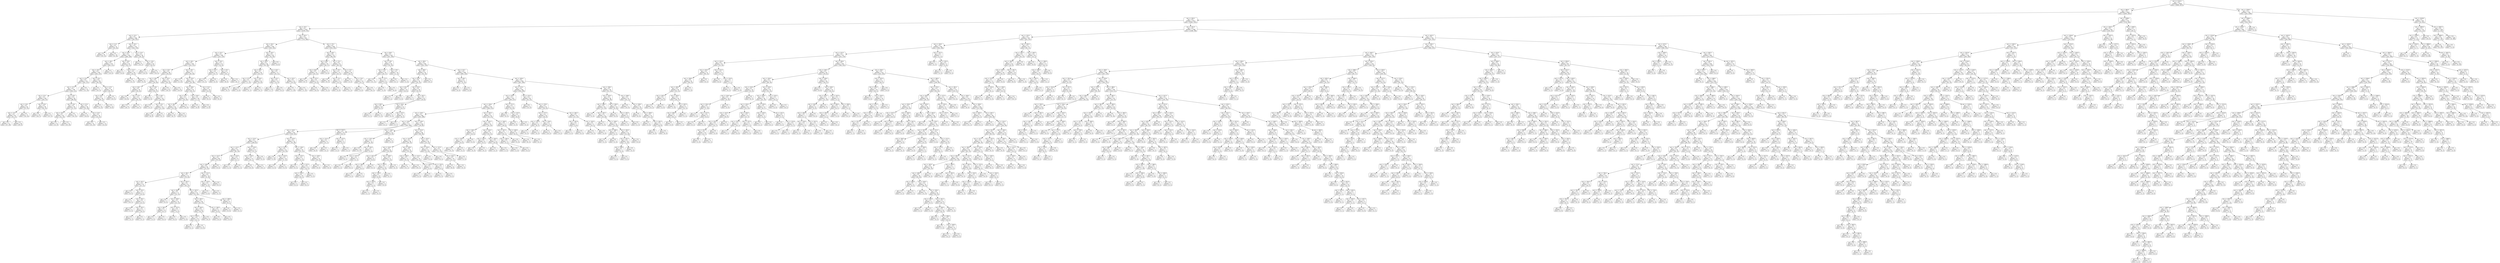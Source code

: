 digraph Tree {
node [shape=box, style="rounded", color="black", fontname=helvetica] ;
edge [fontname=helvetica] ;
0 [label="rain <= 1314.5\ngini = 0.5\nsamples = 3436\nvalue = [2680, 2675]"] ;
1 [label="rain <= 966.0\ngini = 0.5\nsamples = 2642\nvalue = [2444, 1667]"] ;
0 -> 1 [labeldistance=2.5, labelangle=45, headlabel="True"] ;
2 [label="rain <= 202.5\ngini = 0.5\nsamples = 2413\nvalue = [2266, 1501]"] ;
1 -> 2 ;
3 [label="rain <= 35.5\ngini = 0.5\nsamples = 1225\nvalue = [1078, 793]"] ;
2 -> 3 ;
4 [label="rain <= 12.5\ngini = 0.5\nsamples = 368\nvalue = [345, 207]"] ;
3 -> 4 ;
5 [label="rain <= 11.5\ngini = 0.5\nsamples = 37\nvalue = [25, 29]"] ;
4 -> 5 ;
6 [label="gini = 0.5\nsamples = 22\nvalue = [19, 13]"] ;
5 -> 6 ;
7 [label="gini = 0.4\nsamples = 15\nvalue = [6, 16]"] ;
5 -> 7 ;
8 [label="rain <= 32.5\ngini = 0.5\nsamples = 331\nvalue = [320, 178]"] ;
4 -> 8 ;
9 [label="rain <= 29.5\ngini = 0.5\nsamples = 303\nvalue = [284, 168]"] ;
8 -> 9 ;
10 [label="rain <= 28.5\ngini = 0.5\nsamples = 274\nvalue = [264, 151]"] ;
9 -> 10 ;
11 [label="rain <= 24.5\ngini = 0.5\nsamples = 259\nvalue = [245, 147]"] ;
10 -> 11 ;
12 [label="rain <= 23.5\ngini = 0.5\nsamples = 211\nvalue = [201, 127]"] ;
11 -> 12 ;
13 [label="rain <= 17.5\ngini = 0.5\nsamples = 196\nvalue = [190, 113]"] ;
12 -> 13 ;
14 [label="rain <= 15.5\ngini = 0.5\nsamples = 102\nvalue = [102, 53]"] ;
13 -> 14 ;
15 [label="rain <= 14.5\ngini = 0.5\nsamples = 62\nvalue = [57, 41]"] ;
14 -> 15 ;
16 [label="rain <= 13.5\ngini = 0.5\nsamples = 45\nvalue = [47, 27]"] ;
15 -> 16 ;
17 [label="gini = 0.5\nsamples = 27\nvalue = [27, 18]"] ;
16 -> 17 ;
18 [label="gini = 0.4\nsamples = 18\nvalue = [20, 9]"] ;
16 -> 18 ;
19 [label="gini = 0.5\nsamples = 17\nvalue = [10, 14]"] ;
15 -> 19 ;
20 [label="rain <= 16.5\ngini = 0.3\nsamples = 40\nvalue = [45, 12]"] ;
14 -> 20 ;
21 [label="gini = 0.4\nsamples = 19\nvalue = [18, 7]"] ;
20 -> 21 ;
22 [label="gini = 0.3\nsamples = 21\nvalue = [27, 5]"] ;
20 -> 22 ;
23 [label="rain <= 20.5\ngini = 0.5\nsamples = 94\nvalue = [88, 60]"] ;
13 -> 23 ;
24 [label="rain <= 19.5\ngini = 0.5\nsamples = 45\nvalue = [37, 32]"] ;
23 -> 24 ;
25 [label="rain <= 18.5\ngini = 0.5\nsamples = 24\nvalue = [21, 19]"] ;
24 -> 25 ;
26 [label="gini = 0.5\nsamples = 12\nvalue = [11, 9]"] ;
25 -> 26 ;
27 [label="gini = 0.5\nsamples = 12\nvalue = [10, 10]"] ;
25 -> 27 ;
28 [label="gini = 0.5\nsamples = 21\nvalue = [16, 13]"] ;
24 -> 28 ;
29 [label="rain <= 21.5\ngini = 0.5\nsamples = 49\nvalue = [51, 28]"] ;
23 -> 29 ;
30 [label="gini = 0.4\nsamples = 15\nvalue = [18, 6]"] ;
29 -> 30 ;
31 [label="rain <= 22.5\ngini = 0.5\nsamples = 34\nvalue = [33, 22]"] ;
29 -> 31 ;
32 [label="gini = 0.5\nsamples = 21\nvalue = [21, 14]"] ;
31 -> 32 ;
33 [label="gini = 0.5\nsamples = 13\nvalue = [12, 8]"] ;
31 -> 33 ;
34 [label="gini = 0.5\nsamples = 15\nvalue = [11, 14]"] ;
12 -> 34 ;
35 [label="rain <= 25.5\ngini = 0.4\nsamples = 48\nvalue = [44, 20]"] ;
11 -> 35 ;
36 [label="gini = 0.3\nsamples = 9\nvalue = [14, 3]"] ;
35 -> 36 ;
37 [label="rain <= 27.5\ngini = 0.5\nsamples = 39\nvalue = [30, 17]"] ;
35 -> 37 ;
38 [label="rain <= 26.5\ngini = 0.5\nsamples = 26\nvalue = [20, 12]"] ;
37 -> 38 ;
39 [label="gini = 0.5\nsamples = 15\nvalue = [11, 6]"] ;
38 -> 39 ;
40 [label="gini = 0.5\nsamples = 11\nvalue = [9, 6]"] ;
38 -> 40 ;
41 [label="gini = 0.4\nsamples = 13\nvalue = [10, 5]"] ;
37 -> 41 ;
42 [label="gini = 0.3\nsamples = 15\nvalue = [19, 4]"] ;
10 -> 42 ;
43 [label="rain <= 30.5\ngini = 0.5\nsamples = 29\nvalue = [20, 17]"] ;
9 -> 43 ;
44 [label="gini = 0.4\nsamples = 9\nvalue = [4, 8]"] ;
43 -> 44 ;
45 [label="rain <= 31.5\ngini = 0.5\nsamples = 20\nvalue = [16, 9]"] ;
43 -> 45 ;
46 [label="gini = 0.4\nsamples = 12\nvalue = [11, 5]"] ;
45 -> 46 ;
47 [label="gini = 0.5\nsamples = 8\nvalue = [5, 4]"] ;
45 -> 47 ;
48 [label="rain <= 33.5\ngini = 0.3\nsamples = 28\nvalue = [36, 10]"] ;
8 -> 48 ;
49 [label="gini = 0.1\nsamples = 8\nvalue = [12, 1]"] ;
48 -> 49 ;
50 [label="rain <= 34.5\ngini = 0.4\nsamples = 20\nvalue = [24, 9]"] ;
48 -> 50 ;
51 [label="gini = 0.3\nsamples = 12\nvalue = [14, 4]"] ;
50 -> 51 ;
52 [label="gini = 0.4\nsamples = 8\nvalue = [10, 5]"] ;
50 -> 52 ;
53 [label="rain <= 65.5\ngini = 0.5\nsamples = 857\nvalue = [733, 586]"] ;
3 -> 53 ;
54 [label="rain <= 56.5\ngini = 0.5\nsamples = 258\nvalue = [194, 193]"] ;
53 -> 54 ;
55 [label="rain <= 52.5\ngini = 0.5\nsamples = 189\nvalue = [153, 129]"] ;
54 -> 55 ;
56 [label="rain <= 44.5\ngini = 0.5\nsamples = 166\nvalue = [122, 121]"] ;
55 -> 56 ;
57 [label="rain <= 42.5\ngini = 0.5\nsamples = 89\nvalue = [78, 63]"] ;
56 -> 57 ;
58 [label="rain <= 38.5\ngini = 0.5\nsamples = 67\nvalue = [54, 49]"] ;
57 -> 58 ;
59 [label="rain <= 36.5\ngini = 0.5\nsamples = 35\nvalue = [30, 22]"] ;
58 -> 59 ;
60 [label="gini = 0.5\nsamples = 12\nvalue = [10, 8]"] ;
59 -> 60 ;
61 [label="rain <= 37.5\ngini = 0.5\nsamples = 23\nvalue = [20, 14]"] ;
59 -> 61 ;
62 [label="gini = 0.5\nsamples = 12\nvalue = [10, 7]"] ;
61 -> 62 ;
63 [label="gini = 0.5\nsamples = 11\nvalue = [10, 7]"] ;
61 -> 63 ;
64 [label="rain <= 39.5\ngini = 0.5\nsamples = 32\nvalue = [24, 27]"] ;
58 -> 64 ;
65 [label="gini = 0.3\nsamples = 8\nvalue = [2, 9]"] ;
64 -> 65 ;
66 [label="rain <= 40.5\ngini = 0.5\nsamples = 24\nvalue = [22, 18]"] ;
64 -> 66 ;
67 [label="gini = 0.4\nsamples = 5\nvalue = [5, 2]"] ;
66 -> 67 ;
68 [label="rain <= 41.5\ngini = 0.5\nsamples = 19\nvalue = [17, 16]"] ;
66 -> 68 ;
69 [label="gini = 0.5\nsamples = 10\nvalue = [8, 9]"] ;
68 -> 69 ;
70 [label="gini = 0.5\nsamples = 9\nvalue = [9, 7]"] ;
68 -> 70 ;
71 [label="rain <= 43.5\ngini = 0.5\nsamples = 22\nvalue = [24, 14]"] ;
57 -> 71 ;
72 [label="gini = 0.4\nsamples = 10\nvalue = [10, 5]"] ;
71 -> 72 ;
73 [label="gini = 0.5\nsamples = 12\nvalue = [14, 9]"] ;
71 -> 73 ;
74 [label="rain <= 45.5\ngini = 0.5\nsamples = 77\nvalue = [44, 58]"] ;
56 -> 74 ;
75 [label="gini = 0.3\nsamples = 12\nvalue = [3, 12]"] ;
74 -> 75 ;
76 [label="rain <= 50.5\ngini = 0.5\nsamples = 65\nvalue = [41, 46]"] ;
74 -> 76 ;
77 [label="rain <= 48.5\ngini = 0.5\nsamples = 47\nvalue = [29, 37]"] ;
76 -> 77 ;
78 [label="rain <= 47.5\ngini = 0.5\nsamples = 27\nvalue = [22, 20]"] ;
77 -> 78 ;
79 [label="rain <= 46.5\ngini = 0.5\nsamples = 18\nvalue = [12, 16]"] ;
78 -> 79 ;
80 [label="gini = 0.5\nsamples = 10\nvalue = [8, 7]"] ;
79 -> 80 ;
81 [label="gini = 0.4\nsamples = 8\nvalue = [4, 9]"] ;
79 -> 81 ;
82 [label="gini = 0.4\nsamples = 9\nvalue = [10, 4]"] ;
78 -> 82 ;
83 [label="rain <= 49.5\ngini = 0.4\nsamples = 20\nvalue = [7, 17]"] ;
77 -> 83 ;
84 [label="gini = 0.4\nsamples = 10\nvalue = [4, 8]"] ;
83 -> 84 ;
85 [label="gini = 0.4\nsamples = 10\nvalue = [3, 9]"] ;
83 -> 85 ;
86 [label="rain <= 51.5\ngini = 0.5\nsamples = 18\nvalue = [12, 9]"] ;
76 -> 86 ;
87 [label="gini = 0.5\nsamples = 9\nvalue = [6, 5]"] ;
86 -> 87 ;
88 [label="gini = 0.5\nsamples = 9\nvalue = [6, 4]"] ;
86 -> 88 ;
89 [label="rain <= 54.5\ngini = 0.3\nsamples = 23\nvalue = [31, 8]"] ;
55 -> 89 ;
90 [label="rain <= 53.5\ngini = 0.4\nsamples = 14\nvalue = [15, 7]"] ;
89 -> 90 ;
91 [label="gini = 0.3\nsamples = 9\nvalue = [13, 3]"] ;
90 -> 91 ;
92 [label="gini = 0.4\nsamples = 5\nvalue = [2, 4]"] ;
90 -> 92 ;
93 [label="rain <= 55.5\ngini = 0.1\nsamples = 9\nvalue = [16, 1]"] ;
89 -> 93 ;
94 [label="gini = 0.0\nsamples = 4\nvalue = [8, 0]"] ;
93 -> 94 ;
95 [label="gini = 0.2\nsamples = 5\nvalue = [8, 1]"] ;
93 -> 95 ;
96 [label="rain <= 64.5\ngini = 0.5\nsamples = 69\nvalue = [41, 64]"] ;
54 -> 96 ;
97 [label="rain <= 60.5\ngini = 0.5\nsamples = 66\nvalue = [41, 58]"] ;
96 -> 97 ;
98 [label="rain <= 58.5\ngini = 0.5\nsamples = 29\nvalue = [16, 27]"] ;
97 -> 98 ;
99 [label="rain <= 57.5\ngini = 0.5\nsamples = 13\nvalue = [7, 13]"] ;
98 -> 99 ;
100 [label="gini = 0.5\nsamples = 8\nvalue = [4, 7]"] ;
99 -> 100 ;
101 [label="gini = 0.4\nsamples = 5\nvalue = [3, 6]"] ;
99 -> 101 ;
102 [label="rain <= 59.5\ngini = 0.5\nsamples = 16\nvalue = [9, 14]"] ;
98 -> 102 ;
103 [label="gini = 0.5\nsamples = 7\nvalue = [5, 7]"] ;
102 -> 103 ;
104 [label="gini = 0.5\nsamples = 9\nvalue = [4, 7]"] ;
102 -> 104 ;
105 [label="rain <= 62.5\ngini = 0.5\nsamples = 37\nvalue = [25, 31]"] ;
97 -> 105 ;
106 [label="rain <= 61.5\ngini = 0.5\nsamples = 14\nvalue = [11, 9]"] ;
105 -> 106 ;
107 [label="gini = 0.5\nsamples = 10\nvalue = [7, 7]"] ;
106 -> 107 ;
108 [label="gini = 0.4\nsamples = 4\nvalue = [4, 2]"] ;
106 -> 108 ;
109 [label="rain <= 63.5\ngini = 0.5\nsamples = 23\nvalue = [14, 22]"] ;
105 -> 109 ;
110 [label="gini = 0.5\nsamples = 11\nvalue = [7, 10]"] ;
109 -> 110 ;
111 [label="gini = 0.5\nsamples = 12\nvalue = [7, 12]"] ;
109 -> 111 ;
112 [label="gini = 0.0\nsamples = 3\nvalue = [0, 6]"] ;
96 -> 112 ;
113 [label="rain <= 75.5\ngini = 0.5\nsamples = 599\nvalue = [539, 393]"] ;
53 -> 113 ;
114 [label="rain <= 69.5\ngini = 0.4\nsamples = 70\nvalue = [68, 29]"] ;
113 -> 114 ;
115 [label="rain <= 68.5\ngini = 0.5\nsamples = 29\nvalue = [28, 17]"] ;
114 -> 115 ;
116 [label="rain <= 66.5\ngini = 0.5\nsamples = 23\nvalue = [24, 13]"] ;
115 -> 116 ;
117 [label="gini = 0.5\nsamples = 10\nvalue = [9, 7]"] ;
116 -> 117 ;
118 [label="rain <= 67.5\ngini = 0.4\nsamples = 13\nvalue = [15, 6]"] ;
116 -> 118 ;
119 [label="gini = 0.4\nsamples = 8\nvalue = [10, 4]"] ;
118 -> 119 ;
120 [label="gini = 0.4\nsamples = 5\nvalue = [5, 2]"] ;
118 -> 120 ;
121 [label="gini = 0.5\nsamples = 6\nvalue = [4, 4]"] ;
115 -> 121 ;
122 [label="rain <= 72.5\ngini = 0.4\nsamples = 41\nvalue = [40, 12]"] ;
114 -> 122 ;
123 [label="rain <= 70.5\ngini = 0.3\nsamples = 21\nvalue = [22, 5]"] ;
122 -> 123 ;
124 [label="gini = 0.4\nsamples = 10\nvalue = [9, 3]"] ;
123 -> 124 ;
125 [label="rain <= 71.5\ngini = 0.2\nsamples = 11\nvalue = [13, 2]"] ;
123 -> 125 ;
126 [label="gini = 0.0\nsamples = 2\nvalue = [2, 0]"] ;
125 -> 126 ;
127 [label="gini = 0.3\nsamples = 9\nvalue = [11, 2]"] ;
125 -> 127 ;
128 [label="rain <= 73.5\ngini = 0.4\nsamples = 20\nvalue = [18, 7]"] ;
122 -> 128 ;
129 [label="gini = 0.5\nsamples = 6\nvalue = [3, 4]"] ;
128 -> 129 ;
130 [label="rain <= 74.5\ngini = 0.3\nsamples = 14\nvalue = [15, 3]"] ;
128 -> 130 ;
131 [label="gini = 0.0\nsamples = 5\nvalue = [5, 0]"] ;
130 -> 131 ;
132 [label="gini = 0.4\nsamples = 9\nvalue = [10, 3]"] ;
130 -> 132 ;
133 [label="rain <= 80.5\ngini = 0.5\nsamples = 529\nvalue = [471, 364]"] ;
113 -> 133 ;
134 [label="rain <= 78.5\ngini = 0.5\nsamples = 29\nvalue = [19, 30]"] ;
133 -> 134 ;
135 [label="rain <= 76.5\ngini = 0.5\nsamples = 19\nvalue = [18, 17]"] ;
134 -> 135 ;
136 [label="gini = 0.5\nsamples = 11\nvalue = [11, 11]"] ;
135 -> 136 ;
137 [label="rain <= 77.5\ngini = 0.5\nsamples = 8\nvalue = [7, 6]"] ;
135 -> 137 ;
138 [label="gini = 0.0\nsamples = 1\nvalue = [1, 0]"] ;
137 -> 138 ;
139 [label="gini = 0.5\nsamples = 7\nvalue = [6, 6]"] ;
137 -> 139 ;
140 [label="rain <= 79.5\ngini = 0.1\nsamples = 10\nvalue = [1, 13]"] ;
134 -> 140 ;
141 [label="gini = 0.0\nsamples = 5\nvalue = [0, 7]"] ;
140 -> 141 ;
142 [label="gini = 0.2\nsamples = 5\nvalue = [1, 6]"] ;
140 -> 142 ;
143 [label="rain <= 89.5\ngini = 0.5\nsamples = 500\nvalue = [452, 334]"] ;
133 -> 143 ;
144 [label="rain <= 88.5\ngini = 0.4\nsamples = 42\nvalue = [43, 16]"] ;
143 -> 144 ;
145 [label="rain <= 82.5\ngini = 0.4\nsamples = 36\nvalue = [35, 15]"] ;
144 -> 145 ;
146 [label="rain <= 81.5\ngini = 0.5\nsamples = 10\nvalue = [10, 6]"] ;
145 -> 146 ;
147 [label="gini = 0.3\nsamples = 7\nvalue = [7, 2]"] ;
146 -> 147 ;
148 [label="gini = 0.5\nsamples = 3\nvalue = [3, 4]"] ;
146 -> 148 ;
149 [label="rain <= 83.5\ngini = 0.4\nsamples = 26\nvalue = [25, 9]"] ;
145 -> 149 ;
150 [label="gini = 0.2\nsamples = 4\nvalue = [6, 1]"] ;
149 -> 150 ;
151 [label="rain <= 85.5\ngini = 0.4\nsamples = 22\nvalue = [19, 8]"] ;
149 -> 151 ;
152 [label="rain <= 84.5\ngini = 0.4\nsamples = 10\nvalue = [9, 3]"] ;
151 -> 152 ;
153 [label="gini = 0.4\nsamples = 2\nvalue = [2, 1]"] ;
152 -> 153 ;
154 [label="gini = 0.3\nsamples = 8\nvalue = [7, 2]"] ;
152 -> 154 ;
155 [label="rain <= 86.5\ngini = 0.4\nsamples = 12\nvalue = [10, 5]"] ;
151 -> 155 ;
156 [label="gini = 0.5\nsamples = 6\nvalue = [4, 3]"] ;
155 -> 156 ;
157 [label="rain <= 87.5\ngini = 0.4\nsamples = 6\nvalue = [6, 2]"] ;
155 -> 157 ;
158 [label="gini = 0.3\nsamples = 3\nvalue = [4, 1]"] ;
157 -> 158 ;
159 [label="gini = 0.4\nsamples = 3\nvalue = [2, 1]"] ;
157 -> 159 ;
160 [label="gini = 0.2\nsamples = 6\nvalue = [8, 1]"] ;
144 -> 160 ;
161 [label="rain <= 91.5\ngini = 0.5\nsamples = 458\nvalue = [409, 318]"] ;
143 -> 161 ;
162 [label="rain <= 90.5\ngini = 0.2\nsamples = 8\nvalue = [2, 12]"] ;
161 -> 162 ;
163 [label="gini = 0.0\nsamples = 2\nvalue = [0, 4]"] ;
162 -> 163 ;
164 [label="gini = 0.3\nsamples = 6\nvalue = [2, 8]"] ;
162 -> 164 ;
165 [label="rain <= 185.0\ngini = 0.5\nsamples = 450\nvalue = [407, 306]"] ;
161 -> 165 ;
166 [label="rain <= 173.5\ngini = 0.5\nsamples = 391\nvalue = [356, 249]"] ;
165 -> 166 ;
167 [label="rain <= 170.5\ngini = 0.5\nsamples = 347\nvalue = [304, 227]"] ;
166 -> 167 ;
168 [label="rain <= 158.5\ngini = 0.5\nsamples = 334\nvalue = [296, 213]"] ;
167 -> 168 ;
169 [label="rain <= 134.5\ngini = 0.5\nsamples = 282\nvalue = [243, 188]"] ;
168 -> 169 ;
170 [label="rain <= 130.5\ngini = 0.5\nsamples = 177\nvalue = [165, 106]"] ;
169 -> 170 ;
171 [label="rain <= 120.5\ngini = 0.5\nsamples = 167\nvalue = [149, 102]"] ;
170 -> 171 ;
172 [label="rain <= 115.5\ngini = 0.5\nsamples = 114\nvalue = [108, 62]"] ;
171 -> 172 ;
173 [label="rain <= 113.5\ngini = 0.5\nsamples = 97\nvalue = [81, 59]"] ;
172 -> 173 ;
174 [label="rain <= 112.5\ngini = 0.5\nsamples = 89\nvalue = [79, 52]"] ;
173 -> 174 ;
175 [label="rain <= 109.5\ngini = 0.5\nsamples = 85\nvalue = [75, 52]"] ;
174 -> 175 ;
176 [label="rain <= 96.5\ngini = 0.5\nsamples = 73\nvalue = [70, 42]"] ;
175 -> 176 ;
177 [label="rain <= 92.5\ngini = 0.4\nsamples = 22\nvalue = [27, 11]"] ;
176 -> 177 ;
178 [label="gini = 0.5\nsamples = 5\nvalue = [4, 5]"] ;
177 -> 178 ;
179 [label="rain <= 93.5\ngini = 0.3\nsamples = 17\nvalue = [23, 6]"] ;
177 -> 179 ;
180 [label="gini = 0.2\nsamples = 6\nvalue = [10, 1]"] ;
179 -> 180 ;
181 [label="rain <= 94.5\ngini = 0.4\nsamples = 11\nvalue = [13, 5]"] ;
179 -> 181 ;
182 [label="gini = 0.5\nsamples = 2\nvalue = [3, 3]"] ;
181 -> 182 ;
183 [label="rain <= 95.5\ngini = 0.3\nsamples = 9\nvalue = [10, 2]"] ;
181 -> 183 ;
184 [label="gini = 0.3\nsamples = 4\nvalue = [5, 1]"] ;
183 -> 184 ;
185 [label="gini = 0.3\nsamples = 5\nvalue = [5, 1]"] ;
183 -> 185 ;
186 [label="rain <= 102.5\ngini = 0.5\nsamples = 51\nvalue = [43, 31]"] ;
176 -> 186 ;
187 [label="rain <= 98.5\ngini = 0.5\nsamples = 17\nvalue = [12, 15]"] ;
186 -> 187 ;
188 [label="gini = 0.0\nsamples = 2\nvalue = [0, 2]"] ;
187 -> 188 ;
189 [label="rain <= 100.5\ngini = 0.5\nsamples = 15\nvalue = [12, 13]"] ;
187 -> 189 ;
190 [label="rain <= 99.5\ngini = 0.5\nsamples = 11\nvalue = [9, 7]"] ;
189 -> 190 ;
191 [label="gini = 0.5\nsamples = 4\nvalue = [3, 2]"] ;
190 -> 191 ;
192 [label="gini = 0.5\nsamples = 7\nvalue = [6, 5]"] ;
190 -> 192 ;
193 [label="rain <= 101.5\ngini = 0.4\nsamples = 4\nvalue = [3, 6]"] ;
189 -> 193 ;
194 [label="gini = 0.0\nsamples = 1\nvalue = [0, 2]"] ;
193 -> 194 ;
195 [label="gini = 0.5\nsamples = 3\nvalue = [3, 4]"] ;
193 -> 195 ;
196 [label="rain <= 107.5\ngini = 0.4\nsamples = 34\nvalue = [31, 16]"] ;
186 -> 196 ;
197 [label="rain <= 105.5\ngini = 0.5\nsamples = 28\nvalue = [25, 15]"] ;
196 -> 197 ;
198 [label="rain <= 104.5\ngini = 0.4\nsamples = 20\nvalue = [21, 9]"] ;
197 -> 198 ;
199 [label="rain <= 103.5\ngini = 0.4\nsamples = 14\nvalue = [15, 7]"] ;
198 -> 199 ;
200 [label="gini = 0.4\nsamples = 3\nvalue = [2, 1]"] ;
199 -> 200 ;
201 [label="gini = 0.4\nsamples = 11\nvalue = [13, 6]"] ;
199 -> 201 ;
202 [label="gini = 0.4\nsamples = 6\nvalue = [6, 2]"] ;
198 -> 202 ;
203 [label="rain <= 106.5\ngini = 0.5\nsamples = 8\nvalue = [4, 6]"] ;
197 -> 203 ;
204 [label="gini = 0.0\nsamples = 2\nvalue = [0, 2]"] ;
203 -> 204 ;
205 [label="gini = 0.5\nsamples = 6\nvalue = [4, 4]"] ;
203 -> 205 ;
206 [label="rain <= 108.5\ngini = 0.2\nsamples = 6\nvalue = [6, 1]"] ;
196 -> 206 ;
207 [label="gini = 0.0\nsamples = 4\nvalue = [4, 0]"] ;
206 -> 207 ;
208 [label="gini = 0.4\nsamples = 2\nvalue = [2, 1]"] ;
206 -> 208 ;
209 [label="rain <= 111.5\ngini = 0.4\nsamples = 12\nvalue = [5, 10]"] ;
175 -> 209 ;
210 [label="rain <= 110.5\ngini = 0.5\nsamples = 11\nvalue = [5, 9]"] ;
209 -> 210 ;
211 [label="gini = 0.4\nsamples = 7\nvalue = [3, 6]"] ;
210 -> 211 ;
212 [label="gini = 0.5\nsamples = 4\nvalue = [2, 3]"] ;
210 -> 212 ;
213 [label="gini = 0.0\nsamples = 1\nvalue = [0, 1]"] ;
209 -> 213 ;
214 [label="gini = 0.0\nsamples = 4\nvalue = [4, 0]"] ;
174 -> 214 ;
215 [label="rain <= 114.5\ngini = 0.3\nsamples = 8\nvalue = [2, 7]"] ;
173 -> 215 ;
216 [label="gini = 0.3\nsamples = 5\nvalue = [1, 4]"] ;
215 -> 216 ;
217 [label="gini = 0.4\nsamples = 3\nvalue = [1, 3]"] ;
215 -> 217 ;
218 [label="rain <= 119.5\ngini = 0.2\nsamples = 17\nvalue = [27, 3]"] ;
172 -> 218 ;
219 [label="rain <= 118.5\ngini = 0.1\nsamples = 13\nvalue = [22, 1]"] ;
218 -> 219 ;
220 [label="gini = 0.0\nsamples = 8\nvalue = [12, 0]"] ;
219 -> 220 ;
221 [label="gini = 0.2\nsamples = 5\nvalue = [10, 1]"] ;
219 -> 221 ;
222 [label="gini = 0.4\nsamples = 4\nvalue = [5, 2]"] ;
218 -> 222 ;
223 [label="rain <= 124.5\ngini = 0.5\nsamples = 53\nvalue = [41, 40]"] ;
171 -> 223 ;
224 [label="rain <= 121.5\ngini = 0.5\nsamples = 24\nvalue = [14, 19]"] ;
223 -> 224 ;
225 [label="gini = 0.5\nsamples = 10\nvalue = [7, 6]"] ;
224 -> 225 ;
226 [label="rain <= 123.0\ngini = 0.5\nsamples = 14\nvalue = [7, 13]"] ;
224 -> 226 ;
227 [label="gini = 0.4\nsamples = 5\nvalue = [2, 4]"] ;
226 -> 227 ;
228 [label="gini = 0.5\nsamples = 9\nvalue = [5, 9]"] ;
226 -> 228 ;
229 [label="rain <= 128.5\ngini = 0.5\nsamples = 29\nvalue = [27, 21]"] ;
223 -> 229 ;
230 [label="rain <= 125.5\ngini = 0.4\nsamples = 17\nvalue = [17, 8]"] ;
229 -> 230 ;
231 [label="gini = 0.5\nsamples = 4\nvalue = [4, 3]"] ;
230 -> 231 ;
232 [label="rain <= 127.5\ngini = 0.4\nsamples = 13\nvalue = [13, 5]"] ;
230 -> 232 ;
233 [label="rain <= 126.5\ngini = 0.4\nsamples = 10\nvalue = [10, 3]"] ;
232 -> 233 ;
234 [label="gini = 0.4\nsamples = 4\nvalue = [4, 2]"] ;
233 -> 234 ;
235 [label="gini = 0.2\nsamples = 6\nvalue = [6, 1]"] ;
233 -> 235 ;
236 [label="gini = 0.5\nsamples = 3\nvalue = [3, 2]"] ;
232 -> 236 ;
237 [label="rain <= 129.5\ngini = 0.5\nsamples = 12\nvalue = [10, 13]"] ;
229 -> 237 ;
238 [label="gini = 0.4\nsamples = 7\nvalue = [4, 9]"] ;
237 -> 238 ;
239 [label="gini = 0.5\nsamples = 5\nvalue = [6, 4]"] ;
237 -> 239 ;
240 [label="rain <= 132.5\ngini = 0.3\nsamples = 10\nvalue = [16, 4]"] ;
170 -> 240 ;
241 [label="rain <= 131.5\ngini = 0.2\nsamples = 6\nvalue = [11, 1]"] ;
240 -> 241 ;
242 [label="gini = 0.0\nsamples = 3\nvalue = [6, 0]"] ;
241 -> 242 ;
243 [label="gini = 0.3\nsamples = 3\nvalue = [5, 1]"] ;
241 -> 243 ;
244 [label="rain <= 133.5\ngini = 0.5\nsamples = 4\nvalue = [5, 3]"] ;
240 -> 244 ;
245 [label="gini = 0.5\nsamples = 2\nvalue = [3, 2]"] ;
244 -> 245 ;
246 [label="gini = 0.4\nsamples = 2\nvalue = [2, 1]"] ;
244 -> 246 ;
247 [label="rain <= 139.5\ngini = 0.5\nsamples = 105\nvalue = [78, 82]"] ;
169 -> 247 ;
248 [label="rain <= 138.5\ngini = 0.4\nsamples = 25\nvalue = [9, 24]"] ;
247 -> 248 ;
249 [label="rain <= 135.5\ngini = 0.4\nsamples = 17\nvalue = [6, 19]"] ;
248 -> 249 ;
250 [label="gini = 0.4\nsamples = 10\nvalue = [5, 11]"] ;
249 -> 250 ;
251 [label="rain <= 136.5\ngini = 0.2\nsamples = 7\nvalue = [1, 8]"] ;
249 -> 251 ;
252 [label="gini = 0.0\nsamples = 3\nvalue = [0, 5]"] ;
251 -> 252 ;
253 [label="rain <= 137.5\ngini = 0.4\nsamples = 4\nvalue = [1, 3]"] ;
251 -> 253 ;
254 [label="gini = 0.4\nsamples = 3\nvalue = [1, 2]"] ;
253 -> 254 ;
255 [label="gini = 0.0\nsamples = 1\nvalue = [0, 1]"] ;
253 -> 255 ;
256 [label="gini = 0.5\nsamples = 8\nvalue = [3, 5]"] ;
248 -> 256 ;
257 [label="rain <= 153.5\ngini = 0.5\nsamples = 80\nvalue = [69, 58]"] ;
247 -> 257 ;
258 [label="rain <= 147.5\ngini = 0.5\nsamples = 56\nvalue = [54, 35]"] ;
257 -> 258 ;
259 [label="rain <= 142.5\ngini = 0.5\nsamples = 25\nvalue = [19, 20]"] ;
258 -> 259 ;
260 [label="rain <= 141.5\ngini = 0.5\nsamples = 8\nvalue = [6, 8]"] ;
259 -> 260 ;
261 [label="rain <= 140.5\ngini = 0.5\nsamples = 7\nvalue = [6, 5]"] ;
260 -> 261 ;
262 [label="gini = 0.5\nsamples = 2\nvalue = [3, 2]"] ;
261 -> 262 ;
263 [label="gini = 0.5\nsamples = 5\nvalue = [3, 3]"] ;
261 -> 263 ;
264 [label="gini = 0.0\nsamples = 1\nvalue = [0, 3]"] ;
260 -> 264 ;
265 [label="rain <= 146.5\ngini = 0.5\nsamples = 17\nvalue = [13, 12]"] ;
259 -> 265 ;
266 [label="rain <= 145.5\ngini = 0.5\nsamples = 13\nvalue = [11, 9]"] ;
265 -> 266 ;
267 [label="rain <= 144.5\ngini = 0.5\nsamples = 11\nvalue = [9, 8]"] ;
266 -> 267 ;
268 [label="rain <= 143.5\ngini = 0.5\nsamples = 7\nvalue = [5, 4]"] ;
267 -> 268 ;
269 [label="gini = 0.5\nsamples = 2\nvalue = [1, 1]"] ;
268 -> 269 ;
270 [label="gini = 0.5\nsamples = 5\nvalue = [4, 3]"] ;
268 -> 270 ;
271 [label="gini = 0.5\nsamples = 4\nvalue = [4, 4]"] ;
267 -> 271 ;
272 [label="gini = 0.4\nsamples = 2\nvalue = [2, 1]"] ;
266 -> 272 ;
273 [label="gini = 0.5\nsamples = 4\nvalue = [2, 3]"] ;
265 -> 273 ;
274 [label="rain <= 149.5\ngini = 0.4\nsamples = 31\nvalue = [35, 15]"] ;
258 -> 274 ;
275 [label="rain <= 148.5\ngini = 0.3\nsamples = 17\nvalue = [21, 4]"] ;
274 -> 275 ;
276 [label="gini = 0.2\nsamples = 8\nvalue = [11, 1]"] ;
275 -> 276 ;
277 [label="gini = 0.4\nsamples = 9\nvalue = [10, 3]"] ;
275 -> 277 ;
278 [label="rain <= 151.5\ngini = 0.5\nsamples = 14\nvalue = [14, 11]"] ;
274 -> 278 ;
279 [label="rain <= 150.5\ngini = 0.5\nsamples = 7\nvalue = [5, 6]"] ;
278 -> 279 ;
280 [label="gini = 0.5\nsamples = 4\nvalue = [2, 2]"] ;
279 -> 280 ;
281 [label="gini = 0.5\nsamples = 3\nvalue = [3, 4]"] ;
279 -> 281 ;
282 [label="rain <= 152.5\ngini = 0.5\nsamples = 7\nvalue = [9, 5]"] ;
278 -> 282 ;
283 [label="gini = 0.5\nsamples = 4\nvalue = [5, 3]"] ;
282 -> 283 ;
284 [label="gini = 0.4\nsamples = 3\nvalue = [4, 2]"] ;
282 -> 284 ;
285 [label="rain <= 155.5\ngini = 0.5\nsamples = 24\nvalue = [15, 23]"] ;
257 -> 285 ;
286 [label="rain <= 154.5\ngini = 0.3\nsamples = 8\nvalue = [2, 10]"] ;
285 -> 286 ;
287 [label="gini = 0.3\nsamples = 7\nvalue = [2, 9]"] ;
286 -> 287 ;
288 [label="gini = 0.0\nsamples = 1\nvalue = [0, 1]"] ;
286 -> 288 ;
289 [label="rain <= 157.5\ngini = 0.5\nsamples = 16\nvalue = [13, 13]"] ;
285 -> 289 ;
290 [label="rain <= 156.5\ngini = 0.5\nsamples = 14\nvalue = [12, 11]"] ;
289 -> 290 ;
291 [label="gini = 0.5\nsamples = 9\nvalue = [8, 8]"] ;
290 -> 291 ;
292 [label="gini = 0.5\nsamples = 5\nvalue = [4, 3]"] ;
290 -> 292 ;
293 [label="gini = 0.4\nsamples = 2\nvalue = [1, 2]"] ;
289 -> 293 ;
294 [label="rain <= 165.5\ngini = 0.4\nsamples = 52\nvalue = [53, 25]"] ;
168 -> 294 ;
295 [label="rain <= 161.5\ngini = 0.5\nsamples = 35\nvalue = [35, 19]"] ;
294 -> 295 ;
296 [label="rain <= 160.5\ngini = 0.4\nsamples = 14\nvalue = [16, 6]"] ;
295 -> 296 ;
297 [label="rain <= 159.5\ngini = 0.4\nsamples = 13\nvalue = [14, 6]"] ;
296 -> 297 ;
298 [label="gini = 0.4\nsamples = 9\nvalue = [11, 4]"] ;
297 -> 298 ;
299 [label="gini = 0.5\nsamples = 4\nvalue = [3, 2]"] ;
297 -> 299 ;
300 [label="gini = 0.0\nsamples = 1\nvalue = [2, 0]"] ;
296 -> 300 ;
301 [label="rain <= 163.5\ngini = 0.5\nsamples = 21\nvalue = [19, 13]"] ;
295 -> 301 ;
302 [label="rain <= 162.5\ngini = 0.5\nsamples = 8\nvalue = [9, 5]"] ;
301 -> 302 ;
303 [label="gini = 0.5\nsamples = 5\nvalue = [5, 4]"] ;
302 -> 303 ;
304 [label="gini = 0.3\nsamples = 3\nvalue = [4, 1]"] ;
302 -> 304 ;
305 [label="rain <= 164.5\ngini = 0.5\nsamples = 13\nvalue = [10, 8]"] ;
301 -> 305 ;
306 [label="gini = 0.5\nsamples = 5\nvalue = [3, 3]"] ;
305 -> 306 ;
307 [label="gini = 0.5\nsamples = 8\nvalue = [7, 5]"] ;
305 -> 307 ;
308 [label="rain <= 168.5\ngini = 0.4\nsamples = 17\nvalue = [18, 6]"] ;
294 -> 308 ;
309 [label="rain <= 167.5\ngini = 0.3\nsamples = 9\nvalue = [10, 2]"] ;
308 -> 309 ;
310 [label="rain <= 166.5\ngini = 0.4\nsamples = 5\nvalue = [5, 2]"] ;
309 -> 310 ;
311 [label="gini = 0.0\nsamples = 1\nvalue = [1, 0]"] ;
310 -> 311 ;
312 [label="gini = 0.4\nsamples = 4\nvalue = [4, 2]"] ;
310 -> 312 ;
313 [label="gini = 0.0\nsamples = 4\nvalue = [5, 0]"] ;
309 -> 313 ;
314 [label="rain <= 169.5\ngini = 0.4\nsamples = 8\nvalue = [8, 4]"] ;
308 -> 314 ;
315 [label="gini = 0.4\nsamples = 5\nvalue = [6, 3]"] ;
314 -> 315 ;
316 [label="gini = 0.4\nsamples = 3\nvalue = [2, 1]"] ;
314 -> 316 ;
317 [label="rain <= 171.5\ngini = 0.5\nsamples = 13\nvalue = [8, 14]"] ;
167 -> 317 ;
318 [label="gini = 0.0\nsamples = 2\nvalue = [0, 5]"] ;
317 -> 318 ;
319 [label="rain <= 172.5\ngini = 0.5\nsamples = 11\nvalue = [8, 9]"] ;
317 -> 319 ;
320 [label="gini = 0.5\nsamples = 4\nvalue = [3, 4]"] ;
319 -> 320 ;
321 [label="gini = 0.5\nsamples = 7\nvalue = [5, 5]"] ;
319 -> 321 ;
322 [label="rain <= 175.5\ngini = 0.4\nsamples = 44\nvalue = [52, 22]"] ;
166 -> 322 ;
323 [label="gini = 0.0\nsamples = 9\nvalue = [13, 0]"] ;
322 -> 323 ;
324 [label="rain <= 179.5\ngini = 0.5\nsamples = 35\nvalue = [39, 22]"] ;
322 -> 324 ;
325 [label="rain <= 177.5\ngini = 0.4\nsamples = 19\nvalue = [22, 9]"] ;
324 -> 325 ;
326 [label="rain <= 176.5\ngini = 0.5\nsamples = 8\nvalue = [8, 5]"] ;
325 -> 326 ;
327 [label="gini = 0.5\nsamples = 4\nvalue = [4, 3]"] ;
326 -> 327 ;
328 [label="gini = 0.4\nsamples = 4\nvalue = [4, 2]"] ;
326 -> 328 ;
329 [label="rain <= 178.5\ngini = 0.3\nsamples = 11\nvalue = [14, 4]"] ;
325 -> 329 ;
330 [label="gini = 0.3\nsamples = 8\nvalue = [10, 2]"] ;
329 -> 330 ;
331 [label="gini = 0.4\nsamples = 3\nvalue = [4, 2]"] ;
329 -> 331 ;
332 [label="rain <= 182.5\ngini = 0.5\nsamples = 16\nvalue = [17, 13]"] ;
324 -> 332 ;
333 [label="rain <= 181.0\ngini = 0.4\nsamples = 7\nvalue = [3, 8]"] ;
332 -> 333 ;
334 [label="gini = 0.5\nsamples = 5\nvalue = [3, 5]"] ;
333 -> 334 ;
335 [label="gini = 0.0\nsamples = 2\nvalue = [0, 3]"] ;
333 -> 335 ;
336 [label="rain <= 183.5\ngini = 0.4\nsamples = 9\nvalue = [14, 5]"] ;
332 -> 336 ;
337 [label="gini = 0.4\nsamples = 8\nvalue = [12, 5]"] ;
336 -> 337 ;
338 [label="gini = 0.0\nsamples = 1\nvalue = [2, 0]"] ;
336 -> 338 ;
339 [label="rain <= 196.5\ngini = 0.5\nsamples = 59\nvalue = [51, 57]"] ;
165 -> 339 ;
340 [label="rain <= 193.5\ngini = 0.5\nsamples = 38\nvalue = [26, 40]"] ;
339 -> 340 ;
341 [label="rain <= 186.5\ngini = 0.5\nsamples = 24\nvalue = [17, 30]"] ;
340 -> 341 ;
342 [label="gini = 0.5\nsamples = 3\nvalue = [3, 4]"] ;
341 -> 342 ;
343 [label="rain <= 187.5\ngini = 0.5\nsamples = 21\nvalue = [14, 26]"] ;
341 -> 343 ;
344 [label="gini = 0.3\nsamples = 2\nvalue = [1, 4]"] ;
343 -> 344 ;
345 [label="rain <= 189.5\ngini = 0.5\nsamples = 19\nvalue = [13, 22]"] ;
343 -> 345 ;
346 [label="rain <= 188.5\ngini = 0.5\nsamples = 4\nvalue = [2, 2]"] ;
345 -> 346 ;
347 [label="gini = 0.4\nsamples = 3\nvalue = [1, 2]"] ;
346 -> 347 ;
348 [label="gini = 0.0\nsamples = 1\nvalue = [1, 0]"] ;
346 -> 348 ;
349 [label="rain <= 192.5\ngini = 0.5\nsamples = 15\nvalue = [11, 20]"] ;
345 -> 349 ;
350 [label="rain <= 191.5\ngini = 0.4\nsamples = 10\nvalue = [7, 14]"] ;
349 -> 350 ;
351 [label="rain <= 190.5\ngini = 0.5\nsamples = 7\nvalue = [5, 9]"] ;
350 -> 351 ;
352 [label="gini = 0.4\nsamples = 3\nvalue = [2, 4]"] ;
351 -> 352 ;
353 [label="gini = 0.5\nsamples = 4\nvalue = [3, 5]"] ;
351 -> 353 ;
354 [label="gini = 0.4\nsamples = 3\nvalue = [2, 5]"] ;
350 -> 354 ;
355 [label="gini = 0.5\nsamples = 5\nvalue = [4, 6]"] ;
349 -> 355 ;
356 [label="rain <= 194.5\ngini = 0.5\nsamples = 14\nvalue = [9, 10]"] ;
340 -> 356 ;
357 [label="gini = 0.5\nsamples = 8\nvalue = [6, 4]"] ;
356 -> 357 ;
358 [label="rain <= 195.5\ngini = 0.4\nsamples = 6\nvalue = [3, 6]"] ;
356 -> 358 ;
359 [label="gini = 0.5\nsamples = 4\nvalue = [2, 3]"] ;
358 -> 359 ;
360 [label="gini = 0.4\nsamples = 2\nvalue = [1, 3]"] ;
358 -> 360 ;
361 [label="rain <= 198.5\ngini = 0.5\nsamples = 21\nvalue = [25, 17]"] ;
339 -> 361 ;
362 [label="gini = 0.0\nsamples = 5\nvalue = [12, 0]"] ;
361 -> 362 ;
363 [label="rain <= 199.5\ngini = 0.5\nsamples = 16\nvalue = [13, 17]"] ;
361 -> 363 ;
364 [label="gini = 0.0\nsamples = 3\nvalue = [0, 4]"] ;
363 -> 364 ;
365 [label="rain <= 200.5\ngini = 0.5\nsamples = 13\nvalue = [13, 13]"] ;
363 -> 365 ;
366 [label="gini = 0.5\nsamples = 2\nvalue = [3, 5]"] ;
365 -> 366 ;
367 [label="rain <= 201.5\ngini = 0.5\nsamples = 11\nvalue = [10, 8]"] ;
365 -> 367 ;
368 [label="gini = 0.5\nsamples = 6\nvalue = [4, 4]"] ;
367 -> 368 ;
369 [label="gini = 0.5\nsamples = 5\nvalue = [6, 4]"] ;
367 -> 369 ;
370 [label="rain <= 351.0\ngini = 0.5\nsamples = 1188\nvalue = [1188, 708]"] ;
2 -> 370 ;
371 [label="rain <= 333.5\ngini = 0.4\nsamples = 397\nvalue = [421, 207]"] ;
370 -> 371 ;
372 [label="rain <= 330.5\ngini = 0.5\nsamples = 344\nvalue = [356, 190]"] ;
371 -> 372 ;
373 [label="rain <= 215.5\ngini = 0.4\nsamples = 337\nvalue = [353, 179]"] ;
372 -> 373 ;
374 [label="rain <= 212.0\ngini = 0.4\nsamples = 42\nvalue = [53, 16]"] ;
373 -> 374 ;
375 [label="rain <= 210.5\ngini = 0.4\nsamples = 31\nvalue = [40, 15]"] ;
374 -> 375 ;
376 [label="rain <= 208.5\ngini = 0.4\nsamples = 30\nvalue = [40, 13]"] ;
375 -> 376 ;
377 [label="rain <= 204.5\ngini = 0.4\nsamples = 26\nvalue = [33, 13]"] ;
376 -> 377 ;
378 [label="rain <= 203.5\ngini = 0.2\nsamples = 10\nvalue = [15, 2]"] ;
377 -> 378 ;
379 [label="gini = 0.2\nsamples = 8\nvalue = [13, 2]"] ;
378 -> 379 ;
380 [label="gini = 0.0\nsamples = 2\nvalue = [2, 0]"] ;
378 -> 380 ;
381 [label="rain <= 205.5\ngini = 0.5\nsamples = 16\nvalue = [18, 11]"] ;
377 -> 381 ;
382 [label="gini = 0.5\nsamples = 8\nvalue = [7, 8]"] ;
381 -> 382 ;
383 [label="rain <= 207.5\ngini = 0.3\nsamples = 8\nvalue = [11, 3]"] ;
381 -> 383 ;
384 [label="rain <= 206.5\ngini = 0.2\nsamples = 5\nvalue = [10, 1]"] ;
383 -> 384 ;
385 [label="gini = 0.0\nsamples = 1\nvalue = [3, 0]"] ;
384 -> 385 ;
386 [label="gini = 0.2\nsamples = 4\nvalue = [7, 1]"] ;
384 -> 386 ;
387 [label="gini = 0.4\nsamples = 3\nvalue = [1, 2]"] ;
383 -> 387 ;
388 [label="gini = 0.0\nsamples = 4\nvalue = [7, 0]"] ;
376 -> 388 ;
389 [label="gini = 0.0\nsamples = 1\nvalue = [0, 2]"] ;
375 -> 389 ;
390 [label="rain <= 213.5\ngini = 0.1\nsamples = 11\nvalue = [13, 1]"] ;
374 -> 390 ;
391 [label="gini = 0.0\nsamples = 4\nvalue = [6, 0]"] ;
390 -> 391 ;
392 [label="rain <= 214.5\ngini = 0.2\nsamples = 7\nvalue = [7, 1]"] ;
390 -> 392 ;
393 [label="gini = 0.3\nsamples = 4\nvalue = [4, 1]"] ;
392 -> 393 ;
394 [label="gini = 0.0\nsamples = 3\nvalue = [3, 0]"] ;
392 -> 394 ;
395 [label="rain <= 249.5\ngini = 0.5\nsamples = 295\nvalue = [300, 163]"] ;
373 -> 395 ;
396 [label="rain <= 236.5\ngini = 0.5\nsamples = 83\nvalue = [78, 61]"] ;
395 -> 396 ;
397 [label="rain <= 220.5\ngini = 0.5\nsamples = 57\nvalue = [60, 34]"] ;
396 -> 397 ;
398 [label="rain <= 219.5\ngini = 0.5\nsamples = 16\nvalue = [9, 13]"] ;
397 -> 398 ;
399 [label="rain <= 218.5\ngini = 0.5\nsamples = 14\nvalue = [9, 10]"] ;
398 -> 399 ;
400 [label="rain <= 216.5\ngini = 0.5\nsamples = 12\nvalue = [7, 10]"] ;
399 -> 400 ;
401 [label="gini = 0.3\nsamples = 3\nvalue = [1, 4]"] ;
400 -> 401 ;
402 [label="rain <= 217.5\ngini = 0.5\nsamples = 9\nvalue = [6, 6]"] ;
400 -> 402 ;
403 [label="gini = 0.4\nsamples = 5\nvalue = [5, 2]"] ;
402 -> 403 ;
404 [label="gini = 0.3\nsamples = 4\nvalue = [1, 4]"] ;
402 -> 404 ;
405 [label="gini = 0.0\nsamples = 2\nvalue = [2, 0]"] ;
399 -> 405 ;
406 [label="gini = 0.0\nsamples = 2\nvalue = [0, 3]"] ;
398 -> 406 ;
407 [label="rain <= 234.5\ngini = 0.4\nsamples = 41\nvalue = [51, 21]"] ;
397 -> 407 ;
408 [label="rain <= 228.5\ngini = 0.4\nsamples = 36\nvalue = [41, 19]"] ;
407 -> 408 ;
409 [label="rain <= 224.5\ngini = 0.4\nsamples = 25\nvalue = [33, 12]"] ;
408 -> 409 ;
410 [label="rain <= 223.5\ngini = 0.5\nsamples = 13\nvalue = [16, 9]"] ;
409 -> 410 ;
411 [label="rain <= 222.5\ngini = 0.4\nsamples = 11\nvalue = [15, 7]"] ;
410 -> 411 ;
412 [label="rain <= 221.5\ngini = 0.5\nsamples = 10\nvalue = [13, 7]"] ;
411 -> 412 ;
413 [label="gini = 0.0\nsamples = 1\nvalue = [1, 0]"] ;
412 -> 413 ;
414 [label="gini = 0.5\nsamples = 9\nvalue = [12, 7]"] ;
412 -> 414 ;
415 [label="gini = 0.0\nsamples = 1\nvalue = [2, 0]"] ;
411 -> 415 ;
416 [label="gini = 0.4\nsamples = 2\nvalue = [1, 2]"] ;
410 -> 416 ;
417 [label="rain <= 226.5\ngini = 0.3\nsamples = 12\nvalue = [17, 3]"] ;
409 -> 417 ;
418 [label="rain <= 225.5\ngini = 0.2\nsamples = 7\nvalue = [10, 1]"] ;
417 -> 418 ;
419 [label="gini = 0.3\nsamples = 3\nvalue = [4, 1]"] ;
418 -> 419 ;
420 [label="gini = 0.0\nsamples = 4\nvalue = [6, 0]"] ;
418 -> 420 ;
421 [label="rain <= 227.5\ngini = 0.3\nsamples = 5\nvalue = [7, 2]"] ;
417 -> 421 ;
422 [label="gini = 0.4\nsamples = 4\nvalue = [5, 2]"] ;
421 -> 422 ;
423 [label="gini = 0.0\nsamples = 1\nvalue = [2, 0]"] ;
421 -> 423 ;
424 [label="rain <= 230.5\ngini = 0.5\nsamples = 11\nvalue = [8, 7]"] ;
408 -> 424 ;
425 [label="rain <= 229.5\ngini = 0.4\nsamples = 3\nvalue = [1, 2]"] ;
424 -> 425 ;
426 [label="gini = 0.5\nsamples = 2\nvalue = [1, 1]"] ;
425 -> 426 ;
427 [label="gini = 0.0\nsamples = 1\nvalue = [0, 1]"] ;
425 -> 427 ;
428 [label="rain <= 231.5\ngini = 0.5\nsamples = 8\nvalue = [7, 5]"] ;
424 -> 428 ;
429 [label="gini = 0.5\nsamples = 2\nvalue = [2, 2]"] ;
428 -> 429 ;
430 [label="rain <= 233.0\ngini = 0.5\nsamples = 6\nvalue = [5, 3]"] ;
428 -> 430 ;
431 [label="gini = 0.4\nsamples = 4\nvalue = [4, 2]"] ;
430 -> 431 ;
432 [label="gini = 0.5\nsamples = 2\nvalue = [1, 1]"] ;
430 -> 432 ;
433 [label="rain <= 235.5\ngini = 0.3\nsamples = 5\nvalue = [10, 2]"] ;
407 -> 433 ;
434 [label="gini = 0.0\nsamples = 1\nvalue = [2, 0]"] ;
433 -> 434 ;
435 [label="gini = 0.3\nsamples = 4\nvalue = [8, 2]"] ;
433 -> 435 ;
436 [label="rain <= 238.5\ngini = 0.5\nsamples = 26\nvalue = [18, 27]"] ;
396 -> 436 ;
437 [label="gini = 0.0\nsamples = 3\nvalue = [0, 6]"] ;
436 -> 437 ;
438 [label="rain <= 244.5\ngini = 0.5\nsamples = 23\nvalue = [18, 21]"] ;
436 -> 438 ;
439 [label="rain <= 243.5\ngini = 0.5\nsamples = 14\nvalue = [11, 16]"] ;
438 -> 439 ;
440 [label="rain <= 242.5\ngini = 0.5\nsamples = 8\nvalue = [5, 9]"] ;
439 -> 440 ;
441 [label="rain <= 240.5\ngini = 0.5\nsamples = 7\nvalue = [5, 7]"] ;
440 -> 441 ;
442 [label="rain <= 239.5\ngini = 0.4\nsamples = 3\nvalue = [2, 4]"] ;
441 -> 442 ;
443 [label="gini = 0.5\nsamples = 2\nvalue = [2, 3]"] ;
442 -> 443 ;
444 [label="gini = 0.0\nsamples = 1\nvalue = [0, 1]"] ;
442 -> 444 ;
445 [label="rain <= 241.5\ngini = 0.5\nsamples = 4\nvalue = [3, 3]"] ;
441 -> 445 ;
446 [label="gini = 0.0\nsamples = 1\nvalue = [1, 0]"] ;
445 -> 446 ;
447 [label="gini = 0.5\nsamples = 3\nvalue = [2, 3]"] ;
445 -> 447 ;
448 [label="gini = 0.0\nsamples = 1\nvalue = [0, 2]"] ;
440 -> 448 ;
449 [label="gini = 0.5\nsamples = 6\nvalue = [6, 7]"] ;
439 -> 449 ;
450 [label="rain <= 247.5\ngini = 0.5\nsamples = 9\nvalue = [7, 5]"] ;
438 -> 450 ;
451 [label="rain <= 246.5\ngini = 0.4\nsamples = 6\nvalue = [6, 2]"] ;
450 -> 451 ;
452 [label="rain <= 245.5\ngini = 0.5\nsamples = 4\nvalue = [3, 2]"] ;
451 -> 452 ;
453 [label="gini = 0.4\nsamples = 3\nvalue = [3, 1]"] ;
452 -> 453 ;
454 [label="gini = 0.0\nsamples = 1\nvalue = [0, 1]"] ;
452 -> 454 ;
455 [label="gini = 0.0\nsamples = 2\nvalue = [3, 0]"] ;
451 -> 455 ;
456 [label="rain <= 248.5\ngini = 0.4\nsamples = 3\nvalue = [1, 3]"] ;
450 -> 456 ;
457 [label="gini = 0.0\nsamples = 1\nvalue = [0, 1]"] ;
456 -> 457 ;
458 [label="gini = 0.4\nsamples = 2\nvalue = [1, 2]"] ;
456 -> 458 ;
459 [label="rain <= 256.5\ngini = 0.4\nsamples = 212\nvalue = [222, 102]"] ;
395 -> 459 ;
460 [label="rain <= 255.5\ngini = 0.2\nsamples = 21\nvalue = [28, 3]"] ;
459 -> 460 ;
461 [label="rain <= 250.5\ngini = 0.2\nsamples = 18\nvalue = [24, 3]"] ;
460 -> 461 ;
462 [label="gini = 0.0\nsamples = 2\nvalue = [2, 0]"] ;
461 -> 462 ;
463 [label="rain <= 254.5\ngini = 0.2\nsamples = 16\nvalue = [22, 3]"] ;
461 -> 463 ;
464 [label="rain <= 253.5\ngini = 0.2\nsamples = 12\nvalue = [17, 2]"] ;
463 -> 464 ;
465 [label="rain <= 252.5\ngini = 0.2\nsamples = 10\nvalue = [13, 2]"] ;
464 -> 465 ;
466 [label="rain <= 251.5\ngini = 0.2\nsamples = 7\nvalue = [9, 1]"] ;
465 -> 466 ;
467 [label="gini = 0.2\nsamples = 5\nvalue = [7, 1]"] ;
466 -> 467 ;
468 [label="gini = 0.0\nsamples = 2\nvalue = [2, 0]"] ;
466 -> 468 ;
469 [label="gini = 0.3\nsamples = 3\nvalue = [4, 1]"] ;
465 -> 469 ;
470 [label="gini = 0.0\nsamples = 2\nvalue = [4, 0]"] ;
464 -> 470 ;
471 [label="gini = 0.3\nsamples = 4\nvalue = [5, 1]"] ;
463 -> 471 ;
472 [label="gini = 0.0\nsamples = 3\nvalue = [4, 0]"] ;
460 -> 472 ;
473 [label="rain <= 280.5\ngini = 0.4\nsamples = 191\nvalue = [194, 99]"] ;
459 -> 473 ;
474 [label="rain <= 274.5\ngini = 0.5\nsamples = 74\nvalue = [59, 42]"] ;
473 -> 474 ;
475 [label="rain <= 262.5\ngini = 0.5\nsamples = 65\nvalue = [56, 32]"] ;
474 -> 475 ;
476 [label="rain <= 259.5\ngini = 0.5\nsamples = 21\nvalue = [16, 14]"] ;
475 -> 476 ;
477 [label="rain <= 257.5\ngini = 0.4\nsamples = 11\nvalue = [10, 5]"] ;
476 -> 477 ;
478 [label="gini = 0.5\nsamples = 4\nvalue = [3, 3]"] ;
477 -> 478 ;
479 [label="rain <= 258.5\ngini = 0.3\nsamples = 7\nvalue = [7, 2]"] ;
477 -> 479 ;
480 [label="gini = 0.0\nsamples = 1\nvalue = [1, 0]"] ;
479 -> 480 ;
481 [label="gini = 0.4\nsamples = 6\nvalue = [6, 2]"] ;
479 -> 481 ;
482 [label="rain <= 260.5\ngini = 0.5\nsamples = 10\nvalue = [6, 9]"] ;
476 -> 482 ;
483 [label="gini = 0.0\nsamples = 1\nvalue = [0, 1]"] ;
482 -> 483 ;
484 [label="rain <= 261.5\ngini = 0.5\nsamples = 9\nvalue = [6, 8]"] ;
482 -> 484 ;
485 [label="gini = 0.4\nsamples = 4\nvalue = [2, 4]"] ;
484 -> 485 ;
486 [label="gini = 0.5\nsamples = 5\nvalue = [4, 4]"] ;
484 -> 486 ;
487 [label="rain <= 263.5\ngini = 0.4\nsamples = 44\nvalue = [40, 18]"] ;
475 -> 487 ;
488 [label="gini = 0.0\nsamples = 8\nvalue = [9, 0]"] ;
487 -> 488 ;
489 [label="rain <= 265.0\ngini = 0.5\nsamples = 36\nvalue = [31, 18]"] ;
487 -> 489 ;
490 [label="gini = 0.0\nsamples = 1\nvalue = [0, 1]"] ;
489 -> 490 ;
491 [label="rain <= 270.5\ngini = 0.5\nsamples = 35\nvalue = [31, 17]"] ;
489 -> 491 ;
492 [label="rain <= 267.5\ngini = 0.4\nsamples = 16\nvalue = [16, 6]"] ;
491 -> 492 ;
493 [label="rain <= 266.5\ngini = 0.5\nsamples = 6\nvalue = [4, 4]"] ;
492 -> 493 ;
494 [label="gini = 0.4\nsamples = 3\nvalue = [2, 1]"] ;
493 -> 494 ;
495 [label="gini = 0.5\nsamples = 3\nvalue = [2, 3]"] ;
493 -> 495 ;
496 [label="rain <= 268.5\ngini = 0.2\nsamples = 10\nvalue = [12, 2]"] ;
492 -> 496 ;
497 [label="gini = 0.0\nsamples = 4\nvalue = [5, 0]"] ;
496 -> 497 ;
498 [label="rain <= 269.5\ngini = 0.3\nsamples = 6\nvalue = [7, 2]"] ;
496 -> 498 ;
499 [label="gini = 0.3\nsamples = 4\nvalue = [5, 1]"] ;
498 -> 499 ;
500 [label="gini = 0.4\nsamples = 2\nvalue = [2, 1]"] ;
498 -> 500 ;
501 [label="rain <= 271.5\ngini = 0.5\nsamples = 19\nvalue = [15, 11]"] ;
491 -> 501 ;
502 [label="gini = 0.4\nsamples = 5\nvalue = [3, 6]"] ;
501 -> 502 ;
503 [label="rain <= 273.5\ngini = 0.4\nsamples = 14\nvalue = [12, 5]"] ;
501 -> 503 ;
504 [label="rain <= 272.5\ngini = 0.2\nsamples = 5\nvalue = [6, 1]"] ;
503 -> 504 ;
505 [label="gini = 0.4\nsamples = 2\nvalue = [2, 1]"] ;
504 -> 505 ;
506 [label="gini = 0.0\nsamples = 3\nvalue = [4, 0]"] ;
504 -> 506 ;
507 [label="gini = 0.5\nsamples = 9\nvalue = [6, 4]"] ;
503 -> 507 ;
508 [label="rain <= 277.5\ngini = 0.4\nsamples = 9\nvalue = [3, 10]"] ;
474 -> 508 ;
509 [label="rain <= 276.5\ngini = 0.5\nsamples = 6\nvalue = [3, 5]"] ;
508 -> 509 ;
510 [label="rain <= 275.5\ngini = 0.3\nsamples = 4\nvalue = [1, 4]"] ;
509 -> 510 ;
511 [label="gini = 0.4\nsamples = 3\nvalue = [1, 2]"] ;
510 -> 511 ;
512 [label="gini = 0.0\nsamples = 1\nvalue = [0, 2]"] ;
510 -> 512 ;
513 [label="gini = 0.4\nsamples = 2\nvalue = [2, 1]"] ;
509 -> 513 ;
514 [label="gini = 0.0\nsamples = 3\nvalue = [0, 5]"] ;
508 -> 514 ;
515 [label="rain <= 281.5\ngini = 0.4\nsamples = 117\nvalue = [135, 57]"] ;
473 -> 515 ;
516 [label="gini = 0.0\nsamples = 5\nvalue = [12, 0]"] ;
515 -> 516 ;
517 [label="rain <= 282.5\ngini = 0.4\nsamples = 112\nvalue = [123, 57]"] ;
515 -> 517 ;
518 [label="gini = 0.5\nsamples = 7\nvalue = [6, 9]"] ;
517 -> 518 ;
519 [label="rain <= 284.5\ngini = 0.4\nsamples = 105\nvalue = [117, 48]"] ;
517 -> 519 ;
520 [label="rain <= 283.5\ngini = 0.2\nsamples = 9\nvalue = [15, 2]"] ;
519 -> 520 ;
521 [label="gini = 0.2\nsamples = 6\nvalue = [11, 1]"] ;
520 -> 521 ;
522 [label="gini = 0.3\nsamples = 3\nvalue = [4, 1]"] ;
520 -> 522 ;
523 [label="rain <= 287.5\ngini = 0.4\nsamples = 96\nvalue = [102, 46]"] ;
519 -> 523 ;
524 [label="gini = 0.0\nsamples = 2\nvalue = [0, 2]"] ;
523 -> 524 ;
525 [label="rain <= 323.5\ngini = 0.4\nsamples = 94\nvalue = [102, 44]"] ;
523 -> 525 ;
526 [label="rain <= 321.5\ngini = 0.4\nsamples = 80\nvalue = [84, 41]"] ;
525 -> 526 ;
527 [label="rain <= 317.5\ngini = 0.4\nsamples = 73\nvalue = [80, 34]"] ;
526 -> 527 ;
528 [label="rain <= 306.5\ngini = 0.4\nsamples = 64\nvalue = [65, 33]"] ;
527 -> 528 ;
529 [label="rain <= 303.5\ngini = 0.4\nsamples = 48\nvalue = [57, 20]"] ;
528 -> 529 ;
530 [label="rain <= 302.5\ngini = 0.4\nsamples = 39\nvalue = [44, 19]"] ;
529 -> 530 ;
531 [label="rain <= 289.5\ngini = 0.4\nsamples = 38\nvalue = [44, 16]"] ;
530 -> 531 ;
532 [label="rain <= 288.5\ngini = 0.5\nsamples = 6\nvalue = [4, 4]"] ;
531 -> 532 ;
533 [label="gini = 0.5\nsamples = 4\nvalue = [3, 3]"] ;
532 -> 533 ;
534 [label="gini = 0.5\nsamples = 2\nvalue = [1, 1]"] ;
532 -> 534 ;
535 [label="rain <= 293.5\ngini = 0.4\nsamples = 32\nvalue = [40, 12]"] ;
531 -> 535 ;
536 [label="gini = 0.0\nsamples = 6\nvalue = [11, 0]"] ;
535 -> 536 ;
537 [label="rain <= 295.5\ngini = 0.4\nsamples = 26\nvalue = [29, 12]"] ;
535 -> 537 ;
538 [label="rain <= 294.5\ngini = 0.5\nsamples = 5\nvalue = [4, 5]"] ;
537 -> 538 ;
539 [label="gini = 0.4\nsamples = 2\nvalue = [3, 1]"] ;
538 -> 539 ;
540 [label="gini = 0.3\nsamples = 3\nvalue = [1, 4]"] ;
538 -> 540 ;
541 [label="rain <= 301.5\ngini = 0.3\nsamples = 21\nvalue = [25, 7]"] ;
537 -> 541 ;
542 [label="rain <= 296.5\ngini = 0.3\nsamples = 16\nvalue = [22, 4]"] ;
541 -> 542 ;
543 [label="gini = 0.4\nsamples = 4\nvalue = [4, 2]"] ;
542 -> 543 ;
544 [label="rain <= 298.5\ngini = 0.2\nsamples = 12\nvalue = [18, 2]"] ;
542 -> 544 ;
545 [label="gini = 0.0\nsamples = 4\nvalue = [7, 0]"] ;
544 -> 545 ;
546 [label="rain <= 300.0\ngini = 0.3\nsamples = 8\nvalue = [11, 2]"] ;
544 -> 546 ;
547 [label="gini = 0.4\nsamples = 4\nvalue = [6, 2]"] ;
546 -> 547 ;
548 [label="gini = 0.0\nsamples = 4\nvalue = [5, 0]"] ;
546 -> 548 ;
549 [label="gini = 0.5\nsamples = 5\nvalue = [3, 3]"] ;
541 -> 549 ;
550 [label="gini = 0.0\nsamples = 1\nvalue = [0, 3]"] ;
530 -> 550 ;
551 [label="rain <= 304.5\ngini = 0.1\nsamples = 9\nvalue = [13, 1]"] ;
529 -> 551 ;
552 [label="gini = 0.0\nsamples = 4\nvalue = [8, 0]"] ;
551 -> 552 ;
553 [label="rain <= 305.5\ngini = 0.3\nsamples = 5\nvalue = [5, 1]"] ;
551 -> 553 ;
554 [label="gini = 0.5\nsamples = 2\nvalue = [1, 1]"] ;
553 -> 554 ;
555 [label="gini = 0.0\nsamples = 3\nvalue = [4, 0]"] ;
553 -> 555 ;
556 [label="rain <= 311.5\ngini = 0.5\nsamples = 16\nvalue = [8, 13]"] ;
528 -> 556 ;
557 [label="rain <= 307.5\ngini = 0.3\nsamples = 9\nvalue = [2, 10]"] ;
556 -> 557 ;
558 [label="gini = 0.0\nsamples = 2\nvalue = [0, 3]"] ;
557 -> 558 ;
559 [label="rain <= 310.5\ngini = 0.3\nsamples = 7\nvalue = [2, 7]"] ;
557 -> 559 ;
560 [label="rain <= 309.0\ngini = 0.3\nsamples = 5\nvalue = [1, 5]"] ;
559 -> 560 ;
561 [label="gini = 0.4\nsamples = 4\nvalue = [1, 3]"] ;
560 -> 561 ;
562 [label="gini = 0.0\nsamples = 1\nvalue = [0, 2]"] ;
560 -> 562 ;
563 [label="gini = 0.4\nsamples = 2\nvalue = [1, 2]"] ;
559 -> 563 ;
564 [label="rain <= 315.5\ngini = 0.4\nsamples = 7\nvalue = [6, 3]"] ;
556 -> 564 ;
565 [label="gini = 0.0\nsamples = 4\nvalue = [4, 0]"] ;
564 -> 565 ;
566 [label="rain <= 316.5\ngini = 0.5\nsamples = 3\nvalue = [2, 3]"] ;
564 -> 566 ;
567 [label="gini = 0.0\nsamples = 1\nvalue = [0, 1]"] ;
566 -> 567 ;
568 [label="gini = 0.5\nsamples = 2\nvalue = [2, 2]"] ;
566 -> 568 ;
569 [label="rain <= 319.5\ngini = 0.1\nsamples = 9\nvalue = [15, 1]"] ;
527 -> 569 ;
570 [label="gini = 0.0\nsamples = 4\nvalue = [6, 0]"] ;
569 -> 570 ;
571 [label="rain <= 320.5\ngini = 0.2\nsamples = 5\nvalue = [9, 1]"] ;
569 -> 571 ;
572 [label="gini = 0.2\nsamples = 4\nvalue = [8, 1]"] ;
571 -> 572 ;
573 [label="gini = 0.0\nsamples = 1\nvalue = [1, 0]"] ;
571 -> 573 ;
574 [label="rain <= 322.5\ngini = 0.5\nsamples = 7\nvalue = [4, 7]"] ;
526 -> 574 ;
575 [label="gini = 0.0\nsamples = 1\nvalue = [0, 3]"] ;
574 -> 575 ;
576 [label="gini = 0.5\nsamples = 6\nvalue = [4, 4]"] ;
574 -> 576 ;
577 [label="rain <= 329.5\ngini = 0.2\nsamples = 14\nvalue = [18, 3]"] ;
525 -> 577 ;
578 [label="rain <= 328.5\ngini = 0.3\nsamples = 10\nvalue = [14, 3]"] ;
577 -> 578 ;
579 [label="rain <= 327.5\ngini = 0.2\nsamples = 9\nvalue = [14, 2]"] ;
578 -> 579 ;
580 [label="rain <= 324.5\ngini = 0.2\nsamples = 6\nvalue = [11, 1]"] ;
579 -> 580 ;
581 [label="gini = 0.3\nsamples = 3\nvalue = [4, 1]"] ;
580 -> 581 ;
582 [label="gini = 0.0\nsamples = 3\nvalue = [7, 0]"] ;
580 -> 582 ;
583 [label="gini = 0.4\nsamples = 3\nvalue = [3, 1]"] ;
579 -> 583 ;
584 [label="gini = 0.0\nsamples = 1\nvalue = [0, 1]"] ;
578 -> 584 ;
585 [label="gini = 0.0\nsamples = 4\nvalue = [4, 0]"] ;
577 -> 585 ;
586 [label="rain <= 331.5\ngini = 0.3\nsamples = 7\nvalue = [3, 11]"] ;
372 -> 586 ;
587 [label="gini = 0.5\nsamples = 3\nvalue = [2, 3]"] ;
586 -> 587 ;
588 [label="rain <= 332.5\ngini = 0.2\nsamples = 4\nvalue = [1, 8]"] ;
586 -> 588 ;
589 [label="gini = 0.3\nsamples = 3\nvalue = [1, 5]"] ;
588 -> 589 ;
590 [label="gini = 0.0\nsamples = 1\nvalue = [0, 3]"] ;
588 -> 590 ;
591 [label="rain <= 343.5\ngini = 0.3\nsamples = 53\nvalue = [65, 17]"] ;
371 -> 591 ;
592 [label="rain <= 342.5\ngini = 0.4\nsamples = 33\nvalue = [34, 12]"] ;
591 -> 592 ;
593 [label="rain <= 340.5\ngini = 0.3\nsamples = 30\nvalue = [34, 9]"] ;
592 -> 593 ;
594 [label="rain <= 339.5\ngini = 0.3\nsamples = 20\nvalue = [25, 5]"] ;
593 -> 594 ;
595 [label="rain <= 337.0\ngini = 0.3\nsamples = 17\nvalue = [21, 5]"] ;
594 -> 595 ;
596 [label="rain <= 335.0\ngini = 0.2\nsamples = 7\nvalue = [9, 1]"] ;
595 -> 596 ;
597 [label="gini = 0.2\nsamples = 5\nvalue = [7, 1]"] ;
596 -> 597 ;
598 [label="gini = 0.0\nsamples = 2\nvalue = [2, 0]"] ;
596 -> 598 ;
599 [label="rain <= 338.5\ngini = 0.4\nsamples = 10\nvalue = [12, 4]"] ;
595 -> 599 ;
600 [label="gini = 0.4\nsamples = 2\nvalue = [2, 1]"] ;
599 -> 600 ;
601 [label="gini = 0.4\nsamples = 8\nvalue = [10, 3]"] ;
599 -> 601 ;
602 [label="gini = 0.0\nsamples = 3\nvalue = [4, 0]"] ;
594 -> 602 ;
603 [label="rain <= 341.5\ngini = 0.4\nsamples = 10\nvalue = [9, 4]"] ;
593 -> 603 ;
604 [label="gini = 0.4\nsamples = 9\nvalue = [8, 4]"] ;
603 -> 604 ;
605 [label="gini = 0.0\nsamples = 1\nvalue = [1, 0]"] ;
603 -> 605 ;
606 [label="gini = 0.0\nsamples = 3\nvalue = [0, 3]"] ;
592 -> 606 ;
607 [label="rain <= 344.5\ngini = 0.2\nsamples = 20\nvalue = [31, 5]"] ;
591 -> 607 ;
608 [label="gini = 0.0\nsamples = 5\nvalue = [9, 0]"] ;
607 -> 608 ;
609 [label="rain <= 348.0\ngini = 0.3\nsamples = 15\nvalue = [22, 5]"] ;
607 -> 609 ;
610 [label="rain <= 346.5\ngini = 0.4\nsamples = 13\nvalue = [16, 5]"] ;
609 -> 610 ;
611 [label="rain <= 345.5\ngini = 0.3\nsamples = 10\nvalue = [14, 4]"] ;
610 -> 611 ;
612 [label="gini = 0.3\nsamples = 7\nvalue = [11, 3]"] ;
611 -> 612 ;
613 [label="gini = 0.4\nsamples = 3\nvalue = [3, 1]"] ;
611 -> 613 ;
614 [label="gini = 0.4\nsamples = 3\nvalue = [2, 1]"] ;
610 -> 614 ;
615 [label="gini = 0.0\nsamples = 2\nvalue = [6, 0]"] ;
609 -> 615 ;
616 [label="rain <= 667.5\ngini = 0.5\nsamples = 791\nvalue = [767, 501]"] ;
370 -> 616 ;
617 [label="rain <= 565.5\ngini = 0.5\nsamples = 511\nvalue = [469, 347]"] ;
616 -> 617 ;
618 [label="rain <= 465.5\ngini = 0.5\nsamples = 370\nvalue = [362, 230]"] ;
617 -> 618 ;
619 [label="rain <= 458.5\ngini = 0.5\nsamples = 220\nvalue = [193, 154]"] ;
618 -> 619 ;
620 [label="rain <= 358.5\ngini = 0.5\nsamples = 206\nvalue = [187, 139]"] ;
619 -> 620 ;
621 [label="rain <= 355.0\ngini = 0.4\nsamples = 10\nvalue = [4, 12]"] ;
620 -> 621 ;
622 [label="rain <= 353.0\ngini = 0.5\nsamples = 4\nvalue = [2, 2]"] ;
621 -> 622 ;
623 [label="gini = 0.5\nsamples = 2\nvalue = [1, 1]"] ;
622 -> 623 ;
624 [label="gini = 0.5\nsamples = 2\nvalue = [1, 1]"] ;
622 -> 624 ;
625 [label="rain <= 357.5\ngini = 0.3\nsamples = 6\nvalue = [2, 10]"] ;
621 -> 625 ;
626 [label="gini = 0.0\nsamples = 4\nvalue = [0, 7]"] ;
625 -> 626 ;
627 [label="gini = 0.5\nsamples = 2\nvalue = [2, 3]"] ;
625 -> 627 ;
628 [label="rain <= 376.0\ngini = 0.5\nsamples = 196\nvalue = [183, 127]"] ;
620 -> 628 ;
629 [label="rain <= 374.5\ngini = 0.4\nsamples = 36\nvalue = [44, 16]"] ;
628 -> 629 ;
630 [label="rain <= 364.0\ngini = 0.4\nsamples = 34\nvalue = [40, 16]"] ;
629 -> 630 ;
631 [label="rain <= 359.5\ngini = 0.3\nsamples = 16\nvalue = [22, 6]"] ;
630 -> 631 ;
632 [label="gini = 0.5\nsamples = 3\nvalue = [2, 2]"] ;
631 -> 632 ;
633 [label="rain <= 362.5\ngini = 0.3\nsamples = 13\nvalue = [20, 4]"] ;
631 -> 633 ;
634 [label="rain <= 361.5\ngini = 0.3\nsamples = 7\nvalue = [11, 3]"] ;
633 -> 634 ;
635 [label="rain <= 360.5\ngini = 0.2\nsamples = 4\nvalue = [8, 1]"] ;
634 -> 635 ;
636 [label="gini = 0.3\nsamples = 3\nvalue = [5, 1]"] ;
635 -> 636 ;
637 [label="gini = 0.0\nsamples = 1\nvalue = [3, 0]"] ;
635 -> 637 ;
638 [label="gini = 0.5\nsamples = 3\nvalue = [3, 2]"] ;
634 -> 638 ;
639 [label="gini = 0.2\nsamples = 6\nvalue = [9, 1]"] ;
633 -> 639 ;
640 [label="rain <= 365.5\ngini = 0.5\nsamples = 18\nvalue = [18, 10]"] ;
630 -> 640 ;
641 [label="gini = 0.4\nsamples = 2\nvalue = [1, 3]"] ;
640 -> 641 ;
642 [label="rain <= 367.5\ngini = 0.4\nsamples = 16\nvalue = [17, 7]"] ;
640 -> 642 ;
643 [label="gini = 0.0\nsamples = 3\nvalue = [4, 0]"] ;
642 -> 643 ;
644 [label="rain <= 369.5\ngini = 0.5\nsamples = 13\nvalue = [13, 7]"] ;
642 -> 644 ;
645 [label="gini = 0.0\nsamples = 2\nvalue = [0, 3]"] ;
644 -> 645 ;
646 [label="rain <= 373.5\ngini = 0.4\nsamples = 11\nvalue = [13, 4]"] ;
644 -> 646 ;
647 [label="rain <= 371.5\ngini = 0.3\nsamples = 8\nvalue = [10, 2]"] ;
646 -> 647 ;
648 [label="rain <= 370.5\ngini = 0.4\nsamples = 6\nvalue = [6, 2]"] ;
647 -> 648 ;
649 [label="gini = 0.3\nsamples = 3\nvalue = [4, 1]"] ;
648 -> 649 ;
650 [label="gini = 0.4\nsamples = 3\nvalue = [2, 1]"] ;
648 -> 650 ;
651 [label="gini = 0.0\nsamples = 2\nvalue = [4, 0]"] ;
647 -> 651 ;
652 [label="gini = 0.5\nsamples = 3\nvalue = [3, 2]"] ;
646 -> 652 ;
653 [label="gini = 0.0\nsamples = 2\nvalue = [4, 0]"] ;
629 -> 653 ;
654 [label="rain <= 388.5\ngini = 0.5\nsamples = 160\nvalue = [139, 111]"] ;
628 -> 654 ;
655 [label="rain <= 382.5\ngini = 0.5\nsamples = 29\nvalue = [19, 33]"] ;
654 -> 655 ;
656 [label="rain <= 381.5\ngini = 0.5\nsamples = 13\nvalue = [11, 11]"] ;
655 -> 656 ;
657 [label="rain <= 379.5\ngini = 0.5\nsamples = 9\nvalue = [6, 10]"] ;
656 -> 657 ;
658 [label="rain <= 377.5\ngini = 0.5\nsamples = 5\nvalue = [4, 4]"] ;
657 -> 658 ;
659 [label="gini = 0.0\nsamples = 1\nvalue = [0, 1]"] ;
658 -> 659 ;
660 [label="rain <= 378.5\ngini = 0.5\nsamples = 4\nvalue = [4, 3]"] ;
658 -> 660 ;
661 [label="gini = 0.4\nsamples = 2\nvalue = [2, 1]"] ;
660 -> 661 ;
662 [label="gini = 0.5\nsamples = 2\nvalue = [2, 2]"] ;
660 -> 662 ;
663 [label="rain <= 380.5\ngini = 0.4\nsamples = 4\nvalue = [2, 6]"] ;
657 -> 663 ;
664 [label="gini = 0.0\nsamples = 2\nvalue = [0, 4]"] ;
663 -> 664 ;
665 [label="gini = 0.5\nsamples = 2\nvalue = [2, 2]"] ;
663 -> 665 ;
666 [label="gini = 0.3\nsamples = 4\nvalue = [5, 1]"] ;
656 -> 666 ;
667 [label="rain <= 384.5\ngini = 0.4\nsamples = 16\nvalue = [8, 22]"] ;
655 -> 667 ;
668 [label="gini = 0.0\nsamples = 4\nvalue = [0, 10]"] ;
667 -> 668 ;
669 [label="rain <= 385.5\ngini = 0.5\nsamples = 12\nvalue = [8, 12]"] ;
667 -> 669 ;
670 [label="gini = 0.4\nsamples = 2\nvalue = [3, 1]"] ;
669 -> 670 ;
671 [label="rain <= 386.5\ngini = 0.4\nsamples = 10\nvalue = [5, 11]"] ;
669 -> 671 ;
672 [label="gini = 0.0\nsamples = 1\nvalue = [0, 1]"] ;
671 -> 672 ;
673 [label="rain <= 387.5\ngini = 0.4\nsamples = 9\nvalue = [5, 10]"] ;
671 -> 673 ;
674 [label="gini = 0.5\nsamples = 7\nvalue = [4, 6]"] ;
673 -> 674 ;
675 [label="gini = 0.3\nsamples = 2\nvalue = [1, 4]"] ;
673 -> 675 ;
676 [label="rain <= 417.5\ngini = 0.5\nsamples = 131\nvalue = [120, 78]"] ;
654 -> 676 ;
677 [label="rain <= 411.0\ngini = 0.4\nsamples = 66\nvalue = [72, 34]"] ;
676 -> 677 ;
678 [label="rain <= 409.5\ngini = 0.5\nsamples = 46\nvalue = [44, 27]"] ;
677 -> 678 ;
679 [label="rain <= 401.5\ngini = 0.4\nsamples = 44\nvalue = [44, 22]"] ;
678 -> 679 ;
680 [label="rain <= 392.5\ngini = 0.5\nsamples = 31\nvalue = [27, 19]"] ;
679 -> 680 ;
681 [label="rain <= 390.5\ngini = 0.4\nsamples = 12\nvalue = [14, 5]"] ;
680 -> 681 ;
682 [label="rain <= 389.5\ngini = 0.4\nsamples = 9\nvalue = [10, 5]"] ;
681 -> 682 ;
683 [label="gini = 0.3\nsamples = 5\nvalue = [7, 2]"] ;
682 -> 683 ;
684 [label="gini = 0.5\nsamples = 4\nvalue = [3, 3]"] ;
682 -> 684 ;
685 [label="gini = 0.0\nsamples = 3\nvalue = [4, 0]"] ;
681 -> 685 ;
686 [label="rain <= 393.5\ngini = 0.5\nsamples = 19\nvalue = [13, 14]"] ;
680 -> 686 ;
687 [label="gini = 0.0\nsamples = 1\nvalue = [0, 1]"] ;
686 -> 687 ;
688 [label="rain <= 394.5\ngini = 0.5\nsamples = 18\nvalue = [13, 13]"] ;
686 -> 688 ;
689 [label="gini = 0.0\nsamples = 1\nvalue = [1, 0]"] ;
688 -> 689 ;
690 [label="rain <= 397.5\ngini = 0.5\nsamples = 17\nvalue = [12, 13]"] ;
688 -> 690 ;
691 [label="rain <= 395.5\ngini = 0.5\nsamples = 12\nvalue = [7, 10]"] ;
690 -> 691 ;
692 [label="gini = 0.5\nsamples = 4\nvalue = [3, 2]"] ;
691 -> 692 ;
693 [label="rain <= 396.5\ngini = 0.4\nsamples = 8\nvalue = [4, 8]"] ;
691 -> 693 ;
694 [label="gini = 0.5\nsamples = 5\nvalue = [3, 5]"] ;
693 -> 694 ;
695 [label="gini = 0.4\nsamples = 3\nvalue = [1, 3]"] ;
693 -> 695 ;
696 [label="rain <= 398.5\ngini = 0.5\nsamples = 5\nvalue = [5, 3]"] ;
690 -> 696 ;
697 [label="gini = 0.0\nsamples = 2\nvalue = [3, 0]"] ;
696 -> 697 ;
698 [label="rain <= 400.0\ngini = 0.5\nsamples = 3\nvalue = [2, 3]"] ;
696 -> 698 ;
699 [label="gini = 0.0\nsamples = 1\nvalue = [0, 1]"] ;
698 -> 699 ;
700 [label="gini = 0.5\nsamples = 2\nvalue = [2, 2]"] ;
698 -> 700 ;
701 [label="rain <= 404.5\ngini = 0.3\nsamples = 13\nvalue = [17, 3]"] ;
679 -> 701 ;
702 [label="gini = 0.0\nsamples = 5\nvalue = [9, 0]"] ;
701 -> 702 ;
703 [label="rain <= 405.5\ngini = 0.4\nsamples = 8\nvalue = [8, 3]"] ;
701 -> 703 ;
704 [label="gini = 0.0\nsamples = 1\nvalue = [0, 1]"] ;
703 -> 704 ;
705 [label="rain <= 407.5\ngini = 0.3\nsamples = 7\nvalue = [8, 2]"] ;
703 -> 705 ;
706 [label="gini = 0.4\nsamples = 5\nvalue = [5, 2]"] ;
705 -> 706 ;
707 [label="gini = 0.0\nsamples = 2\nvalue = [3, 0]"] ;
705 -> 707 ;
708 [label="gini = 0.0\nsamples = 2\nvalue = [0, 5]"] ;
678 -> 708 ;
709 [label="rain <= 414.5\ngini = 0.3\nsamples = 20\nvalue = [28, 7]"] ;
677 -> 709 ;
710 [label="rain <= 412.5\ngini = 0.2\nsamples = 12\nvalue = [17, 2]"] ;
709 -> 710 ;
711 [label="gini = 0.0\nsamples = 3\nvalue = [5, 0]"] ;
710 -> 711 ;
712 [label="rain <= 413.5\ngini = 0.2\nsamples = 9\nvalue = [12, 2]"] ;
710 -> 712 ;
713 [label="gini = 0.3\nsamples = 7\nvalue = [9, 2]"] ;
712 -> 713 ;
714 [label="gini = 0.0\nsamples = 2\nvalue = [3, 0]"] ;
712 -> 714 ;
715 [label="rain <= 415.5\ngini = 0.4\nsamples = 8\nvalue = [11, 5]"] ;
709 -> 715 ;
716 [label="gini = 0.5\nsamples = 3\nvalue = [4, 3]"] ;
715 -> 716 ;
717 [label="rain <= 416.5\ngini = 0.3\nsamples = 5\nvalue = [7, 2]"] ;
715 -> 717 ;
718 [label="gini = 0.0\nsamples = 2\nvalue = [3, 0]"] ;
717 -> 718 ;
719 [label="gini = 0.4\nsamples = 3\nvalue = [4, 2]"] ;
717 -> 719 ;
720 [label="rain <= 433.5\ngini = 0.5\nsamples = 65\nvalue = [48, 44]"] ;
676 -> 720 ;
721 [label="rain <= 421.5\ngini = 0.4\nsamples = 23\nvalue = [10, 22]"] ;
720 -> 721 ;
722 [label="rain <= 418.5\ngini = 0.5\nsamples = 6\nvalue = [4, 3]"] ;
721 -> 722 ;
723 [label="gini = 0.0\nsamples = 1\nvalue = [0, 2]"] ;
722 -> 723 ;
724 [label="rain <= 419.5\ngini = 0.3\nsamples = 5\nvalue = [4, 1]"] ;
722 -> 724 ;
725 [label="gini = 0.0\nsamples = 2\nvalue = [2, 0]"] ;
724 -> 725 ;
726 [label="gini = 0.4\nsamples = 3\nvalue = [2, 1]"] ;
724 -> 726 ;
727 [label="rain <= 431.0\ngini = 0.4\nsamples = 17\nvalue = [6, 19]"] ;
721 -> 727 ;
728 [label="rain <= 426.0\ngini = 0.4\nsamples = 11\nvalue = [5, 11]"] ;
727 -> 728 ;
729 [label="rain <= 424.5\ngini = 0.3\nsamples = 6\nvalue = [2, 8]"] ;
728 -> 729 ;
730 [label="rain <= 423.5\ngini = 0.4\nsamples = 3\nvalue = [2, 4]"] ;
729 -> 730 ;
731 [label="gini = 0.0\nsamples = 1\nvalue = [0, 2]"] ;
730 -> 731 ;
732 [label="gini = 0.5\nsamples = 2\nvalue = [2, 2]"] ;
730 -> 732 ;
733 [label="gini = 0.0\nsamples = 3\nvalue = [0, 4]"] ;
729 -> 733 ;
734 [label="rain <= 428.0\ngini = 0.5\nsamples = 5\nvalue = [3, 3]"] ;
728 -> 734 ;
735 [label="gini = 0.0\nsamples = 1\nvalue = [1, 0]"] ;
734 -> 735 ;
736 [label="rain <= 429.5\ngini = 0.5\nsamples = 4\nvalue = [2, 3]"] ;
734 -> 736 ;
737 [label="gini = 0.5\nsamples = 2\nvalue = [1, 1]"] ;
736 -> 737 ;
738 [label="gini = 0.4\nsamples = 2\nvalue = [1, 2]"] ;
736 -> 738 ;
739 [label="rain <= 432.5\ngini = 0.2\nsamples = 6\nvalue = [1, 8]"] ;
727 -> 739 ;
740 [label="gini = 0.0\nsamples = 1\nvalue = [0, 2]"] ;
739 -> 740 ;
741 [label="gini = 0.2\nsamples = 5\nvalue = [1, 6]"] ;
739 -> 741 ;
742 [label="rain <= 434.5\ngini = 0.5\nsamples = 42\nvalue = [38, 22]"] ;
720 -> 742 ;
743 [label="gini = 0.0\nsamples = 2\nvalue = [4, 0]"] ;
742 -> 743 ;
744 [label="rain <= 440.5\ngini = 0.5\nsamples = 40\nvalue = [34, 22]"] ;
742 -> 744 ;
745 [label="rain <= 438.5\ngini = 0.5\nsamples = 8\nvalue = [4, 7]"] ;
744 -> 745 ;
746 [label="rain <= 436.0\ngini = 0.5\nsamples = 4\nvalue = [3, 2]"] ;
745 -> 746 ;
747 [label="gini = 0.0\nsamples = 1\nvalue = [0, 1]"] ;
746 -> 747 ;
748 [label="rain <= 437.5\ngini = 0.4\nsamples = 3\nvalue = [3, 1]"] ;
746 -> 748 ;
749 [label="gini = 0.0\nsamples = 1\nvalue = [1, 0]"] ;
748 -> 749 ;
750 [label="gini = 0.4\nsamples = 2\nvalue = [2, 1]"] ;
748 -> 750 ;
751 [label="rain <= 439.5\ngini = 0.3\nsamples = 4\nvalue = [1, 5]"] ;
745 -> 751 ;
752 [label="gini = 0.4\nsamples = 3\nvalue = [1, 3]"] ;
751 -> 752 ;
753 [label="gini = 0.0\nsamples = 1\nvalue = [0, 2]"] ;
751 -> 753 ;
754 [label="rain <= 441.5\ngini = 0.4\nsamples = 32\nvalue = [30, 15]"] ;
744 -> 754 ;
755 [label="gini = 0.0\nsamples = 5\nvalue = [6, 0]"] ;
754 -> 755 ;
756 [label="rain <= 444.5\ngini = 0.5\nsamples = 27\nvalue = [24, 15]"] ;
754 -> 756 ;
757 [label="rain <= 442.5\ngini = 0.5\nsamples = 5\nvalue = [4, 7]"] ;
756 -> 757 ;
758 [label="gini = 0.5\nsamples = 2\nvalue = [3, 2]"] ;
757 -> 758 ;
759 [label="rain <= 443.5\ngini = 0.3\nsamples = 3\nvalue = [1, 5]"] ;
757 -> 759 ;
760 [label="gini = 0.4\nsamples = 2\nvalue = [1, 3]"] ;
759 -> 760 ;
761 [label="gini = 0.0\nsamples = 1\nvalue = [0, 2]"] ;
759 -> 761 ;
762 [label="rain <= 445.5\ngini = 0.4\nsamples = 22\nvalue = [20, 8]"] ;
756 -> 762 ;
763 [label="gini = 0.0\nsamples = 1\nvalue = [3, 0]"] ;
762 -> 763 ;
764 [label="rain <= 446.5\ngini = 0.4\nsamples = 21\nvalue = [17, 8]"] ;
762 -> 764 ;
765 [label="gini = 0.0\nsamples = 1\nvalue = [0, 2]"] ;
764 -> 765 ;
766 [label="rain <= 448.0\ngini = 0.4\nsamples = 20\nvalue = [17, 6]"] ;
764 -> 766 ;
767 [label="gini = 0.0\nsamples = 4\nvalue = [5, 0]"] ;
766 -> 767 ;
768 [label="rain <= 450.0\ngini = 0.4\nsamples = 16\nvalue = [12, 6]"] ;
766 -> 768 ;
769 [label="gini = 0.0\nsamples = 2\nvalue = [0, 2]"] ;
768 -> 769 ;
770 [label="rain <= 453.0\ngini = 0.4\nsamples = 14\nvalue = [12, 4]"] ;
768 -> 770 ;
771 [label="rain <= 451.5\ngini = 0.2\nsamples = 7\nvalue = [7, 1]"] ;
770 -> 771 ;
772 [label="gini = 0.0\nsamples = 2\nvalue = [3, 0]"] ;
771 -> 772 ;
773 [label="gini = 0.3\nsamples = 5\nvalue = [4, 1]"] ;
771 -> 773 ;
774 [label="rain <= 455.5\ngini = 0.5\nsamples = 7\nvalue = [5, 3]"] ;
770 -> 774 ;
775 [label="rain <= 454.5\ngini = 0.4\nsamples = 3\nvalue = [1, 2]"] ;
774 -> 775 ;
776 [label="gini = 0.5\nsamples = 2\nvalue = [1, 1]"] ;
775 -> 776 ;
777 [label="gini = 0.0\nsamples = 1\nvalue = [0, 1]"] ;
775 -> 777 ;
778 [label="rain <= 457.5\ngini = 0.3\nsamples = 4\nvalue = [4, 1]"] ;
774 -> 778 ;
779 [label="gini = 0.0\nsamples = 2\nvalue = [2, 0]"] ;
778 -> 779 ;
780 [label="gini = 0.4\nsamples = 2\nvalue = [2, 1]"] ;
778 -> 780 ;
781 [label="rain <= 464.5\ngini = 0.4\nsamples = 14\nvalue = [6, 15]"] ;
619 -> 781 ;
782 [label="rain <= 462.0\ngini = 0.3\nsamples = 9\nvalue = [3, 11]"] ;
781 -> 782 ;
783 [label="rain <= 460.0\ngini = 0.4\nsamples = 5\nvalue = [3, 6]"] ;
782 -> 783 ;
784 [label="gini = 0.4\nsamples = 3\nvalue = [2, 5]"] ;
783 -> 784 ;
785 [label="gini = 0.5\nsamples = 2\nvalue = [1, 1]"] ;
783 -> 785 ;
786 [label="gini = 0.0\nsamples = 4\nvalue = [0, 5]"] ;
782 -> 786 ;
787 [label="gini = 0.5\nsamples = 5\nvalue = [3, 4]"] ;
781 -> 787 ;
788 [label="rain <= 502.0\ngini = 0.4\nsamples = 150\nvalue = [169, 76]"] ;
618 -> 788 ;
789 [label="rain <= 488.0\ngini = 0.3\nsamples = 50\nvalue = [69, 17]"] ;
788 -> 789 ;
790 [label="rain <= 481.0\ngini = 0.4\nsamples = 31\nvalue = [32, 15]"] ;
789 -> 790 ;
791 [label="rain <= 478.5\ngini = 0.4\nsamples = 24\nvalue = [28, 9]"] ;
790 -> 791 ;
792 [label="rain <= 473.5\ngini = 0.4\nsamples = 19\nvalue = [18, 9]"] ;
791 -> 792 ;
793 [label="rain <= 470.5\ngini = 0.4\nsamples = 13\nvalue = [14, 5]"] ;
792 -> 793 ;
794 [label="rain <= 466.5\ngini = 0.4\nsamples = 11\nvalue = [10, 5]"] ;
793 -> 794 ;
795 [label="gini = 0.4\nsamples = 3\nvalue = [3, 1]"] ;
794 -> 795 ;
796 [label="rain <= 468.0\ngini = 0.5\nsamples = 8\nvalue = [7, 4]"] ;
794 -> 796 ;
797 [label="gini = 0.5\nsamples = 3\nvalue = [2, 2]"] ;
796 -> 797 ;
798 [label="rain <= 469.5\ngini = 0.4\nsamples = 5\nvalue = [5, 2]"] ;
796 -> 798 ;
799 [label="gini = 0.0\nsamples = 1\nvalue = [2, 0]"] ;
798 -> 799 ;
800 [label="gini = 0.5\nsamples = 4\nvalue = [3, 2]"] ;
798 -> 800 ;
801 [label="gini = 0.0\nsamples = 2\nvalue = [4, 0]"] ;
793 -> 801 ;
802 [label="rain <= 475.5\ngini = 0.5\nsamples = 6\nvalue = [4, 4]"] ;
792 -> 802 ;
803 [label="gini = 0.0\nsamples = 1\nvalue = [0, 2]"] ;
802 -> 803 ;
804 [label="rain <= 477.5\ngini = 0.4\nsamples = 5\nvalue = [4, 2]"] ;
802 -> 804 ;
805 [label="gini = 0.0\nsamples = 1\nvalue = [1, 0]"] ;
804 -> 805 ;
806 [label="gini = 0.5\nsamples = 4\nvalue = [3, 2]"] ;
804 -> 806 ;
807 [label="gini = 0.0\nsamples = 5\nvalue = [10, 0]"] ;
791 -> 807 ;
808 [label="rain <= 482.5\ngini = 0.5\nsamples = 7\nvalue = [4, 6]"] ;
790 -> 808 ;
809 [label="gini = 0.0\nsamples = 1\nvalue = [0, 2]"] ;
808 -> 809 ;
810 [label="rain <= 484.5\ngini = 0.5\nsamples = 6\nvalue = [4, 4]"] ;
808 -> 810 ;
811 [label="rain <= 483.5\ngini = 0.4\nsamples = 4\nvalue = [4, 2]"] ;
810 -> 811 ;
812 [label="gini = 0.0\nsamples = 1\nvalue = [1, 0]"] ;
811 -> 812 ;
813 [label="gini = 0.5\nsamples = 3\nvalue = [3, 2]"] ;
811 -> 813 ;
814 [label="gini = 0.0\nsamples = 2\nvalue = [0, 2]"] ;
810 -> 814 ;
815 [label="rain <= 496.5\ngini = 0.1\nsamples = 19\nvalue = [37, 2]"] ;
789 -> 815 ;
816 [label="rain <= 495.5\ngini = 0.2\nsamples = 8\nvalue = [12, 2]"] ;
815 -> 816 ;
817 [label="rain <= 491.5\ngini = 0.1\nsamples = 7\nvalue = [12, 1]"] ;
816 -> 817 ;
818 [label="gini = 0.0\nsamples = 3\nvalue = [6, 0]"] ;
817 -> 818 ;
819 [label="rain <= 493.5\ngini = 0.2\nsamples = 4\nvalue = [6, 1]"] ;
817 -> 819 ;
820 [label="gini = 0.0\nsamples = 1\nvalue = [0, 1]"] ;
819 -> 820 ;
821 [label="gini = 0.0\nsamples = 3\nvalue = [6, 0]"] ;
819 -> 821 ;
822 [label="gini = 0.0\nsamples = 1\nvalue = [0, 1]"] ;
816 -> 822 ;
823 [label="gini = 0.0\nsamples = 11\nvalue = [25, 0]"] ;
815 -> 823 ;
824 [label="rain <= 520.0\ngini = 0.5\nsamples = 100\nvalue = [100, 59]"] ;
788 -> 824 ;
825 [label="rain <= 517.5\ngini = 0.5\nsamples = 27\nvalue = [19, 25]"] ;
824 -> 825 ;
826 [label="rain <= 516.5\ngini = 0.5\nsamples = 22\nvalue = [17, 16]"] ;
825 -> 826 ;
827 [label="rain <= 505.5\ngini = 0.5\nsamples = 19\nvalue = [12, 16]"] ;
826 -> 827 ;
828 [label="gini = 0.5\nsamples = 2\nvalue = [4, 3]"] ;
827 -> 828 ;
829 [label="rain <= 508.5\ngini = 0.5\nsamples = 17\nvalue = [8, 13]"] ;
827 -> 829 ;
830 [label="gini = 0.0\nsamples = 2\nvalue = [0, 3]"] ;
829 -> 830 ;
831 [label="rain <= 509.5\ngini = 0.5\nsamples = 15\nvalue = [8, 10]"] ;
829 -> 831 ;
832 [label="gini = 0.0\nsamples = 1\nvalue = [2, 0]"] ;
831 -> 832 ;
833 [label="rain <= 511.5\ngini = 0.5\nsamples = 14\nvalue = [6, 10]"] ;
831 -> 833 ;
834 [label="gini = 0.0\nsamples = 4\nvalue = [0, 4]"] ;
833 -> 834 ;
835 [label="rain <= 515.5\ngini = 0.5\nsamples = 10\nvalue = [6, 6]"] ;
833 -> 835 ;
836 [label="rain <= 514.5\ngini = 0.5\nsamples = 7\nvalue = [4, 5]"] ;
835 -> 836 ;
837 [label="rain <= 513.0\ngini = 0.5\nsamples = 5\nvalue = [4, 3]"] ;
836 -> 837 ;
838 [label="gini = 0.5\nsamples = 2\nvalue = [1, 1]"] ;
837 -> 838 ;
839 [label="gini = 0.5\nsamples = 3\nvalue = [3, 2]"] ;
837 -> 839 ;
840 [label="gini = 0.0\nsamples = 2\nvalue = [0, 2]"] ;
836 -> 840 ;
841 [label="gini = 0.4\nsamples = 3\nvalue = [2, 1]"] ;
835 -> 841 ;
842 [label="gini = 0.0\nsamples = 3\nvalue = [5, 0]"] ;
826 -> 842 ;
843 [label="rain <= 518.5\ngini = 0.3\nsamples = 5\nvalue = [2, 9]"] ;
825 -> 843 ;
844 [label="gini = 0.3\nsamples = 4\nvalue = [2, 7]"] ;
843 -> 844 ;
845 [label="gini = 0.0\nsamples = 1\nvalue = [0, 2]"] ;
843 -> 845 ;
846 [label="rain <= 524.5\ngini = 0.4\nsamples = 73\nvalue = [81, 34]"] ;
824 -> 846 ;
847 [label="gini = 0.0\nsamples = 6\nvalue = [12, 0]"] ;
846 -> 847 ;
848 [label="rain <= 525.5\ngini = 0.4\nsamples = 67\nvalue = [69, 34]"] ;
846 -> 848 ;
849 [label="gini = 0.0\nsamples = 2\nvalue = [0, 3]"] ;
848 -> 849 ;
850 [label="rain <= 560.5\ngini = 0.4\nsamples = 65\nvalue = [69, 31]"] ;
848 -> 850 ;
851 [label="rain <= 556.5\ngini = 0.5\nsamples = 57\nvalue = [57, 30]"] ;
850 -> 851 ;
852 [label="rain <= 550.5\ngini = 0.4\nsamples = 49\nvalue = [53, 22]"] ;
851 -> 852 ;
853 [label="rain <= 526.5\ngini = 0.5\nsamples = 38\nvalue = [33, 20]"] ;
852 -> 853 ;
854 [label="gini = 0.0\nsamples = 3\nvalue = [6, 0]"] ;
853 -> 854 ;
855 [label="rain <= 530.0\ngini = 0.5\nsamples = 35\nvalue = [27, 20]"] ;
853 -> 855 ;
856 [label="rain <= 528.0\ngini = 0.4\nsamples = 5\nvalue = [2, 5]"] ;
855 -> 856 ;
857 [label="gini = 0.0\nsamples = 1\nvalue = [0, 1]"] ;
856 -> 857 ;
858 [label="gini = 0.4\nsamples = 4\nvalue = [2, 4]"] ;
856 -> 858 ;
859 [label="rain <= 533.5\ngini = 0.5\nsamples = 30\nvalue = [25, 15]"] ;
855 -> 859 ;
860 [label="gini = 0.0\nsamples = 4\nvalue = [5, 0]"] ;
859 -> 860 ;
861 [label="rain <= 538.0\ngini = 0.5\nsamples = 26\nvalue = [20, 15]"] ;
859 -> 861 ;
862 [label="rain <= 535.5\ngini = 0.3\nsamples = 4\nvalue = [1, 4]"] ;
861 -> 862 ;
863 [label="rain <= 534.5\ngini = 0.4\nsamples = 3\nvalue = [1, 2]"] ;
862 -> 863 ;
864 [label="gini = 0.0\nsamples = 1\nvalue = [0, 1]"] ;
863 -> 864 ;
865 [label="gini = 0.5\nsamples = 2\nvalue = [1, 1]"] ;
863 -> 865 ;
866 [label="gini = 0.0\nsamples = 1\nvalue = [0, 2]"] ;
862 -> 866 ;
867 [label="rain <= 544.5\ngini = 0.5\nsamples = 22\nvalue = [19, 11]"] ;
861 -> 867 ;
868 [label="rain <= 542.5\ngini = 0.4\nsamples = 11\nvalue = [13, 4]"] ;
867 -> 868 ;
869 [label="rain <= 540.5\ngini = 0.4\nsamples = 8\nvalue = [8, 4]"] ;
868 -> 869 ;
870 [label="gini = 0.4\nsamples = 3\nvalue = [3, 1]"] ;
869 -> 870 ;
871 [label="rain <= 541.5\ngini = 0.5\nsamples = 5\nvalue = [5, 3]"] ;
869 -> 871 ;
872 [label="gini = 0.5\nsamples = 3\nvalue = [3, 2]"] ;
871 -> 872 ;
873 [label="gini = 0.4\nsamples = 2\nvalue = [2, 1]"] ;
871 -> 873 ;
874 [label="gini = 0.0\nsamples = 3\nvalue = [5, 0]"] ;
868 -> 874 ;
875 [label="rain <= 546.0\ngini = 0.5\nsamples = 11\nvalue = [6, 7]"] ;
867 -> 875 ;
876 [label="gini = 0.4\nsamples = 5\nvalue = [2, 4]"] ;
875 -> 876 ;
877 [label="rain <= 549.5\ngini = 0.5\nsamples = 6\nvalue = [4, 3]"] ;
875 -> 877 ;
878 [label="rain <= 548.0\ngini = 0.4\nsamples = 3\nvalue = [3, 1]"] ;
877 -> 878 ;
879 [label="gini = 0.4\nsamples = 2\nvalue = [2, 1]"] ;
878 -> 879 ;
880 [label="gini = 0.0\nsamples = 1\nvalue = [1, 0]"] ;
878 -> 880 ;
881 [label="gini = 0.4\nsamples = 3\nvalue = [1, 2]"] ;
877 -> 881 ;
882 [label="rain <= 553.5\ngini = 0.2\nsamples = 11\nvalue = [20, 2]"] ;
852 -> 882 ;
883 [label="gini = 0.0\nsamples = 5\nvalue = [13, 0]"] ;
882 -> 883 ;
884 [label="rain <= 555.0\ngini = 0.3\nsamples = 6\nvalue = [7, 2]"] ;
882 -> 884 ;
885 [label="gini = 0.5\nsamples = 3\nvalue = [2, 2]"] ;
884 -> 885 ;
886 [label="gini = 0.0\nsamples = 3\nvalue = [5, 0]"] ;
884 -> 886 ;
887 [label="rain <= 558.0\ngini = 0.4\nsamples = 8\nvalue = [4, 8]"] ;
851 -> 887 ;
888 [label="gini = 0.2\nsamples = 4\nvalue = [1, 6]"] ;
887 -> 888 ;
889 [label="rain <= 559.5\ngini = 0.5\nsamples = 4\nvalue = [3, 2]"] ;
887 -> 889 ;
890 [label="gini = 0.0\nsamples = 1\nvalue = [2, 0]"] ;
889 -> 890 ;
891 [label="gini = 0.4\nsamples = 3\nvalue = [1, 2]"] ;
889 -> 891 ;
892 [label="rain <= 561.5\ngini = 0.1\nsamples = 8\nvalue = [12, 1]"] ;
850 -> 892 ;
893 [label="gini = 0.0\nsamples = 4\nvalue = [7, 0]"] ;
892 -> 893 ;
894 [label="rain <= 563.5\ngini = 0.3\nsamples = 4\nvalue = [5, 1]"] ;
892 -> 894 ;
895 [label="gini = 0.0\nsamples = 1\nvalue = [0, 1]"] ;
894 -> 895 ;
896 [label="gini = 0.0\nsamples = 3\nvalue = [5, 0]"] ;
894 -> 896 ;
897 [label="rain <= 610.5\ngini = 0.5\nsamples = 141\nvalue = [107, 117]"] ;
617 -> 897 ;
898 [label="rain <= 606.5\ngini = 0.5\nsamples = 61\nvalue = [42, 66]"] ;
897 -> 898 ;
899 [label="rain <= 602.5\ngini = 0.5\nsamples = 57\nvalue = [42, 57]"] ;
898 -> 899 ;
900 [label="rain <= 600.0\ngini = 0.5\nsamples = 53\nvalue = [35, 57]"] ;
899 -> 900 ;
901 [label="rain <= 574.5\ngini = 0.5\nsamples = 50\nvalue = [35, 51]"] ;
900 -> 901 ;
902 [label="rain <= 572.5\ngini = 0.4\nsamples = 16\nvalue = [6, 19]"] ;
901 -> 902 ;
903 [label="rain <= 566.5\ngini = 0.5\nsamples = 12\nvalue = [6, 11]"] ;
902 -> 903 ;
904 [label="gini = 0.0\nsamples = 1\nvalue = [0, 2]"] ;
903 -> 904 ;
905 [label="rain <= 567.5\ngini = 0.5\nsamples = 11\nvalue = [6, 9]"] ;
903 -> 905 ;
906 [label="gini = 0.0\nsamples = 1\nvalue = [1, 0]"] ;
905 -> 906 ;
907 [label="rain <= 571.5\ngini = 0.5\nsamples = 10\nvalue = [5, 9]"] ;
905 -> 907 ;
908 [label="rain <= 570.5\ngini = 0.4\nsamples = 6\nvalue = [2, 6]"] ;
907 -> 908 ;
909 [label="rain <= 569.0\ngini = 0.5\nsamples = 4\nvalue = [2, 3]"] ;
908 -> 909 ;
910 [label="gini = 0.4\nsamples = 3\nvalue = [1, 3]"] ;
909 -> 910 ;
911 [label="gini = 0.0\nsamples = 1\nvalue = [1, 0]"] ;
909 -> 911 ;
912 [label="gini = 0.0\nsamples = 2\nvalue = [0, 3]"] ;
908 -> 912 ;
913 [label="gini = 0.5\nsamples = 4\nvalue = [3, 3]"] ;
907 -> 913 ;
914 [label="gini = 0.0\nsamples = 4\nvalue = [0, 8]"] ;
902 -> 914 ;
915 [label="rain <= 579.5\ngini = 0.5\nsamples = 34\nvalue = [29, 32]"] ;
901 -> 915 ;
916 [label="rain <= 577.5\ngini = 0.4\nsamples = 7\nvalue = [8, 3]"] ;
915 -> 916 ;
917 [label="rain <= 576.0\ngini = 0.5\nsamples = 2\nvalue = [2, 2]"] ;
916 -> 917 ;
918 [label="gini = 0.0\nsamples = 1\nvalue = [2, 0]"] ;
917 -> 918 ;
919 [label="gini = 0.0\nsamples = 1\nvalue = [0, 2]"] ;
917 -> 919 ;
920 [label="rain <= 578.5\ngini = 0.2\nsamples = 5\nvalue = [6, 1]"] ;
916 -> 920 ;
921 [label="gini = 0.4\nsamples = 3\nvalue = [3, 1]"] ;
920 -> 921 ;
922 [label="gini = 0.0\nsamples = 2\nvalue = [3, 0]"] ;
920 -> 922 ;
923 [label="rain <= 581.5\ngini = 0.5\nsamples = 27\nvalue = [21, 29]"] ;
915 -> 923 ;
924 [label="rain <= 580.5\ngini = 0.2\nsamples = 7\nvalue = [1, 9]"] ;
923 -> 924 ;
925 [label="gini = 0.0\nsamples = 3\nvalue = [0, 4]"] ;
924 -> 925 ;
926 [label="gini = 0.3\nsamples = 4\nvalue = [1, 5]"] ;
924 -> 926 ;
927 [label="rain <= 586.5\ngini = 0.5\nsamples = 20\nvalue = [20, 20]"] ;
923 -> 927 ;
928 [label="rain <= 585.5\ngini = 0.5\nsamples = 9\nvalue = [11, 6]"] ;
927 -> 928 ;
929 [label="rain <= 584.0\ngini = 0.5\nsamples = 4\nvalue = [4, 4]"] ;
928 -> 929 ;
930 [label="rain <= 582.5\ngini = 0.5\nsamples = 3\nvalue = [4, 3]"] ;
929 -> 930 ;
931 [label="gini = 0.5\nsamples = 2\nvalue = [3, 3]"] ;
930 -> 931 ;
932 [label="gini = 0.0\nsamples = 1\nvalue = [1, 0]"] ;
930 -> 932 ;
933 [label="gini = 0.0\nsamples = 1\nvalue = [0, 1]"] ;
929 -> 933 ;
934 [label="gini = 0.3\nsamples = 5\nvalue = [7, 2]"] ;
928 -> 934 ;
935 [label="rain <= 591.5\ngini = 0.5\nsamples = 11\nvalue = [9, 14]"] ;
927 -> 935 ;
936 [label="rain <= 588.5\ngini = 0.2\nsamples = 6\nvalue = [1, 10]"] ;
935 -> 936 ;
937 [label="gini = 0.0\nsamples = 2\nvalue = [0, 4]"] ;
936 -> 937 ;
938 [label="rain <= 590.5\ngini = 0.2\nsamples = 4\nvalue = [1, 6]"] ;
936 -> 938 ;
939 [label="gini = 0.4\nsamples = 2\nvalue = [1, 2]"] ;
938 -> 939 ;
940 [label="gini = 0.0\nsamples = 2\nvalue = [0, 4]"] ;
938 -> 940 ;
941 [label="rain <= 593.5\ngini = 0.4\nsamples = 5\nvalue = [8, 4]"] ;
935 -> 941 ;
942 [label="gini = 0.0\nsamples = 2\nvalue = [6, 0]"] ;
941 -> 942 ;
943 [label="rain <= 595.5\ngini = 0.4\nsamples = 3\nvalue = [2, 4]"] ;
941 -> 943 ;
944 [label="gini = 0.0\nsamples = 1\nvalue = [0, 4]"] ;
943 -> 944 ;
945 [label="gini = 0.0\nsamples = 2\nvalue = [2, 0]"] ;
943 -> 945 ;
946 [label="gini = 0.0\nsamples = 3\nvalue = [0, 6]"] ;
900 -> 946 ;
947 [label="gini = 0.0\nsamples = 4\nvalue = [7, 0]"] ;
899 -> 947 ;
948 [label="gini = 0.0\nsamples = 4\nvalue = [0, 9]"] ;
898 -> 948 ;
949 [label="rain <= 656.0\ngini = 0.5\nsamples = 80\nvalue = [65, 51]"] ;
897 -> 949 ;
950 [label="rain <= 612.5\ngini = 0.5\nsamples = 65\nvalue = [59, 33]"] ;
949 -> 950 ;
951 [label="rain <= 611.5\ngini = 0.2\nsamples = 4\nvalue = [6, 1]"] ;
950 -> 951 ;
952 [label="gini = 0.4\nsamples = 2\nvalue = [3, 1]"] ;
951 -> 952 ;
953 [label="gini = 0.0\nsamples = 2\nvalue = [3, 0]"] ;
951 -> 953 ;
954 [label="rain <= 620.5\ngini = 0.5\nsamples = 61\nvalue = [53, 32]"] ;
950 -> 954 ;
955 [label="rain <= 618.5\ngini = 0.5\nsamples = 13\nvalue = [7, 10]"] ;
954 -> 955 ;
956 [label="rain <= 617.0\ngini = 0.5\nsamples = 9\nvalue = [6, 6]"] ;
955 -> 956 ;
957 [label="rain <= 613.5\ngini = 0.5\nsamples = 7\nvalue = [4, 6]"] ;
956 -> 957 ;
958 [label="gini = 0.0\nsamples = 1\nvalue = [0, 1]"] ;
957 -> 958 ;
959 [label="rain <= 614.5\ngini = 0.5\nsamples = 6\nvalue = [4, 5]"] ;
957 -> 959 ;
960 [label="gini = 0.4\nsamples = 2\nvalue = [2, 1]"] ;
959 -> 960 ;
961 [label="rain <= 615.5\ngini = 0.4\nsamples = 4\nvalue = [2, 4]"] ;
959 -> 961 ;
962 [label="gini = 0.0\nsamples = 1\nvalue = [0, 2]"] ;
961 -> 962 ;
963 [label="gini = 0.5\nsamples = 3\nvalue = [2, 2]"] ;
961 -> 963 ;
964 [label="gini = 0.0\nsamples = 2\nvalue = [2, 0]"] ;
956 -> 964 ;
965 [label="rain <= 619.5\ngini = 0.3\nsamples = 4\nvalue = [1, 4]"] ;
955 -> 965 ;
966 [label="gini = 0.0\nsamples = 1\nvalue = [0, 1]"] ;
965 -> 966 ;
967 [label="gini = 0.4\nsamples = 3\nvalue = [1, 3]"] ;
965 -> 967 ;
968 [label="rain <= 628.5\ngini = 0.4\nsamples = 48\nvalue = [46, 22]"] ;
954 -> 968 ;
969 [label="rain <= 622.5\ngini = 0.2\nsamples = 14\nvalue = [19, 3]"] ;
968 -> 969 ;
970 [label="rain <= 621.5\ngini = 0.5\nsamples = 7\nvalue = [5, 3]"] ;
969 -> 970 ;
971 [label="gini = 0.0\nsamples = 3\nvalue = [3, 0]"] ;
970 -> 971 ;
972 [label="gini = 0.5\nsamples = 4\nvalue = [2, 3]"] ;
970 -> 972 ;
973 [label="gini = 0.0\nsamples = 7\nvalue = [14, 0]"] ;
969 -> 973 ;
974 [label="rain <= 633.5\ngini = 0.5\nsamples = 34\nvalue = [27, 19]"] ;
968 -> 974 ;
975 [label="gini = 0.0\nsamples = 5\nvalue = [0, 6]"] ;
974 -> 975 ;
976 [label="rain <= 641.0\ngini = 0.4\nsamples = 29\nvalue = [27, 13]"] ;
974 -> 976 ;
977 [label="rain <= 635.5\ngini = 0.2\nsamples = 9\nvalue = [9, 1]"] ;
976 -> 977 ;
978 [label="rain <= 634.5\ngini = 0.4\nsamples = 3\nvalue = [2, 1]"] ;
977 -> 978 ;
979 [label="gini = 0.0\nsamples = 1\nvalue = [1, 0]"] ;
978 -> 979 ;
980 [label="gini = 0.5\nsamples = 2\nvalue = [1, 1]"] ;
978 -> 980 ;
981 [label="gini = 0.0\nsamples = 6\nvalue = [7, 0]"] ;
977 -> 981 ;
982 [label="rain <= 647.0\ngini = 0.5\nsamples = 20\nvalue = [18, 12]"] ;
976 -> 982 ;
983 [label="rain <= 642.5\ngini = 0.5\nsamples = 8\nvalue = [4, 5]"] ;
982 -> 983 ;
984 [label="gini = 0.5\nsamples = 4\nvalue = [3, 2]"] ;
983 -> 984 ;
985 [label="rain <= 644.0\ngini = 0.4\nsamples = 4\nvalue = [1, 3]"] ;
983 -> 985 ;
986 [label="gini = 0.0\nsamples = 1\nvalue = [0, 1]"] ;
985 -> 986 ;
987 [label="rain <= 645.5\ngini = 0.4\nsamples = 3\nvalue = [1, 2]"] ;
985 -> 987 ;
988 [label="gini = 0.5\nsamples = 2\nvalue = [1, 1]"] ;
987 -> 988 ;
989 [label="gini = 0.0\nsamples = 1\nvalue = [0, 1]"] ;
987 -> 989 ;
990 [label="rain <= 650.5\ngini = 0.4\nsamples = 12\nvalue = [14, 7]"] ;
982 -> 990 ;
991 [label="gini = 0.0\nsamples = 2\nvalue = [2, 0]"] ;
990 -> 991 ;
992 [label="rain <= 652.5\ngini = 0.5\nsamples = 10\nvalue = [12, 7]"] ;
990 -> 992 ;
993 [label="rain <= 651.5\ngini = 0.5\nsamples = 4\nvalue = [5, 4]"] ;
992 -> 993 ;
994 [label="gini = 0.5\nsamples = 3\nvalue = [5, 3]"] ;
993 -> 994 ;
995 [label="gini = 0.0\nsamples = 1\nvalue = [0, 1]"] ;
993 -> 995 ;
996 [label="rain <= 653.5\ngini = 0.4\nsamples = 6\nvalue = [7, 3]"] ;
992 -> 996 ;
997 [label="gini = 0.0\nsamples = 1\nvalue = [2, 0]"] ;
996 -> 997 ;
998 [label="rain <= 654.5\ngini = 0.5\nsamples = 5\nvalue = [5, 3]"] ;
996 -> 998 ;
999 [label="gini = 0.5\nsamples = 3\nvalue = [3, 2]"] ;
998 -> 999 ;
1000 [label="gini = 0.4\nsamples = 2\nvalue = [2, 1]"] ;
998 -> 1000 ;
1001 [label="rain <= 666.5\ngini = 0.4\nsamples = 15\nvalue = [6, 18]"] ;
949 -> 1001 ;
1002 [label="rain <= 658.5\ngini = 0.4\nsamples = 13\nvalue = [6, 13]"] ;
1001 -> 1002 ;
1003 [label="rain <= 657.5\ngini = 0.2\nsamples = 5\nvalue = [1, 7]"] ;
1002 -> 1003 ;
1004 [label="gini = 0.3\nsamples = 3\nvalue = [1, 4]"] ;
1003 -> 1004 ;
1005 [label="gini = 0.0\nsamples = 2\nvalue = [0, 3]"] ;
1003 -> 1005 ;
1006 [label="rain <= 659.5\ngini = 0.5\nsamples = 8\nvalue = [5, 6]"] ;
1002 -> 1006 ;
1007 [label="gini = 0.0\nsamples = 2\nvalue = [2, 0]"] ;
1006 -> 1007 ;
1008 [label="rain <= 665.5\ngini = 0.4\nsamples = 6\nvalue = [3, 6]"] ;
1006 -> 1008 ;
1009 [label="rain <= 663.5\ngini = 0.4\nsamples = 5\nvalue = [2, 6]"] ;
1008 -> 1009 ;
1010 [label="rain <= 661.0\ngini = 0.5\nsamples = 2\nvalue = [2, 2]"] ;
1009 -> 1010 ;
1011 [label="gini = 0.0\nsamples = 1\nvalue = [0, 2]"] ;
1010 -> 1011 ;
1012 [label="gini = 0.0\nsamples = 1\nvalue = [2, 0]"] ;
1010 -> 1012 ;
1013 [label="gini = 0.0\nsamples = 3\nvalue = [0, 4]"] ;
1009 -> 1013 ;
1014 [label="gini = 0.0\nsamples = 1\nvalue = [1, 0]"] ;
1008 -> 1014 ;
1015 [label="gini = 0.0\nsamples = 2\nvalue = [0, 5]"] ;
1001 -> 1015 ;
1016 [label="rain <= 673.5\ngini = 0.4\nsamples = 280\nvalue = [298, 154]"] ;
616 -> 1016 ;
1017 [label="rain <= 669.5\ngini = 0.1\nsamples = 16\nvalue = [24, 1]"] ;
1016 -> 1017 ;
1018 [label="rain <= 668.5\ngini = 0.4\nsamples = 4\nvalue = [3, 1]"] ;
1017 -> 1018 ;
1019 [label="gini = 0.0\nsamples = 3\nvalue = [3, 0]"] ;
1018 -> 1019 ;
1020 [label="gini = 0.0\nsamples = 1\nvalue = [0, 1]"] ;
1018 -> 1020 ;
1021 [label="gini = 0.0\nsamples = 12\nvalue = [21, 0]"] ;
1017 -> 1021 ;
1022 [label="rain <= 942.5\ngini = 0.5\nsamples = 264\nvalue = [274, 153]"] ;
1016 -> 1022 ;
1023 [label="rain <= 941.0\ngini = 0.5\nsamples = 248\nvalue = [253, 150]"] ;
1022 -> 1023 ;
1024 [label="rain <= 675.5\ngini = 0.5\nsamples = 247\nvalue = [253, 148]"] ;
1023 -> 1024 ;
1025 [label="gini = 0.0\nsamples = 1\nvalue = [0, 1]"] ;
1024 -> 1025 ;
1026 [label="rain <= 698.5\ngini = 0.5\nsamples = 246\nvalue = [253, 147]"] ;
1024 -> 1026 ;
1027 [label="rain <= 686.5\ngini = 0.4\nsamples = 21\nvalue = [27, 10]"] ;
1026 -> 1027 ;
1028 [label="rain <= 684.0\ngini = 0.5\nsamples = 11\nvalue = [12, 9]"] ;
1027 -> 1028 ;
1029 [label="rain <= 678.5\ngini = 0.4\nsamples = 8\nvalue = [11, 4]"] ;
1028 -> 1029 ;
1030 [label="rain <= 677.0\ngini = 0.5\nsamples = 5\nvalue = [5, 4]"] ;
1029 -> 1030 ;
1031 [label="gini = 0.5\nsamples = 3\nvalue = [4, 3]"] ;
1030 -> 1031 ;
1032 [label="gini = 0.5\nsamples = 2\nvalue = [1, 1]"] ;
1030 -> 1032 ;
1033 [label="gini = 0.0\nsamples = 3\nvalue = [6, 0]"] ;
1029 -> 1033 ;
1034 [label="rain <= 685.5\ngini = 0.3\nsamples = 3\nvalue = [1, 5]"] ;
1028 -> 1034 ;
1035 [label="gini = 0.4\nsamples = 2\nvalue = [1, 2]"] ;
1034 -> 1035 ;
1036 [label="gini = 0.0\nsamples = 1\nvalue = [0, 3]"] ;
1034 -> 1036 ;
1037 [label="rain <= 689.0\ngini = 0.1\nsamples = 10\nvalue = [15, 1]"] ;
1027 -> 1037 ;
1038 [label="gini = 0.3\nsamples = 4\nvalue = [5, 1]"] ;
1037 -> 1038 ;
1039 [label="gini = 0.0\nsamples = 6\nvalue = [10, 0]"] ;
1037 -> 1039 ;
1040 [label="rain <= 699.5\ngini = 0.5\nsamples = 225\nvalue = [226, 137]"] ;
1026 -> 1040 ;
1041 [label="gini = 0.0\nsamples = 1\nvalue = [0, 3]"] ;
1040 -> 1041 ;
1042 [label="rain <= 822.0\ngini = 0.5\nsamples = 224\nvalue = [226, 134]"] ;
1040 -> 1042 ;
1043 [label="rain <= 796.5\ngini = 0.5\nsamples = 120\nvalue = [117, 80]"] ;
1042 -> 1043 ;
1044 [label="rain <= 788.5\ngini = 0.5\nsamples = 101\nvalue = [107, 58]"] ;
1043 -> 1044 ;
1045 [label="rain <= 784.5\ngini = 0.5\nsamples = 93\nvalue = [97, 57]"] ;
1044 -> 1045 ;
1046 [label="rain <= 758.5\ngini = 0.5\nsamples = 89\nvalue = [97, 52]"] ;
1045 -> 1046 ;
1047 [label="rain <= 755.5\ngini = 0.5\nsamples = 64\nvalue = [66, 43]"] ;
1046 -> 1047 ;
1048 [label="rain <= 742.5\ngini = 0.5\nsamples = 59\nvalue = [64, 35]"] ;
1047 -> 1048 ;
1049 [label="rain <= 729.5\ngini = 0.5\nsamples = 50\nvalue = [49, 32]"] ;
1048 -> 1049 ;
1050 [label="rain <= 713.5\ngini = 0.4\nsamples = 35\nvalue = [36, 16]"] ;
1049 -> 1050 ;
1051 [label="rain <= 706.5\ngini = 0.5\nsamples = 18\nvalue = [17, 11]"] ;
1050 -> 1051 ;
1052 [label="rain <= 704.5\ngini = 0.4\nsamples = 12\nvalue = [16, 5]"] ;
1051 -> 1052 ;
1053 [label="rain <= 702.5\ngini = 0.5\nsamples = 8\nvalue = [9, 5]"] ;
1052 -> 1053 ;
1054 [label="rain <= 701.0\ngini = 0.3\nsamples = 6\nvalue = [9, 2]"] ;
1053 -> 1054 ;
1055 [label="gini = 0.0\nsamples = 1\nvalue = [2, 0]"] ;
1054 -> 1055 ;
1056 [label="gini = 0.3\nsamples = 5\nvalue = [7, 2]"] ;
1054 -> 1056 ;
1057 [label="gini = 0.0\nsamples = 2\nvalue = [0, 3]"] ;
1053 -> 1057 ;
1058 [label="gini = 0.0\nsamples = 4\nvalue = [7, 0]"] ;
1052 -> 1058 ;
1059 [label="rain <= 710.5\ngini = 0.2\nsamples = 6\nvalue = [1, 6]"] ;
1051 -> 1059 ;
1060 [label="rain <= 709.0\ngini = 0.4\nsamples = 3\nvalue = [1, 3]"] ;
1059 -> 1060 ;
1061 [label="gini = 0.0\nsamples = 1\nvalue = [0, 2]"] ;
1060 -> 1061 ;
1062 [label="gini = 0.5\nsamples = 2\nvalue = [1, 1]"] ;
1060 -> 1062 ;
1063 [label="gini = 0.0\nsamples = 3\nvalue = [0, 3]"] ;
1059 -> 1063 ;
1064 [label="rain <= 721.5\ngini = 0.3\nsamples = 17\nvalue = [19, 5]"] ;
1050 -> 1064 ;
1065 [label="rain <= 716.5\ngini = 0.2\nsamples = 10\nvalue = [14, 2]"] ;
1064 -> 1065 ;
1066 [label="rain <= 714.5\ngini = 0.3\nsamples = 6\nvalue = [8, 2]"] ;
1065 -> 1066 ;
1067 [label="gini = 0.0\nsamples = 1\nvalue = [3, 0]"] ;
1066 -> 1067 ;
1068 [label="gini = 0.4\nsamples = 5\nvalue = [5, 2]"] ;
1066 -> 1068 ;
1069 [label="gini = 0.0\nsamples = 4\nvalue = [6, 0]"] ;
1065 -> 1069 ;
1070 [label="rain <= 724.0\ngini = 0.5\nsamples = 7\nvalue = [5, 3]"] ;
1064 -> 1070 ;
1071 [label="rain <= 722.5\ngini = 0.5\nsamples = 3\nvalue = [2, 2]"] ;
1070 -> 1071 ;
1072 [label="gini = 0.4\nsamples = 2\nvalue = [2, 1]"] ;
1071 -> 1072 ;
1073 [label="gini = 0.0\nsamples = 1\nvalue = [0, 1]"] ;
1071 -> 1073 ;
1074 [label="rain <= 726.5\ngini = 0.4\nsamples = 4\nvalue = [3, 1]"] ;
1070 -> 1074 ;
1075 [label="gini = 0.0\nsamples = 1\nvalue = [1, 0]"] ;
1074 -> 1075 ;
1076 [label="gini = 0.4\nsamples = 3\nvalue = [2, 1]"] ;
1074 -> 1076 ;
1077 [label="rain <= 736.5\ngini = 0.5\nsamples = 15\nvalue = [13, 16]"] ;
1049 -> 1077 ;
1078 [label="rain <= 732.0\ngini = 0.4\nsamples = 7\nvalue = [4, 12]"] ;
1077 -> 1078 ;
1079 [label="gini = 0.5\nsamples = 3\nvalue = [4, 5]"] ;
1078 -> 1079 ;
1080 [label="gini = 0.0\nsamples = 4\nvalue = [0, 7]"] ;
1078 -> 1080 ;
1081 [label="rain <= 738.5\ngini = 0.4\nsamples = 8\nvalue = [9, 4]"] ;
1077 -> 1081 ;
1082 [label="gini = 0.0\nsamples = 3\nvalue = [7, 0]"] ;
1081 -> 1082 ;
1083 [label="rain <= 739.5\ngini = 0.4\nsamples = 5\nvalue = [2, 4]"] ;
1081 -> 1083 ;
1084 [label="gini = 0.0\nsamples = 1\nvalue = [0, 1]"] ;
1083 -> 1084 ;
1085 [label="rain <= 741.0\ngini = 0.5\nsamples = 4\nvalue = [2, 3]"] ;
1083 -> 1085 ;
1086 [label="gini = 0.5\nsamples = 3\nvalue = [2, 2]"] ;
1085 -> 1086 ;
1087 [label="gini = 0.0\nsamples = 1\nvalue = [0, 1]"] ;
1085 -> 1087 ;
1088 [label="rain <= 753.0\ngini = 0.3\nsamples = 9\nvalue = [15, 3]"] ;
1048 -> 1088 ;
1089 [label="gini = 0.0\nsamples = 7\nvalue = [11, 0]"] ;
1088 -> 1089 ;
1090 [label="gini = 0.5\nsamples = 2\nvalue = [4, 3]"] ;
1088 -> 1090 ;
1091 [label="rain <= 757.5\ngini = 0.3\nsamples = 5\nvalue = [2, 8]"] ;
1047 -> 1091 ;
1092 [label="gini = 0.4\nsamples = 3\nvalue = [2, 6]"] ;
1091 -> 1092 ;
1093 [label="gini = 0.0\nsamples = 2\nvalue = [0, 2]"] ;
1091 -> 1093 ;
1094 [label="rain <= 761.5\ngini = 0.3\nsamples = 25\nvalue = [31, 9]"] ;
1046 -> 1094 ;
1095 [label="gini = 0.0\nsamples = 5\nvalue = [7, 0]"] ;
1094 -> 1095 ;
1096 [label="rain <= 774.5\ngini = 0.4\nsamples = 20\nvalue = [24, 9]"] ;
1094 -> 1096 ;
1097 [label="rain <= 771.5\ngini = 0.5\nsamples = 13\nvalue = [13, 7]"] ;
1096 -> 1097 ;
1098 [label="rain <= 768.5\ngini = 0.4\nsamples = 12\nvalue = [13, 5]"] ;
1097 -> 1098 ;
1099 [label="rain <= 766.0\ngini = 0.4\nsamples = 10\nvalue = [12, 4]"] ;
1098 -> 1099 ;
1100 [label="rain <= 763.5\ngini = 0.4\nsamples = 9\nvalue = [11, 4]"] ;
1099 -> 1100 ;
1101 [label="gini = 0.4\nsamples = 6\nvalue = [9, 3]"] ;
1100 -> 1101 ;
1102 [label="gini = 0.4\nsamples = 3\nvalue = [2, 1]"] ;
1100 -> 1102 ;
1103 [label="gini = 0.0\nsamples = 1\nvalue = [1, 0]"] ;
1099 -> 1103 ;
1104 [label="gini = 0.5\nsamples = 2\nvalue = [1, 1]"] ;
1098 -> 1104 ;
1105 [label="gini = 0.0\nsamples = 1\nvalue = [0, 2]"] ;
1097 -> 1105 ;
1106 [label="rain <= 781.0\ngini = 0.3\nsamples = 7\nvalue = [11, 2]"] ;
1096 -> 1106 ;
1107 [label="rain <= 776.5\ngini = 0.2\nsamples = 5\nvalue = [10, 1]"] ;
1106 -> 1107 ;
1108 [label="gini = 0.2\nsamples = 3\nvalue = [6, 1]"] ;
1107 -> 1108 ;
1109 [label="gini = 0.0\nsamples = 2\nvalue = [4, 0]"] ;
1107 -> 1109 ;
1110 [label="gini = 0.5\nsamples = 2\nvalue = [1, 1]"] ;
1106 -> 1110 ;
1111 [label="gini = 0.0\nsamples = 4\nvalue = [0, 5]"] ;
1045 -> 1111 ;
1112 [label="rain <= 792.5\ngini = 0.2\nsamples = 8\nvalue = [10, 1]"] ;
1044 -> 1112 ;
1113 [label="gini = 0.0\nsamples = 4\nvalue = [5, 0]"] ;
1112 -> 1113 ;
1114 [label="rain <= 794.0\ngini = 0.3\nsamples = 4\nvalue = [5, 1]"] ;
1112 -> 1114 ;
1115 [label="gini = 0.5\nsamples = 2\nvalue = [1, 1]"] ;
1114 -> 1115 ;
1116 [label="gini = 0.0\nsamples = 2\nvalue = [4, 0]"] ;
1114 -> 1116 ;
1117 [label="rain <= 819.5\ngini = 0.4\nsamples = 19\nvalue = [10, 22]"] ;
1043 -> 1117 ;
1118 [label="rain <= 801.0\ngini = 0.5\nsamples = 17\nvalue = [10, 16]"] ;
1117 -> 1118 ;
1119 [label="gini = 0.0\nsamples = 2\nvalue = [0, 4]"] ;
1118 -> 1119 ;
1120 [label="rain <= 803.0\ngini = 0.5\nsamples = 15\nvalue = [10, 12]"] ;
1118 -> 1120 ;
1121 [label="gini = 0.0\nsamples = 1\nvalue = [2, 0]"] ;
1120 -> 1121 ;
1122 [label="rain <= 809.0\ngini = 0.5\nsamples = 14\nvalue = [8, 12]"] ;
1120 -> 1122 ;
1123 [label="rain <= 805.0\ngini = 0.2\nsamples = 5\nvalue = [1, 6]"] ;
1122 -> 1123 ;
1124 [label="gini = 0.4\nsamples = 2\nvalue = [1, 2]"] ;
1123 -> 1124 ;
1125 [label="gini = 0.0\nsamples = 3\nvalue = [0, 4]"] ;
1123 -> 1125 ;
1126 [label="rain <= 812.5\ngini = 0.5\nsamples = 9\nvalue = [7, 6]"] ;
1122 -> 1126 ;
1127 [label="gini = 0.5\nsamples = 4\nvalue = [3, 2]"] ;
1126 -> 1127 ;
1128 [label="rain <= 817.0\ngini = 0.5\nsamples = 5\nvalue = [4, 4]"] ;
1126 -> 1128 ;
1129 [label="gini = 0.5\nsamples = 2\nvalue = [2, 2]"] ;
1128 -> 1129 ;
1130 [label="gini = 0.5\nsamples = 3\nvalue = [2, 2]"] ;
1128 -> 1130 ;
1131 [label="gini = 0.0\nsamples = 2\nvalue = [0, 6]"] ;
1117 -> 1131 ;
1132 [label="rain <= 830.0\ngini = 0.4\nsamples = 104\nvalue = [109, 54]"] ;
1042 -> 1132 ;
1133 [label="gini = 0.0\nsamples = 6\nvalue = [11, 0]"] ;
1132 -> 1133 ;
1134 [label="rain <= 851.0\ngini = 0.5\nsamples = 98\nvalue = [98, 54]"] ;
1132 -> 1134 ;
1135 [label="rain <= 838.5\ngini = 0.4\nsamples = 25\nvalue = [37, 14]"] ;
1134 -> 1135 ;
1136 [label="rain <= 833.0\ngini = 0.5\nsamples = 10\nvalue = [10, 7]"] ;
1135 -> 1136 ;
1137 [label="gini = 0.4\nsamples = 2\nvalue = [3, 1]"] ;
1136 -> 1137 ;
1138 [label="rain <= 834.5\ngini = 0.5\nsamples = 8\nvalue = [7, 6]"] ;
1136 -> 1138 ;
1139 [label="gini = 0.0\nsamples = 2\nvalue = [0, 2]"] ;
1138 -> 1139 ;
1140 [label="rain <= 835.5\ngini = 0.5\nsamples = 6\nvalue = [7, 4]"] ;
1138 -> 1140 ;
1141 [label="gini = 0.0\nsamples = 1\nvalue = [3, 0]"] ;
1140 -> 1141 ;
1142 [label="rain <= 837.0\ngini = 0.5\nsamples = 5\nvalue = [4, 4]"] ;
1140 -> 1142 ;
1143 [label="gini = 0.0\nsamples = 1\nvalue = [0, 2]"] ;
1142 -> 1143 ;
1144 [label="gini = 0.4\nsamples = 4\nvalue = [4, 2]"] ;
1142 -> 1144 ;
1145 [label="rain <= 845.0\ngini = 0.3\nsamples = 15\nvalue = [27, 7]"] ;
1135 -> 1145 ;
1146 [label="rain <= 841.5\ngini = 0.2\nsamples = 6\nvalue = [11, 1]"] ;
1145 -> 1146 ;
1147 [label="gini = 0.0\nsamples = 2\nvalue = [4, 0]"] ;
1146 -> 1147 ;
1148 [label="rain <= 843.0\ngini = 0.2\nsamples = 4\nvalue = [7, 1]"] ;
1146 -> 1148 ;
1149 [label="gini = 0.3\nsamples = 3\nvalue = [4, 1]"] ;
1148 -> 1149 ;
1150 [label="gini = 0.0\nsamples = 1\nvalue = [3, 0]"] ;
1148 -> 1150 ;
1151 [label="rain <= 847.5\ngini = 0.4\nsamples = 9\nvalue = [16, 6]"] ;
1145 -> 1151 ;
1152 [label="gini = 0.5\nsamples = 6\nvalue = [9, 5]"] ;
1151 -> 1152 ;
1153 [label="rain <= 849.5\ngini = 0.2\nsamples = 3\nvalue = [7, 1]"] ;
1151 -> 1153 ;
1154 [label="gini = 0.0\nsamples = 1\nvalue = [2, 0]"] ;
1153 -> 1154 ;
1155 [label="gini = 0.3\nsamples = 2\nvalue = [5, 1]"] ;
1153 -> 1155 ;
1156 [label="rain <= 861.5\ngini = 0.5\nsamples = 73\nvalue = [61, 40]"] ;
1134 -> 1156 ;
1157 [label="rain <= 857.5\ngini = 0.5\nsamples = 11\nvalue = [5, 9]"] ;
1156 -> 1157 ;
1158 [label="rain <= 856.5\ngini = 0.5\nsamples = 9\nvalue = [5, 6]"] ;
1157 -> 1158 ;
1159 [label="rain <= 854.0\ngini = 0.5\nsamples = 7\nvalue = [3, 5]"] ;
1158 -> 1159 ;
1160 [label="gini = 0.5\nsamples = 6\nvalue = [3, 4]"] ;
1159 -> 1160 ;
1161 [label="gini = 0.0\nsamples = 1\nvalue = [0, 1]"] ;
1159 -> 1161 ;
1162 [label="gini = 0.4\nsamples = 2\nvalue = [2, 1]"] ;
1158 -> 1162 ;
1163 [label="gini = 0.0\nsamples = 2\nvalue = [0, 3]"] ;
1157 -> 1163 ;
1164 [label="rain <= 873.5\ngini = 0.5\nsamples = 62\nvalue = [56, 31]"] ;
1156 -> 1164 ;
1165 [label="rain <= 867.5\ngini = 0.2\nsamples = 7\nvalue = [7, 1]"] ;
1164 -> 1165 ;
1166 [label="rain <= 864.5\ngini = 0.4\nsamples = 4\nvalue = [3, 1]"] ;
1165 -> 1166 ;
1167 [label="gini = 0.0\nsamples = 3\nvalue = [3, 0]"] ;
1166 -> 1167 ;
1168 [label="gini = 0.0\nsamples = 1\nvalue = [0, 1]"] ;
1166 -> 1168 ;
1169 [label="gini = 0.0\nsamples = 3\nvalue = [4, 0]"] ;
1165 -> 1169 ;
1170 [label="rain <= 934.0\ngini = 0.5\nsamples = 55\nvalue = [49, 30]"] ;
1164 -> 1170 ;
1171 [label="rain <= 924.0\ngini = 0.5\nsamples = 42\nvalue = [33, 25]"] ;
1170 -> 1171 ;
1172 [label="rain <= 880.0\ngini = 0.4\nsamples = 34\nvalue = [30, 15]"] ;
1171 -> 1172 ;
1173 [label="rain <= 878.5\ngini = 0.5\nsamples = 7\nvalue = [3, 5]"] ;
1172 -> 1173 ;
1174 [label="rain <= 874.5\ngini = 0.5\nsamples = 5\nvalue = [3, 2]"] ;
1173 -> 1174 ;
1175 [label="gini = 0.0\nsamples = 1\nvalue = [0, 1]"] ;
1174 -> 1175 ;
1176 [label="rain <= 876.5\ngini = 0.4\nsamples = 4\nvalue = [3, 1]"] ;
1174 -> 1176 ;
1177 [label="gini = 0.4\nsamples = 3\nvalue = [2, 1]"] ;
1176 -> 1177 ;
1178 [label="gini = 0.0\nsamples = 1\nvalue = [1, 0]"] ;
1176 -> 1178 ;
1179 [label="gini = 0.0\nsamples = 2\nvalue = [0, 3]"] ;
1173 -> 1179 ;
1180 [label="rain <= 917.5\ngini = 0.4\nsamples = 27\nvalue = [27, 10]"] ;
1172 -> 1180 ;
1181 [label="rain <= 913.5\ngini = 0.4\nsamples = 24\nvalue = [21, 10]"] ;
1180 -> 1181 ;
1182 [label="rain <= 908.5\ngini = 0.4\nsamples = 18\nvalue = [17, 5]"] ;
1181 -> 1182 ;
1183 [label="rain <= 907.0\ngini = 0.4\nsamples = 15\nvalue = [12, 5]"] ;
1182 -> 1183 ;
1184 [label="rain <= 894.0\ngini = 0.4\nsamples = 12\nvalue = [10, 3]"] ;
1183 -> 1184 ;
1185 [label="rain <= 891.0\ngini = 0.4\nsamples = 8\nvalue = [6, 3]"] ;
1184 -> 1185 ;
1186 [label="rain <= 881.5\ngini = 0.4\nsamples = 7\nvalue = [6, 2]"] ;
1185 -> 1186 ;
1187 [label="gini = 0.0\nsamples = 2\nvalue = [2, 0]"] ;
1186 -> 1187 ;
1188 [label="rain <= 882.5\ngini = 0.4\nsamples = 5\nvalue = [4, 2]"] ;
1186 -> 1188 ;
1189 [label="gini = 0.0\nsamples = 1\nvalue = [0, 1]"] ;
1188 -> 1189 ;
1190 [label="rain <= 885.0\ngini = 0.3\nsamples = 4\nvalue = [4, 1]"] ;
1188 -> 1190 ;
1191 [label="gini = 0.0\nsamples = 1\nvalue = [2, 0]"] ;
1190 -> 1191 ;
1192 [label="rain <= 888.0\ngini = 0.4\nsamples = 3\nvalue = [2, 1]"] ;
1190 -> 1192 ;
1193 [label="gini = 0.5\nsamples = 2\nvalue = [1, 1]"] ;
1192 -> 1193 ;
1194 [label="gini = 0.0\nsamples = 1\nvalue = [1, 0]"] ;
1192 -> 1194 ;
1195 [label="gini = 0.0\nsamples = 1\nvalue = [0, 1]"] ;
1185 -> 1195 ;
1196 [label="gini = 0.0\nsamples = 4\nvalue = [4, 0]"] ;
1184 -> 1196 ;
1197 [label="gini = 0.5\nsamples = 3\nvalue = [2, 2]"] ;
1183 -> 1197 ;
1198 [label="gini = 0.0\nsamples = 3\nvalue = [5, 0]"] ;
1182 -> 1198 ;
1199 [label="rain <= 914.5\ngini = 0.5\nsamples = 6\nvalue = [4, 5]"] ;
1181 -> 1199 ;
1200 [label="gini = 0.0\nsamples = 1\nvalue = [0, 3]"] ;
1199 -> 1200 ;
1201 [label="rain <= 915.5\ngini = 0.4\nsamples = 5\nvalue = [4, 2]"] ;
1199 -> 1201 ;
1202 [label="gini = 0.5\nsamples = 2\nvalue = [1, 1]"] ;
1201 -> 1202 ;
1203 [label="gini = 0.4\nsamples = 3\nvalue = [3, 1]"] ;
1201 -> 1203 ;
1204 [label="gini = 0.0\nsamples = 3\nvalue = [6, 0]"] ;
1180 -> 1204 ;
1205 [label="rain <= 932.0\ngini = 0.4\nsamples = 8\nvalue = [3, 10]"] ;
1171 -> 1205 ;
1206 [label="rain <= 930.0\ngini = 0.4\nsamples = 6\nvalue = [3, 6]"] ;
1205 -> 1206 ;
1207 [label="rain <= 927.5\ngini = 0.4\nsamples = 5\nvalue = [2, 6]"] ;
1206 -> 1207 ;
1208 [label="gini = 0.4\nsamples = 3\nvalue = [1, 3]"] ;
1207 -> 1208 ;
1209 [label="gini = 0.4\nsamples = 2\nvalue = [1, 3]"] ;
1207 -> 1209 ;
1210 [label="gini = 0.0\nsamples = 1\nvalue = [1, 0]"] ;
1206 -> 1210 ;
1211 [label="gini = 0.0\nsamples = 2\nvalue = [0, 4]"] ;
1205 -> 1211 ;
1212 [label="rain <= 936.5\ngini = 0.4\nsamples = 13\nvalue = [16, 5]"] ;
1170 -> 1212 ;
1213 [label="gini = 0.0\nsamples = 3\nvalue = [4, 0]"] ;
1212 -> 1213 ;
1214 [label="rain <= 937.5\ngini = 0.4\nsamples = 10\nvalue = [12, 5]"] ;
1212 -> 1214 ;
1215 [label="gini = 0.5\nsamples = 3\nvalue = [2, 2]"] ;
1214 -> 1215 ;
1216 [label="rain <= 939.0\ngini = 0.4\nsamples = 7\nvalue = [10, 3]"] ;
1214 -> 1216 ;
1217 [label="gini = 0.4\nsamples = 6\nvalue = [9, 3]"] ;
1216 -> 1217 ;
1218 [label="gini = 0.0\nsamples = 1\nvalue = [1, 0]"] ;
1216 -> 1218 ;
1219 [label="gini = 0.0\nsamples = 1\nvalue = [0, 2]"] ;
1023 -> 1219 ;
1220 [label="rain <= 947.5\ngini = 0.2\nsamples = 16\nvalue = [21, 3]"] ;
1022 -> 1220 ;
1221 [label="gini = 0.0\nsamples = 3\nvalue = [4, 0]"] ;
1220 -> 1221 ;
1222 [label="rain <= 949.0\ngini = 0.3\nsamples = 13\nvalue = [17, 3]"] ;
1220 -> 1222 ;
1223 [label="gini = 0.4\nsamples = 3\nvalue = [3, 1]"] ;
1222 -> 1223 ;
1224 [label="rain <= 953.0\ngini = 0.2\nsamples = 10\nvalue = [14, 2]"] ;
1222 -> 1224 ;
1225 [label="rain <= 951.5\ngini = 0.2\nsamples = 6\nvalue = [11, 1]"] ;
1224 -> 1225 ;
1226 [label="rain <= 950.5\ngini = 0.2\nsamples = 4\nvalue = [6, 1]"] ;
1225 -> 1226 ;
1227 [label="gini = 0.0\nsamples = 1\nvalue = [2, 0]"] ;
1226 -> 1227 ;
1228 [label="gini = 0.3\nsamples = 3\nvalue = [4, 1]"] ;
1226 -> 1228 ;
1229 [label="gini = 0.0\nsamples = 2\nvalue = [5, 0]"] ;
1225 -> 1229 ;
1230 [label="rain <= 959.5\ngini = 0.4\nsamples = 4\nvalue = [3, 1]"] ;
1224 -> 1230 ;
1231 [label="gini = 0.5\nsamples = 2\nvalue = [1, 1]"] ;
1230 -> 1231 ;
1232 [label="gini = 0.0\nsamples = 2\nvalue = [2, 0]"] ;
1230 -> 1232 ;
1233 [label="rain <= 1288.0\ngini = 0.5\nsamples = 229\nvalue = [178, 166]"] ;
1 -> 1233 ;
1234 [label="rain <= 1263.5\ngini = 0.5\nsamples = 216\nvalue = [158, 161]"] ;
1233 -> 1234 ;
1235 [label="rain <= 1206.0\ngini = 0.5\nsamples = 203\nvalue = [154, 143]"] ;
1234 -> 1235 ;
1236 [label="rain <= 1182.5\ngini = 0.5\nsamples = 156\nvalue = [107, 123]"] ;
1235 -> 1236 ;
1237 [label="rain <= 1023.0\ngini = 0.5\nsamples = 139\nvalue = [104, 100]"] ;
1236 -> 1237 ;
1238 [label="rain <= 1004.5\ngini = 0.5\nsamples = 42\nvalue = [21, 38]"] ;
1237 -> 1238 ;
1239 [label="rain <= 979.5\ngini = 0.5\nsamples = 30\nvalue = [19, 22]"] ;
1238 -> 1239 ;
1240 [label="rain <= 973.5\ngini = 0.4\nsamples = 14\nvalue = [7, 15]"] ;
1239 -> 1240 ;
1241 [label="rain <= 971.5\ngini = 0.5\nsamples = 9\nvalue = [6, 6]"] ;
1240 -> 1241 ;
1242 [label="rain <= 969.0\ngini = 0.5\nsamples = 6\nvalue = [3, 5]"] ;
1241 -> 1242 ;
1243 [label="rain <= 967.5\ngini = 0.5\nsamples = 5\nvalue = [3, 4]"] ;
1242 -> 1243 ;
1244 [label="gini = 0.4\nsamples = 4\nvalue = [2, 4]"] ;
1243 -> 1244 ;
1245 [label="gini = 0.0\nsamples = 1\nvalue = [1, 0]"] ;
1243 -> 1245 ;
1246 [label="gini = 0.0\nsamples = 1\nvalue = [0, 1]"] ;
1242 -> 1246 ;
1247 [label="gini = 0.4\nsamples = 3\nvalue = [3, 1]"] ;
1241 -> 1247 ;
1248 [label="rain <= 975.5\ngini = 0.2\nsamples = 5\nvalue = [1, 9]"] ;
1240 -> 1248 ;
1249 [label="gini = 0.0\nsamples = 3\nvalue = [0, 7]"] ;
1248 -> 1249 ;
1250 [label="rain <= 977.0\ngini = 0.4\nsamples = 2\nvalue = [1, 2]"] ;
1248 -> 1250 ;
1251 [label="gini = 0.0\nsamples = 1\nvalue = [1, 0]"] ;
1250 -> 1251 ;
1252 [label="gini = 0.0\nsamples = 1\nvalue = [0, 2]"] ;
1250 -> 1252 ;
1253 [label="rain <= 982.5\ngini = 0.5\nsamples = 16\nvalue = [12, 7]"] ;
1239 -> 1253 ;
1254 [label="gini = 0.0\nsamples = 4\nvalue = [6, 0]"] ;
1253 -> 1254 ;
1255 [label="rain <= 1001.0\ngini = 0.5\nsamples = 12\nvalue = [6, 7]"] ;
1253 -> 1255 ;
1256 [label="rain <= 992.0\ngini = 0.4\nsamples = 9\nvalue = [3, 7]"] ;
1255 -> 1256 ;
1257 [label="rain <= 983.5\ngini = 0.5\nsamples = 6\nvalue = [3, 3]"] ;
1256 -> 1257 ;
1258 [label="gini = 0.0\nsamples = 1\nvalue = [0, 1]"] ;
1257 -> 1258 ;
1259 [label="rain <= 985.5\ngini = 0.5\nsamples = 5\nvalue = [3, 2]"] ;
1257 -> 1259 ;
1260 [label="gini = 0.0\nsamples = 1\nvalue = [1, 0]"] ;
1259 -> 1260 ;
1261 [label="rain <= 987.5\ngini = 0.5\nsamples = 4\nvalue = [2, 2]"] ;
1259 -> 1261 ;
1262 [label="gini = 0.0\nsamples = 1\nvalue = [0, 1]"] ;
1261 -> 1262 ;
1263 [label="rain <= 989.0\ngini = 0.4\nsamples = 3\nvalue = [2, 1]"] ;
1261 -> 1263 ;
1264 [label="gini = 0.0\nsamples = 1\nvalue = [1, 0]"] ;
1263 -> 1264 ;
1265 [label="rain <= 990.5\ngini = 0.5\nsamples = 2\nvalue = [1, 1]"] ;
1263 -> 1265 ;
1266 [label="gini = 0.0\nsamples = 1\nvalue = [0, 1]"] ;
1265 -> 1266 ;
1267 [label="gini = 0.0\nsamples = 1\nvalue = [1, 0]"] ;
1265 -> 1267 ;
1268 [label="gini = 0.0\nsamples = 3\nvalue = [0, 4]"] ;
1256 -> 1268 ;
1269 [label="gini = 0.0\nsamples = 3\nvalue = [3, 0]"] ;
1255 -> 1269 ;
1270 [label="rain <= 1011.5\ngini = 0.2\nsamples = 12\nvalue = [2, 16]"] ;
1238 -> 1270 ;
1271 [label="rain <= 1010.5\ngini = 0.3\nsamples = 7\nvalue = [2, 9]"] ;
1270 -> 1271 ;
1272 [label="rain <= 1008.5\ngini = 0.2\nsamples = 5\nvalue = [1, 8]"] ;
1271 -> 1272 ;
1273 [label="rain <= 1006.5\ngini = 0.2\nsamples = 4\nvalue = [1, 6]"] ;
1272 -> 1273 ;
1274 [label="gini = 0.0\nsamples = 1\nvalue = [0, 1]"] ;
1273 -> 1274 ;
1275 [label="gini = 0.3\nsamples = 3\nvalue = [1, 5]"] ;
1273 -> 1275 ;
1276 [label="gini = 0.0\nsamples = 1\nvalue = [0, 2]"] ;
1272 -> 1276 ;
1277 [label="gini = 0.5\nsamples = 2\nvalue = [1, 1]"] ;
1271 -> 1277 ;
1278 [label="gini = 0.0\nsamples = 5\nvalue = [0, 7]"] ;
1270 -> 1278 ;
1279 [label="rain <= 1118.0\ngini = 0.5\nsamples = 97\nvalue = [83, 62]"] ;
1237 -> 1279 ;
1280 [label="rain <= 1113.0\ngini = 0.5\nsamples = 56\nvalue = [55, 32]"] ;
1279 -> 1280 ;
1281 [label="rain <= 1107.5\ngini = 0.5\nsamples = 52\nvalue = [45, 32]"] ;
1280 -> 1281 ;
1282 [label="rain <= 1087.5\ngini = 0.5\nsamples = 50\nvalue = [45, 27]"] ;
1281 -> 1282 ;
1283 [label="rain <= 1028.5\ngini = 0.5\nsamples = 38\nvalue = [31, 24]"] ;
1282 -> 1283 ;
1284 [label="rain <= 1025.5\ngini = 0.3\nsamples = 5\nvalue = [8, 2]"] ;
1283 -> 1284 ;
1285 [label="gini = 0.5\nsamples = 3\nvalue = [3, 2]"] ;
1284 -> 1285 ;
1286 [label="gini = 0.0\nsamples = 2\nvalue = [5, 0]"] ;
1284 -> 1286 ;
1287 [label="rain <= 1043.0\ngini = 0.5\nsamples = 33\nvalue = [23, 22]"] ;
1283 -> 1287 ;
1288 [label="rain <= 1035.5\ngini = 0.2\nsamples = 6\nvalue = [1, 6]"] ;
1287 -> 1288 ;
1289 [label="gini = 0.0\nsamples = 2\nvalue = [0, 3]"] ;
1288 -> 1289 ;
1290 [label="rain <= 1036.5\ngini = 0.4\nsamples = 4\nvalue = [1, 3]"] ;
1288 -> 1290 ;
1291 [label="gini = 0.0\nsamples = 1\nvalue = [1, 0]"] ;
1290 -> 1291 ;
1292 [label="gini = 0.0\nsamples = 3\nvalue = [0, 3]"] ;
1290 -> 1292 ;
1293 [label="rain <= 1053.0\ngini = 0.5\nsamples = 27\nvalue = [22, 16]"] ;
1287 -> 1293 ;
1294 [label="gini = 0.0\nsamples = 4\nvalue = [5, 0]"] ;
1293 -> 1294 ;
1295 [label="rain <= 1060.5\ngini = 0.5\nsamples = 23\nvalue = [17, 16]"] ;
1293 -> 1295 ;
1296 [label="gini = 0.0\nsamples = 2\nvalue = [0, 3]"] ;
1295 -> 1296 ;
1297 [label="rain <= 1070.5\ngini = 0.5\nsamples = 21\nvalue = [17, 13]"] ;
1295 -> 1297 ;
1298 [label="rain <= 1068.5\ngini = 0.3\nsamples = 7\nvalue = [8, 2]"] ;
1297 -> 1298 ;
1299 [label="rain <= 1064.0\ngini = 0.5\nsamples = 2\nvalue = [1, 1]"] ;
1298 -> 1299 ;
1300 [label="gini = 0.0\nsamples = 1\nvalue = [1, 0]"] ;
1299 -> 1300 ;
1301 [label="gini = 0.0\nsamples = 1\nvalue = [0, 1]"] ;
1299 -> 1301 ;
1302 [label="gini = 0.2\nsamples = 5\nvalue = [7, 1]"] ;
1298 -> 1302 ;
1303 [label="rain <= 1073.5\ngini = 0.5\nsamples = 14\nvalue = [9, 11]"] ;
1297 -> 1303 ;
1304 [label="gini = 0.0\nsamples = 3\nvalue = [0, 5]"] ;
1303 -> 1304 ;
1305 [label="rain <= 1076.0\ngini = 0.5\nsamples = 11\nvalue = [9, 6]"] ;
1303 -> 1305 ;
1306 [label="rain <= 1074.5\ngini = 0.3\nsamples = 4\nvalue = [5, 1]"] ;
1305 -> 1306 ;
1307 [label="gini = 0.0\nsamples = 1\nvalue = [1, 0]"] ;
1306 -> 1307 ;
1308 [label="gini = 0.3\nsamples = 3\nvalue = [4, 1]"] ;
1306 -> 1308 ;
1309 [label="rain <= 1082.5\ngini = 0.5\nsamples = 7\nvalue = [4, 5]"] ;
1305 -> 1309 ;
1310 [label="rain <= 1078.5\ngini = 0.4\nsamples = 3\nvalue = [1, 3]"] ;
1309 -> 1310 ;
1311 [label="gini = 0.4\nsamples = 2\nvalue = [1, 2]"] ;
1310 -> 1311 ;
1312 [label="gini = 0.0\nsamples = 1\nvalue = [0, 1]"] ;
1310 -> 1312 ;
1313 [label="rain <= 1086.0\ngini = 0.5\nsamples = 4\nvalue = [3, 2]"] ;
1309 -> 1313 ;
1314 [label="gini = 0.0\nsamples = 2\nvalue = [2, 0]"] ;
1313 -> 1314 ;
1315 [label="gini = 0.4\nsamples = 2\nvalue = [1, 2]"] ;
1313 -> 1315 ;
1316 [label="rain <= 1101.5\ngini = 0.3\nsamples = 12\nvalue = [14, 3]"] ;
1282 -> 1316 ;
1317 [label="rain <= 1089.0\ngini = 0.2\nsamples = 10\nvalue = [13, 2]"] ;
1316 -> 1317 ;
1318 [label="gini = 0.0\nsamples = 3\nvalue = [4, 0]"] ;
1317 -> 1318 ;
1319 [label="rain <= 1090.5\ngini = 0.3\nsamples = 7\nvalue = [9, 2]"] ;
1317 -> 1319 ;
1320 [label="gini = 0.0\nsamples = 1\nvalue = [0, 1]"] ;
1319 -> 1320 ;
1321 [label="rain <= 1098.0\ngini = 0.2\nsamples = 6\nvalue = [9, 1]"] ;
1319 -> 1321 ;
1322 [label="gini = 0.0\nsamples = 4\nvalue = [6, 0]"] ;
1321 -> 1322 ;
1323 [label="rain <= 1099.5\ngini = 0.4\nsamples = 2\nvalue = [3, 1]"] ;
1321 -> 1323 ;
1324 [label="gini = 0.0\nsamples = 1\nvalue = [0, 1]"] ;
1323 -> 1324 ;
1325 [label="gini = 0.0\nsamples = 1\nvalue = [3, 0]"] ;
1323 -> 1325 ;
1326 [label="rain <= 1105.0\ngini = 0.5\nsamples = 2\nvalue = [1, 1]"] ;
1316 -> 1326 ;
1327 [label="gini = 0.0\nsamples = 1\nvalue = [0, 1]"] ;
1326 -> 1327 ;
1328 [label="gini = 0.0\nsamples = 1\nvalue = [1, 0]"] ;
1326 -> 1328 ;
1329 [label="gini = 0.0\nsamples = 2\nvalue = [0, 5]"] ;
1281 -> 1329 ;
1330 [label="gini = 0.0\nsamples = 4\nvalue = [10, 0]"] ;
1280 -> 1330 ;
1331 [label="rain <= 1126.0\ngini = 0.5\nsamples = 41\nvalue = [28, 30]"] ;
1279 -> 1331 ;
1332 [label="rain <= 1122.5\ngini = 0.2\nsamples = 7\nvalue = [1, 9]"] ;
1331 -> 1332 ;
1333 [label="rain <= 1119.5\ngini = 0.2\nsamples = 5\nvalue = [1, 6]"] ;
1332 -> 1333 ;
1334 [label="gini = 0.0\nsamples = 1\nvalue = [0, 2]"] ;
1333 -> 1334 ;
1335 [label="gini = 0.3\nsamples = 4\nvalue = [1, 4]"] ;
1333 -> 1335 ;
1336 [label="gini = 0.0\nsamples = 2\nvalue = [0, 3]"] ;
1332 -> 1336 ;
1337 [label="rain <= 1177.0\ngini = 0.5\nsamples = 34\nvalue = [27, 21]"] ;
1331 -> 1337 ;
1338 [label="rain <= 1165.5\ngini = 0.5\nsamples = 31\nvalue = [23, 21]"] ;
1337 -> 1338 ;
1339 [label="rain <= 1155.5\ngini = 0.5\nsamples = 28\nvalue = [23, 17]"] ;
1338 -> 1339 ;
1340 [label="rain <= 1147.5\ngini = 0.5\nsamples = 23\nvalue = [17, 17]"] ;
1339 -> 1340 ;
1341 [label="rain <= 1142.5\ngini = 0.4\nsamples = 17\nvalue = [16, 8]"] ;
1340 -> 1341 ;
1342 [label="rain <= 1140.5\ngini = 0.5\nsamples = 13\nvalue = [9, 8]"] ;
1341 -> 1342 ;
1343 [label="rain <= 1127.5\ngini = 0.5\nsamples = 12\nvalue = [9, 7]"] ;
1342 -> 1343 ;
1344 [label="gini = 0.0\nsamples = 1\nvalue = [1, 0]"] ;
1343 -> 1344 ;
1345 [label="rain <= 1128.5\ngini = 0.5\nsamples = 11\nvalue = [8, 7]"] ;
1343 -> 1345 ;
1346 [label="gini = 0.0\nsamples = 1\nvalue = [0, 1]"] ;
1345 -> 1346 ;
1347 [label="rain <= 1130.0\ngini = 0.5\nsamples = 10\nvalue = [8, 6]"] ;
1345 -> 1347 ;
1348 [label="gini = 0.0\nsamples = 2\nvalue = [2, 0]"] ;
1347 -> 1348 ;
1349 [label="rain <= 1135.0\ngini = 0.5\nsamples = 8\nvalue = [6, 6]"] ;
1347 -> 1349 ;
1350 [label="gini = 0.0\nsamples = 2\nvalue = [0, 2]"] ;
1349 -> 1350 ;
1351 [label="rain <= 1138.0\ngini = 0.5\nsamples = 6\nvalue = [6, 4]"] ;
1349 -> 1351 ;
1352 [label="gini = 0.5\nsamples = 3\nvalue = [3, 2]"] ;
1351 -> 1352 ;
1353 [label="gini = 0.5\nsamples = 3\nvalue = [3, 2]"] ;
1351 -> 1353 ;
1354 [label="gini = 0.0\nsamples = 1\nvalue = [0, 1]"] ;
1342 -> 1354 ;
1355 [label="gini = 0.0\nsamples = 4\nvalue = [7, 0]"] ;
1341 -> 1355 ;
1356 [label="rain <= 1152.5\ngini = 0.2\nsamples = 6\nvalue = [1, 9]"] ;
1340 -> 1356 ;
1357 [label="gini = 0.0\nsamples = 4\nvalue = [0, 8]"] ;
1356 -> 1357 ;
1358 [label="gini = 0.5\nsamples = 2\nvalue = [1, 1]"] ;
1356 -> 1358 ;
1359 [label="gini = 0.0\nsamples = 5\nvalue = [6, 0]"] ;
1339 -> 1359 ;
1360 [label="gini = 0.0\nsamples = 3\nvalue = [0, 4]"] ;
1338 -> 1360 ;
1361 [label="gini = 0.0\nsamples = 3\nvalue = [4, 0]"] ;
1337 -> 1361 ;
1362 [label="rain <= 1191.5\ngini = 0.2\nsamples = 17\nvalue = [3, 23]"] ;
1236 -> 1362 ;
1363 [label="rain <= 1190.0\ngini = 0.3\nsamples = 6\nvalue = [2, 7]"] ;
1362 -> 1363 ;
1364 [label="rain <= 1186.0\ngini = 0.2\nsamples = 5\nvalue = [1, 7]"] ;
1363 -> 1364 ;
1365 [label="gini = 0.0\nsamples = 3\nvalue = [0, 4]"] ;
1364 -> 1365 ;
1366 [label="rain <= 1188.0\ngini = 0.4\nsamples = 2\nvalue = [1, 3]"] ;
1364 -> 1366 ;
1367 [label="gini = 0.0\nsamples = 1\nvalue = [1, 0]"] ;
1366 -> 1367 ;
1368 [label="gini = 0.0\nsamples = 1\nvalue = [0, 3]"] ;
1366 -> 1368 ;
1369 [label="gini = 0.0\nsamples = 1\nvalue = [1, 0]"] ;
1363 -> 1369 ;
1370 [label="rain <= 1196.5\ngini = 0.1\nsamples = 11\nvalue = [1, 16]"] ;
1362 -> 1370 ;
1371 [label="gini = 0.0\nsamples = 6\nvalue = [0, 12]"] ;
1370 -> 1371 ;
1372 [label="rain <= 1199.0\ngini = 0.3\nsamples = 5\nvalue = [1, 4]"] ;
1370 -> 1372 ;
1373 [label="gini = 0.5\nsamples = 2\nvalue = [1, 1]"] ;
1372 -> 1373 ;
1374 [label="gini = 0.0\nsamples = 3\nvalue = [0, 3]"] ;
1372 -> 1374 ;
1375 [label="rain <= 1232.0\ngini = 0.4\nsamples = 47\nvalue = [47, 20]"] ;
1235 -> 1375 ;
1376 [label="rain <= 1224.5\ngini = 0.2\nsamples = 16\nvalue = [22, 3]"] ;
1375 -> 1376 ;
1377 [label="rain <= 1222.5\ngini = 0.3\nsamples = 10\nvalue = [11, 3]"] ;
1376 -> 1377 ;
1378 [label="rain <= 1215.0\ngini = 0.3\nsamples = 9\nvalue = [11, 2]"] ;
1377 -> 1378 ;
1379 [label="gini = 0.0\nsamples = 5\nvalue = [6, 0]"] ;
1378 -> 1379 ;
1380 [label="rain <= 1220.5\ngini = 0.4\nsamples = 4\nvalue = [5, 2]"] ;
1378 -> 1380 ;
1381 [label="gini = 0.0\nsamples = 2\nvalue = [0, 2]"] ;
1380 -> 1381 ;
1382 [label="gini = 0.0\nsamples = 2\nvalue = [5, 0]"] ;
1380 -> 1382 ;
1383 [label="gini = 0.0\nsamples = 1\nvalue = [0, 1]"] ;
1377 -> 1383 ;
1384 [label="gini = 0.0\nsamples = 6\nvalue = [11, 0]"] ;
1376 -> 1384 ;
1385 [label="rain <= 1245.5\ngini = 0.5\nsamples = 31\nvalue = [25, 17]"] ;
1375 -> 1385 ;
1386 [label="rain <= 1234.5\ngini = 0.4\nsamples = 13\nvalue = [4, 11]"] ;
1385 -> 1386 ;
1387 [label="gini = 0.0\nsamples = 3\nvalue = [0, 5]"] ;
1386 -> 1387 ;
1388 [label="rain <= 1238.0\ngini = 0.5\nsamples = 10\nvalue = [4, 6]"] ;
1386 -> 1388 ;
1389 [label="rain <= 1236.5\ngini = 0.4\nsamples = 6\nvalue = [4, 2]"] ;
1388 -> 1389 ;
1390 [label="rain <= 1235.5\ngini = 0.5\nsamples = 5\nvalue = [3, 2]"] ;
1389 -> 1390 ;
1391 [label="gini = 0.4\nsamples = 4\nvalue = [3, 1]"] ;
1390 -> 1391 ;
1392 [label="gini = 0.0\nsamples = 1\nvalue = [0, 1]"] ;
1390 -> 1392 ;
1393 [label="gini = 0.0\nsamples = 1\nvalue = [1, 0]"] ;
1389 -> 1393 ;
1394 [label="gini = 0.0\nsamples = 4\nvalue = [0, 4]"] ;
1388 -> 1394 ;
1395 [label="rain <= 1259.5\ngini = 0.3\nsamples = 18\nvalue = [21, 6]"] ;
1385 -> 1395 ;
1396 [label="rain <= 1256.5\ngini = 0.4\nsamples = 13\nvalue = [13, 6]"] ;
1395 -> 1396 ;
1397 [label="rain <= 1251.0\ngini = 0.2\nsamples = 11\nvalue = [13, 2]"] ;
1396 -> 1397 ;
1398 [label="rain <= 1246.5\ngini = 0.4\nsamples = 5\nvalue = [5, 2]"] ;
1397 -> 1398 ;
1399 [label="gini = 0.0\nsamples = 2\nvalue = [3, 0]"] ;
1398 -> 1399 ;
1400 [label="rain <= 1247.5\ngini = 0.5\nsamples = 3\nvalue = [2, 2]"] ;
1398 -> 1400 ;
1401 [label="gini = 0.0\nsamples = 1\nvalue = [0, 1]"] ;
1400 -> 1401 ;
1402 [label="gini = 0.4\nsamples = 2\nvalue = [2, 1]"] ;
1400 -> 1402 ;
1403 [label="gini = 0.0\nsamples = 6\nvalue = [8, 0]"] ;
1397 -> 1403 ;
1404 [label="gini = 0.0\nsamples = 2\nvalue = [0, 4]"] ;
1396 -> 1404 ;
1405 [label="gini = 0.0\nsamples = 5\nvalue = [8, 0]"] ;
1395 -> 1405 ;
1406 [label="rain <= 1267.5\ngini = 0.3\nsamples = 13\nvalue = [4, 18]"] ;
1234 -> 1406 ;
1407 [label="gini = 0.0\nsamples = 3\nvalue = [0, 9]"] ;
1406 -> 1407 ;
1408 [label="rain <= 1277.5\ngini = 0.4\nsamples = 10\nvalue = [4, 9]"] ;
1406 -> 1408 ;
1409 [label="rain <= 1272.5\ngini = 0.4\nsamples = 6\nvalue = [4, 2]"] ;
1408 -> 1409 ;
1410 [label="rain <= 1269.5\ngini = 0.5\nsamples = 5\nvalue = [3, 2]"] ;
1409 -> 1410 ;
1411 [label="gini = 0.5\nsamples = 2\nvalue = [1, 1]"] ;
1410 -> 1411 ;
1412 [label="gini = 0.4\nsamples = 3\nvalue = [2, 1]"] ;
1410 -> 1412 ;
1413 [label="gini = 0.0\nsamples = 1\nvalue = [1, 0]"] ;
1409 -> 1413 ;
1414 [label="gini = 0.0\nsamples = 4\nvalue = [0, 7]"] ;
1408 -> 1414 ;
1415 [label="rain <= 1300.5\ngini = 0.3\nsamples = 13\nvalue = [20, 5]"] ;
1233 -> 1415 ;
1416 [label="rain <= 1297.0\ngini = 0.4\nsamples = 7\nvalue = [12, 5]"] ;
1415 -> 1416 ;
1417 [label="rain <= 1291.0\ngini = 0.1\nsamples = 5\nvalue = [12, 1]"] ;
1416 -> 1417 ;
1418 [label="gini = 0.0\nsamples = 1\nvalue = [7, 0]"] ;
1417 -> 1418 ;
1419 [label="rain <= 1292.5\ngini = 0.3\nsamples = 4\nvalue = [5, 1]"] ;
1417 -> 1419 ;
1420 [label="gini = 0.0\nsamples = 1\nvalue = [0, 1]"] ;
1419 -> 1420 ;
1421 [label="gini = 0.0\nsamples = 3\nvalue = [5, 0]"] ;
1419 -> 1421 ;
1422 [label="gini = 0.0\nsamples = 2\nvalue = [0, 4]"] ;
1416 -> 1422 ;
1423 [label="gini = 0.0\nsamples = 6\nvalue = [8, 0]"] ;
1415 -> 1423 ;
1424 [label="rain <= 3294.5\ngini = 0.3\nsamples = 794\nvalue = [236, 1008]"] ;
0 -> 1424 [labeldistance=2.5, labelangle=-45, headlabel="False"] ;
1425 [label="rain <= 3286.0\ngini = 0.4\nsamples = 497\nvalue = [222, 567]"] ;
1424 -> 1425 ;
1426 [label="rain <= 1536.5\ngini = 0.4\nsamples = 495\nvalue = [217, 567]"] ;
1425 -> 1426 ;
1427 [label="rain <= 1524.0\ngini = 0.5\nsamples = 88\nvalue = [48, 78]"] ;
1426 -> 1427 ;
1428 [label="rain <= 1384.5\ngini = 0.4\nsamples = 82\nvalue = [40, 77]"] ;
1427 -> 1428 ;
1429 [label="rain <= 1362.5\ngini = 0.3\nsamples = 31\nvalue = [8, 35]"] ;
1428 -> 1429 ;
1430 [label="rain <= 1353.0\ngini = 0.4\nsamples = 24\nvalue = [8, 24]"] ;
1429 -> 1430 ;
1431 [label="rain <= 1336.0\ngini = 0.3\nsamples = 19\nvalue = [4, 22]"] ;
1430 -> 1431 ;
1432 [label="rain <= 1332.5\ngini = 0.4\nsamples = 10\nvalue = [3, 8]"] ;
1431 -> 1432 ;
1433 [label="rain <= 1318.0\ngini = 0.2\nsamples = 8\nvalue = [1, 7]"] ;
1432 -> 1433 ;
1434 [label="gini = 0.0\nsamples = 4\nvalue = [0, 4]"] ;
1433 -> 1434 ;
1435 [label="rain <= 1321.5\ngini = 0.4\nsamples = 4\nvalue = [1, 3]"] ;
1433 -> 1435 ;
1436 [label="gini = 0.0\nsamples = 1\nvalue = [1, 0]"] ;
1435 -> 1436 ;
1437 [label="gini = 0.0\nsamples = 3\nvalue = [0, 3]"] ;
1435 -> 1437 ;
1438 [label="gini = 0.4\nsamples = 2\nvalue = [2, 1]"] ;
1432 -> 1438 ;
1439 [label="rain <= 1341.0\ngini = 0.1\nsamples = 9\nvalue = [1, 14]"] ;
1431 -> 1439 ;
1440 [label="gini = 0.0\nsamples = 3\nvalue = [0, 7]"] ;
1439 -> 1440 ;
1441 [label="rain <= 1344.0\ngini = 0.2\nsamples = 6\nvalue = [1, 7]"] ;
1439 -> 1441 ;
1442 [label="gini = 0.4\nsamples = 2\nvalue = [1, 2]"] ;
1441 -> 1442 ;
1443 [label="gini = 0.0\nsamples = 4\nvalue = [0, 5]"] ;
1441 -> 1443 ;
1444 [label="rain <= 1356.5\ngini = 0.4\nsamples = 5\nvalue = [4, 2]"] ;
1430 -> 1444 ;
1445 [label="gini = 0.0\nsamples = 2\nvalue = [2, 0]"] ;
1444 -> 1445 ;
1446 [label="rain <= 1358.0\ngini = 0.5\nsamples = 3\nvalue = [2, 2]"] ;
1444 -> 1446 ;
1447 [label="gini = 0.4\nsamples = 2\nvalue = [1, 2]"] ;
1446 -> 1447 ;
1448 [label="gini = 0.0\nsamples = 1\nvalue = [1, 0]"] ;
1446 -> 1448 ;
1449 [label="gini = 0.0\nsamples = 7\nvalue = [0, 11]"] ;
1429 -> 1449 ;
1450 [label="rain <= 1392.5\ngini = 0.5\nsamples = 51\nvalue = [32, 42]"] ;
1428 -> 1450 ;
1451 [label="rain <= 1389.5\ngini = 0.2\nsamples = 8\nvalue = [10, 1]"] ;
1450 -> 1451 ;
1452 [label="rain <= 1388.0\ngini = 0.4\nsamples = 2\nvalue = [2, 1]"] ;
1451 -> 1452 ;
1453 [label="gini = 0.0\nsamples = 1\nvalue = [2, 0]"] ;
1452 -> 1453 ;
1454 [label="gini = 0.0\nsamples = 1\nvalue = [0, 1]"] ;
1452 -> 1454 ;
1455 [label="gini = 0.0\nsamples = 6\nvalue = [8, 0]"] ;
1451 -> 1455 ;
1456 [label="rain <= 1405.0\ngini = 0.5\nsamples = 43\nvalue = [22, 41]"] ;
1450 -> 1456 ;
1457 [label="gini = 0.0\nsamples = 6\nvalue = [0, 9]"] ;
1456 -> 1457 ;
1458 [label="rain <= 1417.5\ngini = 0.5\nsamples = 37\nvalue = [22, 32]"] ;
1456 -> 1458 ;
1459 [label="gini = 0.0\nsamples = 2\nvalue = [5, 0]"] ;
1458 -> 1459 ;
1460 [label="rain <= 1473.0\ngini = 0.5\nsamples = 35\nvalue = [17, 32]"] ;
1458 -> 1460 ;
1461 [label="rain <= 1447.0\ngini = 0.3\nsamples = 22\nvalue = [6, 21]"] ;
1460 -> 1461 ;
1462 [label="rain <= 1442.0\ngini = 0.5\nsamples = 9\nvalue = [5, 7]"] ;
1461 -> 1462 ;
1463 [label="rain <= 1422.5\ngini = 0.3\nsamples = 7\nvalue = [2, 7]"] ;
1462 -> 1463 ;
1464 [label="gini = 0.0\nsamples = 3\nvalue = [0, 4]"] ;
1463 -> 1464 ;
1465 [label="rain <= 1437.5\ngini = 0.5\nsamples = 4\nvalue = [2, 3]"] ;
1463 -> 1465 ;
1466 [label="rain <= 1424.0\ngini = 0.4\nsamples = 3\nvalue = [2, 1]"] ;
1465 -> 1466 ;
1467 [label="gini = 0.0\nsamples = 1\nvalue = [1, 0]"] ;
1466 -> 1467 ;
1468 [label="rain <= 1431.0\ngini = 0.5\nsamples = 2\nvalue = [1, 1]"] ;
1466 -> 1468 ;
1469 [label="gini = 0.0\nsamples = 1\nvalue = [0, 1]"] ;
1468 -> 1469 ;
1470 [label="gini = 0.0\nsamples = 1\nvalue = [1, 0]"] ;
1468 -> 1470 ;
1471 [label="gini = 0.0\nsamples = 1\nvalue = [0, 2]"] ;
1465 -> 1471 ;
1472 [label="gini = 0.0\nsamples = 2\nvalue = [3, 0]"] ;
1462 -> 1472 ;
1473 [label="rain <= 1460.0\ngini = 0.1\nsamples = 13\nvalue = [1, 14]"] ;
1461 -> 1473 ;
1474 [label="gini = 0.0\nsamples = 6\nvalue = [0, 7]"] ;
1473 -> 1474 ;
1475 [label="rain <= 1465.0\ngini = 0.2\nsamples = 7\nvalue = [1, 7]"] ;
1473 -> 1475 ;
1476 [label="gini = 0.5\nsamples = 2\nvalue = [1, 1]"] ;
1475 -> 1476 ;
1477 [label="gini = 0.0\nsamples = 5\nvalue = [0, 6]"] ;
1475 -> 1477 ;
1478 [label="rain <= 1494.5\ngini = 0.5\nsamples = 13\nvalue = [11, 11]"] ;
1460 -> 1478 ;
1479 [label="rain <= 1477.0\ngini = 0.2\nsamples = 3\nvalue = [8, 1]"] ;
1478 -> 1479 ;
1480 [label="gini = 0.0\nsamples = 1\nvalue = [4, 0]"] ;
1479 -> 1480 ;
1481 [label="rain <= 1486.5\ngini = 0.3\nsamples = 2\nvalue = [4, 1]"] ;
1479 -> 1481 ;
1482 [label="gini = 0.0\nsamples = 1\nvalue = [0, 1]"] ;
1481 -> 1482 ;
1483 [label="gini = 0.0\nsamples = 1\nvalue = [4, 0]"] ;
1481 -> 1483 ;
1484 [label="rain <= 1507.0\ngini = 0.4\nsamples = 10\nvalue = [3, 10]"] ;
1478 -> 1484 ;
1485 [label="gini = 0.0\nsamples = 5\nvalue = [0, 6]"] ;
1484 -> 1485 ;
1486 [label="rain <= 1515.0\ngini = 0.5\nsamples = 5\nvalue = [3, 4]"] ;
1484 -> 1486 ;
1487 [label="gini = 0.0\nsamples = 1\nvalue = [2, 0]"] ;
1486 -> 1487 ;
1488 [label="rain <= 1519.0\ngini = 0.3\nsamples = 4\nvalue = [1, 4]"] ;
1486 -> 1488 ;
1489 [label="gini = 0.0\nsamples = 1\nvalue = [0, 2]"] ;
1488 -> 1489 ;
1490 [label="rain <= 1522.5\ngini = 0.4\nsamples = 3\nvalue = [1, 2]"] ;
1488 -> 1490 ;
1491 [label="gini = 0.0\nsamples = 1\nvalue = [1, 0]"] ;
1490 -> 1491 ;
1492 [label="gini = 0.0\nsamples = 2\nvalue = [0, 2]"] ;
1490 -> 1492 ;
1493 [label="rain <= 1530.0\ngini = 0.2\nsamples = 6\nvalue = [8, 1]"] ;
1427 -> 1493 ;
1494 [label="rain <= 1526.5\ngini = 0.4\nsamples = 3\nvalue = [3, 1]"] ;
1493 -> 1494 ;
1495 [label="gini = 0.0\nsamples = 2\nvalue = [3, 0]"] ;
1494 -> 1495 ;
1496 [label="gini = 0.0\nsamples = 1\nvalue = [0, 1]"] ;
1494 -> 1496 ;
1497 [label="gini = 0.0\nsamples = 3\nvalue = [5, 0]"] ;
1493 -> 1497 ;
1498 [label="rain <= 1625.5\ngini = 0.4\nsamples = 407\nvalue = [169, 489]"] ;
1426 -> 1498 ;
1499 [label="rain <= 1581.5\ngini = 0.2\nsamples = 32\nvalue = [5, 43]"] ;
1498 -> 1499 ;
1500 [label="gini = 0.0\nsamples = 12\nvalue = [0, 16]"] ;
1499 -> 1500 ;
1501 [label="rain <= 1583.0\ngini = 0.3\nsamples = 20\nvalue = [5, 27]"] ;
1499 -> 1501 ;
1502 [label="gini = 0.0\nsamples = 1\nvalue = [1, 0]"] ;
1501 -> 1502 ;
1503 [label="rain <= 1603.0\ngini = 0.2\nsamples = 19\nvalue = [4, 27]"] ;
1501 -> 1503 ;
1504 [label="rain <= 1598.5\ngini = 0.4\nsamples = 7\nvalue = [3, 7]"] ;
1503 -> 1504 ;
1505 [label="rain <= 1591.0\ngini = 0.2\nsamples = 5\nvalue = [1, 6]"] ;
1504 -> 1505 ;
1506 [label="gini = 0.0\nsamples = 2\nvalue = [0, 3]"] ;
1505 -> 1506 ;
1507 [label="rain <= 1593.0\ngini = 0.4\nsamples = 3\nvalue = [1, 3]"] ;
1505 -> 1507 ;
1508 [label="gini = 0.0\nsamples = 1\nvalue = [1, 0]"] ;
1507 -> 1508 ;
1509 [label="gini = 0.0\nsamples = 2\nvalue = [0, 3]"] ;
1507 -> 1509 ;
1510 [label="gini = 0.4\nsamples = 2\nvalue = [2, 1]"] ;
1504 -> 1510 ;
1511 [label="rain <= 1607.5\ngini = 0.1\nsamples = 12\nvalue = [1, 20]"] ;
1503 -> 1511 ;
1512 [label="gini = 0.2\nsamples = 6\nvalue = [1, 7]"] ;
1511 -> 1512 ;
1513 [label="gini = 0.0\nsamples = 6\nvalue = [0, 13]"] ;
1511 -> 1513 ;
1514 [label="rain <= 1630.5\ngini = 0.4\nsamples = 375\nvalue = [164, 446]"] ;
1498 -> 1514 ;
1515 [label="gini = 0.0\nsamples = 2\nvalue = [3, 0]"] ;
1514 -> 1515 ;
1516 [label="rain <= 3064.0\ngini = 0.4\nsamples = 373\nvalue = [161, 446]"] ;
1514 -> 1516 ;
1517 [label="rain <= 2717.5\ngini = 0.4\nsamples = 339\nvalue = [156, 406]"] ;
1516 -> 1517 ;
1518 [label="rain <= 2626.0\ngini = 0.4\nsamples = 278\nvalue = [116, 350]"] ;
1517 -> 1518 ;
1519 [label="rain <= 2548.5\ngini = 0.4\nsamples = 263\nvalue = [116, 324]"] ;
1518 -> 1519 ;
1520 [label="rain <= 2486.5\ngini = 0.4\nsamples = 257\nvalue = [109, 318]"] ;
1519 -> 1520 ;
1521 [label="rain <= 2326.5\ngini = 0.4\nsamples = 247\nvalue = [109, 302]"] ;
1520 -> 1521 ;
1522 [label="rain <= 2107.5\ngini = 0.4\nsamples = 204\nvalue = [82, 262]"] ;
1521 -> 1522 ;
1523 [label="rain <= 2096.5\ngini = 0.4\nsamples = 143\nvalue = [69, 172]"] ;
1522 -> 1523 ;
1524 [label="rain <= 1727.0\ngini = 0.4\nsamples = 138\nvalue = [63, 171]"] ;
1523 -> 1524 ;
1525 [label="rain <= 1696.5\ngini = 0.3\nsamples = 33\nvalue = [9, 45]"] ;
1524 -> 1525 ;
1526 [label="rain <= 1673.5\ngini = 0.4\nsamples = 22\nvalue = [9, 28]"] ;
1525 -> 1526 ;
1527 [label="rain <= 1638.0\ngini = 0.2\nsamples = 16\nvalue = [4, 25]"] ;
1526 -> 1527 ;
1528 [label="rain <= 1633.0\ngini = 0.5\nsamples = 3\nvalue = [2, 3]"] ;
1527 -> 1528 ;
1529 [label="gini = 0.0\nsamples = 1\nvalue = [0, 2]"] ;
1528 -> 1529 ;
1530 [label="gini = 0.4\nsamples = 2\nvalue = [2, 1]"] ;
1528 -> 1530 ;
1531 [label="rain <= 1656.5\ngini = 0.2\nsamples = 13\nvalue = [2, 22]"] ;
1527 -> 1531 ;
1532 [label="gini = 0.0\nsamples = 6\nvalue = [0, 12]"] ;
1531 -> 1532 ;
1533 [label="rain <= 1658.0\ngini = 0.3\nsamples = 7\nvalue = [2, 10]"] ;
1531 -> 1533 ;
1534 [label="gini = 0.0\nsamples = 1\nvalue = [1, 0]"] ;
1533 -> 1534 ;
1535 [label="rain <= 1668.0\ngini = 0.2\nsamples = 6\nvalue = [1, 10]"] ;
1533 -> 1535 ;
1536 [label="gini = 0.0\nsamples = 3\nvalue = [0, 4]"] ;
1535 -> 1536 ;
1537 [label="rain <= 1669.5\ngini = 0.2\nsamples = 3\nvalue = [1, 6]"] ;
1535 -> 1537 ;
1538 [label="gini = 0.4\nsamples = 2\nvalue = [1, 2]"] ;
1537 -> 1538 ;
1539 [label="gini = 0.0\nsamples = 1\nvalue = [0, 4]"] ;
1537 -> 1539 ;
1540 [label="rain <= 1691.0\ngini = 0.5\nsamples = 6\nvalue = [5, 3]"] ;
1526 -> 1540 ;
1541 [label="rain <= 1681.0\ngini = 0.5\nsamples = 5\nvalue = [3, 3]"] ;
1540 -> 1541 ;
1542 [label="rain <= 1679.0\ngini = 0.4\nsamples = 3\nvalue = [3, 1]"] ;
1541 -> 1542 ;
1543 [label="rain <= 1677.5\ngini = 0.5\nsamples = 2\nvalue = [1, 1]"] ;
1542 -> 1543 ;
1544 [label="gini = 0.0\nsamples = 1\nvalue = [1, 0]"] ;
1543 -> 1544 ;
1545 [label="gini = 0.0\nsamples = 1\nvalue = [0, 1]"] ;
1543 -> 1545 ;
1546 [label="gini = 0.0\nsamples = 1\nvalue = [2, 0]"] ;
1542 -> 1546 ;
1547 [label="gini = 0.0\nsamples = 2\nvalue = [0, 2]"] ;
1541 -> 1547 ;
1548 [label="gini = 0.0\nsamples = 1\nvalue = [2, 0]"] ;
1540 -> 1548 ;
1549 [label="gini = 0.0\nsamples = 11\nvalue = [0, 17]"] ;
1525 -> 1549 ;
1550 [label="rain <= 1749.0\ngini = 0.4\nsamples = 105\nvalue = [54, 126]"] ;
1524 -> 1550 ;
1551 [label="rain <= 1736.5\ngini = 0.2\nsamples = 9\nvalue = [12, 2]"] ;
1550 -> 1551 ;
1552 [label="rain <= 1733.5\ngini = 0.5\nsamples = 5\nvalue = [3, 2]"] ;
1551 -> 1552 ;
1553 [label="gini = 0.0\nsamples = 3\nvalue = [3, 0]"] ;
1552 -> 1553 ;
1554 [label="gini = 0.0\nsamples = 2\nvalue = [0, 2]"] ;
1552 -> 1554 ;
1555 [label="gini = 0.0\nsamples = 4\nvalue = [9, 0]"] ;
1551 -> 1555 ;
1556 [label="rain <= 1779.5\ngini = 0.4\nsamples = 96\nvalue = [42, 124]"] ;
1550 -> 1556 ;
1557 [label="rain <= 1774.5\ngini = 0.5\nsamples = 8\nvalue = [6, 6]"] ;
1556 -> 1557 ;
1558 [label="rain <= 1762.5\ngini = 0.3\nsamples = 5\nvalue = [1, 4]"] ;
1557 -> 1558 ;
1559 [label="rain <= 1756.5\ngini = 0.5\nsamples = 2\nvalue = [1, 1]"] ;
1558 -> 1559 ;
1560 [label="gini = 0.0\nsamples = 1\nvalue = [0, 1]"] ;
1559 -> 1560 ;
1561 [label="gini = 0.0\nsamples = 1\nvalue = [1, 0]"] ;
1559 -> 1561 ;
1562 [label="gini = 0.0\nsamples = 3\nvalue = [0, 3]"] ;
1558 -> 1562 ;
1563 [label="rain <= 1777.0\ngini = 0.4\nsamples = 3\nvalue = [5, 2]"] ;
1557 -> 1563 ;
1564 [label="gini = 0.0\nsamples = 1\nvalue = [2, 0]"] ;
1563 -> 1564 ;
1565 [label="gini = 0.5\nsamples = 2\nvalue = [3, 2]"] ;
1563 -> 1565 ;
1566 [label="rain <= 2063.5\ngini = 0.4\nsamples = 88\nvalue = [36, 118]"] ;
1556 -> 1566 ;
1567 [label="rain <= 1966.5\ngini = 0.3\nsamples = 76\nvalue = [28, 105]"] ;
1566 -> 1567 ;
1568 [label="rain <= 1956.5\ngini = 0.4\nsamples = 53\nvalue = [24, 73]"] ;
1567 -> 1568 ;
1569 [label="rain <= 1931.0\ngini = 0.3\nsamples = 51\nvalue = [19, 73]"] ;
1568 -> 1569 ;
1570 [label="rain <= 1926.5\ngini = 0.4\nsamples = 43\nvalue = [19, 60]"] ;
1569 -> 1570 ;
1571 [label="rain <= 1905.5\ngini = 0.3\nsamples = 41\nvalue = [16, 60]"] ;
1570 -> 1571 ;
1572 [label="rain <= 1869.0\ngini = 0.4\nsamples = 32\nvalue = [16, 44]"] ;
1571 -> 1572 ;
1573 [label="rain <= 1808.5\ngini = 0.3\nsamples = 25\nvalue = [8, 39]"] ;
1572 -> 1573 ;
1574 [label="rain <= 1806.5\ngini = 0.4\nsamples = 15\nvalue = [7, 17]"] ;
1573 -> 1574 ;
1575 [label="rain <= 1793.5\ngini = 0.3\nsamples = 13\nvalue = [3, 17]"] ;
1574 -> 1575 ;
1576 [label="gini = 0.0\nsamples = 7\nvalue = [0, 8]"] ;
1575 -> 1576 ;
1577 [label="rain <= 1796.0\ngini = 0.4\nsamples = 6\nvalue = [3, 9]"] ;
1575 -> 1577 ;
1578 [label="gini = 0.5\nsamples = 2\nvalue = [1, 1]"] ;
1577 -> 1578 ;
1579 [label="rain <= 1803.5\ngini = 0.3\nsamples = 4\nvalue = [2, 8]"] ;
1577 -> 1579 ;
1580 [label="rain <= 1800.0\ngini = 0.4\nsamples = 3\nvalue = [2, 6]"] ;
1579 -> 1580 ;
1581 [label="gini = 0.2\nsamples = 2\nvalue = [1, 6]"] ;
1580 -> 1581 ;
1582 [label="gini = 0.0\nsamples = 1\nvalue = [1, 0]"] ;
1580 -> 1582 ;
1583 [label="gini = 0.0\nsamples = 1\nvalue = [0, 2]"] ;
1579 -> 1583 ;
1584 [label="gini = 0.0\nsamples = 2\nvalue = [4, 0]"] ;
1574 -> 1584 ;
1585 [label="rain <= 1847.5\ngini = 0.1\nsamples = 10\nvalue = [1, 22]"] ;
1573 -> 1585 ;
1586 [label="gini = 0.0\nsamples = 6\nvalue = [0, 16]"] ;
1585 -> 1586 ;
1587 [label="rain <= 1852.5\ngini = 0.2\nsamples = 4\nvalue = [1, 6]"] ;
1585 -> 1587 ;
1588 [label="gini = 0.0\nsamples = 1\nvalue = [1, 0]"] ;
1587 -> 1588 ;
1589 [label="gini = 0.0\nsamples = 3\nvalue = [0, 6]"] ;
1587 -> 1589 ;
1590 [label="rain <= 1883.0\ngini = 0.5\nsamples = 7\nvalue = [8, 5]"] ;
1572 -> 1590 ;
1591 [label="rain <= 1871.0\ngini = 0.3\nsamples = 4\nvalue = [7, 2]"] ;
1590 -> 1591 ;
1592 [label="gini = 0.0\nsamples = 1\nvalue = [3, 0]"] ;
1591 -> 1592 ;
1593 [label="rain <= 1876.0\ngini = 0.4\nsamples = 3\nvalue = [4, 2]"] ;
1591 -> 1593 ;
1594 [label="gini = 0.0\nsamples = 1\nvalue = [0, 1]"] ;
1593 -> 1594 ;
1595 [label="gini = 0.3\nsamples = 2\nvalue = [4, 1]"] ;
1593 -> 1595 ;
1596 [label="rain <= 1900.5\ngini = 0.4\nsamples = 3\nvalue = [1, 3]"] ;
1590 -> 1596 ;
1597 [label="gini = 0.0\nsamples = 2\nvalue = [0, 3]"] ;
1596 -> 1597 ;
1598 [label="gini = 0.0\nsamples = 1\nvalue = [1, 0]"] ;
1596 -> 1598 ;
1599 [label="gini = 0.0\nsamples = 9\nvalue = [0, 16]"] ;
1571 -> 1599 ;
1600 [label="gini = 0.0\nsamples = 2\nvalue = [3, 0]"] ;
1570 -> 1600 ;
1601 [label="gini = 0.0\nsamples = 8\nvalue = [0, 13]"] ;
1569 -> 1601 ;
1602 [label="gini = 0.0\nsamples = 2\nvalue = [5, 0]"] ;
1568 -> 1602 ;
1603 [label="rain <= 2016.0\ngini = 0.2\nsamples = 23\nvalue = [4, 32]"] ;
1567 -> 1603 ;
1604 [label="gini = 0.0\nsamples = 10\nvalue = [0, 13]"] ;
1603 -> 1604 ;
1605 [label="rain <= 2018.5\ngini = 0.3\nsamples = 13\nvalue = [4, 19]"] ;
1603 -> 1605 ;
1606 [label="gini = 0.0\nsamples = 1\nvalue = [1, 0]"] ;
1605 -> 1606 ;
1607 [label="rain <= 2047.0\ngini = 0.2\nsamples = 12\nvalue = [3, 19]"] ;
1605 -> 1607 ;
1608 [label="rain <= 2044.5\ngini = 0.4\nsamples = 8\nvalue = [3, 10]"] ;
1607 -> 1608 ;
1609 [label="rain <= 2041.5\ngini = 0.2\nsamples = 7\nvalue = [1, 10]"] ;
1608 -> 1609 ;
1610 [label="gini = 0.0\nsamples = 5\nvalue = [0, 8]"] ;
1609 -> 1610 ;
1611 [label="rain <= 2042.5\ngini = 0.4\nsamples = 2\nvalue = [1, 2]"] ;
1609 -> 1611 ;
1612 [label="gini = 0.0\nsamples = 1\nvalue = [1, 0]"] ;
1611 -> 1612 ;
1613 [label="gini = 0.0\nsamples = 1\nvalue = [0, 2]"] ;
1611 -> 1613 ;
1614 [label="gini = 0.0\nsamples = 1\nvalue = [2, 0]"] ;
1608 -> 1614 ;
1615 [label="gini = 0.0\nsamples = 4\nvalue = [0, 9]"] ;
1607 -> 1615 ;
1616 [label="rain <= 2067.5\ngini = 0.5\nsamples = 12\nvalue = [8, 13]"] ;
1566 -> 1616 ;
1617 [label="gini = 0.0\nsamples = 3\nvalue = [4, 0]"] ;
1616 -> 1617 ;
1618 [label="rain <= 2079.5\ngini = 0.4\nsamples = 9\nvalue = [4, 13]"] ;
1616 -> 1618 ;
1619 [label="rain <= 2072.0\ngini = 0.5\nsamples = 5\nvalue = [4, 5]"] ;
1618 -> 1619 ;
1620 [label="gini = 0.0\nsamples = 3\nvalue = [0, 5]"] ;
1619 -> 1620 ;
1621 [label="gini = 0.0\nsamples = 2\nvalue = [4, 0]"] ;
1619 -> 1621 ;
1622 [label="gini = 0.0\nsamples = 4\nvalue = [0, 8]"] ;
1618 -> 1622 ;
1623 [label="rain <= 2100.5\ngini = 0.2\nsamples = 5\nvalue = [6, 1]"] ;
1523 -> 1623 ;
1624 [label="gini = 0.0\nsamples = 3\nvalue = [5, 0]"] ;
1623 -> 1624 ;
1625 [label="rain <= 2104.5\ngini = 0.5\nsamples = 2\nvalue = [1, 1]"] ;
1623 -> 1625 ;
1626 [label="gini = 0.0\nsamples = 1\nvalue = [0, 1]"] ;
1625 -> 1626 ;
1627 [label="gini = 0.0\nsamples = 1\nvalue = [1, 0]"] ;
1625 -> 1627 ;
1628 [label="rain <= 2151.0\ngini = 0.2\nsamples = 61\nvalue = [13, 90]"] ;
1522 -> 1628 ;
1629 [label="gini = 0.0\nsamples = 16\nvalue = [0, 30]"] ;
1628 -> 1629 ;
1630 [label="rain <= 2177.5\ngini = 0.3\nsamples = 45\nvalue = [13, 60]"] ;
1628 -> 1630 ;
1631 [label="rain <= 2165.0\ngini = 0.3\nsamples = 5\nvalue = [7, 2]"] ;
1630 -> 1631 ;
1632 [label="rain <= 2155.0\ngini = 0.4\nsamples = 2\nvalue = [1, 2]"] ;
1631 -> 1632 ;
1633 [label="gini = 0.0\nsamples = 1\nvalue = [1, 0]"] ;
1632 -> 1633 ;
1634 [label="gini = 0.0\nsamples = 1\nvalue = [0, 2]"] ;
1632 -> 1634 ;
1635 [label="gini = 0.0\nsamples = 3\nvalue = [6, 0]"] ;
1631 -> 1635 ;
1636 [label="rain <= 2222.5\ngini = 0.2\nsamples = 40\nvalue = [6, 58]"] ;
1630 -> 1636 ;
1637 [label="gini = 0.0\nsamples = 19\nvalue = [0, 30]"] ;
1636 -> 1637 ;
1638 [label="rain <= 2228.5\ngini = 0.3\nsamples = 21\nvalue = [6, 28]"] ;
1636 -> 1638 ;
1639 [label="gini = 0.0\nsamples = 1\nvalue = [1, 0]"] ;
1638 -> 1639 ;
1640 [label="rain <= 2308.0\ngini = 0.3\nsamples = 20\nvalue = [5, 28]"] ;
1638 -> 1640 ;
1641 [label="rain <= 2305.5\ngini = 0.3\nsamples = 15\nvalue = [5, 20]"] ;
1640 -> 1641 ;
1642 [label="rain <= 2253.5\ngini = 0.3\nsamples = 14\nvalue = [4, 20]"] ;
1641 -> 1642 ;
1643 [label="gini = 0.0\nsamples = 3\nvalue = [0, 5]"] ;
1642 -> 1643 ;
1644 [label="rain <= 2302.5\ngini = 0.3\nsamples = 11\nvalue = [4, 15]"] ;
1642 -> 1644 ;
1645 [label="rain <= 2292.5\ngini = 0.4\nsamples = 9\nvalue = [4, 10]"] ;
1644 -> 1645 ;
1646 [label="rain <= 2272.0\ngini = 0.3\nsamples = 7\nvalue = [2, 10]"] ;
1645 -> 1646 ;
1647 [label="rain <= 2265.5\ngini = 0.4\nsamples = 4\nvalue = [2, 5]"] ;
1646 -> 1647 ;
1648 [label="rain <= 2258.5\ngini = 0.3\nsamples = 3\nvalue = [1, 5]"] ;
1647 -> 1648 ;
1649 [label="gini = 0.4\nsamples = 2\nvalue = [1, 3]"] ;
1648 -> 1649 ;
1650 [label="gini = 0.0\nsamples = 1\nvalue = [0, 2]"] ;
1648 -> 1650 ;
1651 [label="gini = 0.0\nsamples = 1\nvalue = [1, 0]"] ;
1647 -> 1651 ;
1652 [label="gini = 0.0\nsamples = 3\nvalue = [0, 5]"] ;
1646 -> 1652 ;
1653 [label="gini = 0.0\nsamples = 2\nvalue = [2, 0]"] ;
1645 -> 1653 ;
1654 [label="gini = 0.0\nsamples = 2\nvalue = [0, 5]"] ;
1644 -> 1654 ;
1655 [label="gini = 0.0\nsamples = 1\nvalue = [1, 0]"] ;
1641 -> 1655 ;
1656 [label="gini = 0.0\nsamples = 5\nvalue = [0, 8]"] ;
1640 -> 1656 ;
1657 [label="rain <= 2390.0\ngini = 0.5\nsamples = 43\nvalue = [27, 40]"] ;
1521 -> 1657 ;
1658 [label="rain <= 2362.0\ngini = 0.5\nsamples = 16\nvalue = [16, 9]"] ;
1657 -> 1658 ;
1659 [label="rain <= 2343.0\ngini = 0.5\nsamples = 9\nvalue = [6, 7]"] ;
1658 -> 1659 ;
1660 [label="rain <= 2336.5\ngini = 0.3\nsamples = 3\nvalue = [5, 1]"] ;
1659 -> 1660 ;
1661 [label="rain <= 2331.0\ngini = 0.5\nsamples = 2\nvalue = [1, 1]"] ;
1660 -> 1661 ;
1662 [label="gini = 0.0\nsamples = 1\nvalue = [1, 0]"] ;
1661 -> 1662 ;
1663 [label="gini = 0.0\nsamples = 1\nvalue = [0, 1]"] ;
1661 -> 1663 ;
1664 [label="gini = 0.0\nsamples = 1\nvalue = [4, 0]"] ;
1660 -> 1664 ;
1665 [label="rain <= 2356.0\ngini = 0.2\nsamples = 6\nvalue = [1, 6]"] ;
1659 -> 1665 ;
1666 [label="gini = 0.0\nsamples = 3\nvalue = [0, 3]"] ;
1665 -> 1666 ;
1667 [label="rain <= 2359.5\ngini = 0.4\nsamples = 3\nvalue = [1, 3]"] ;
1665 -> 1667 ;
1668 [label="gini = 0.0\nsamples = 1\nvalue = [1, 0]"] ;
1667 -> 1668 ;
1669 [label="gini = 0.0\nsamples = 2\nvalue = [0, 3]"] ;
1667 -> 1669 ;
1670 [label="rain <= 2371.5\ngini = 0.3\nsamples = 7\nvalue = [10, 2]"] ;
1658 -> 1670 ;
1671 [label="gini = 0.0\nsamples = 2\nvalue = [5, 0]"] ;
1670 -> 1671 ;
1672 [label="rain <= 2382.5\ngini = 0.4\nsamples = 5\nvalue = [5, 2]"] ;
1670 -> 1672 ;
1673 [label="gini = 0.0\nsamples = 1\nvalue = [0, 2]"] ;
1672 -> 1673 ;
1674 [label="gini = 0.0\nsamples = 4\nvalue = [5, 0]"] ;
1672 -> 1674 ;
1675 [label="rain <= 2437.5\ngini = 0.4\nsamples = 27\nvalue = [11, 31]"] ;
1657 -> 1675 ;
1676 [label="rain <= 2430.5\ngini = 0.2\nsamples = 12\nvalue = [2, 20]"] ;
1675 -> 1676 ;
1677 [label="rain <= 2407.5\ngini = 0.3\nsamples = 9\nvalue = [2, 10]"] ;
1676 -> 1677 ;
1678 [label="gini = 0.0\nsamples = 6\nvalue = [0, 9]"] ;
1677 -> 1678 ;
1679 [label="rain <= 2413.0\ngini = 0.4\nsamples = 3\nvalue = [2, 1]"] ;
1677 -> 1679 ;
1680 [label="gini = 0.0\nsamples = 1\nvalue = [1, 0]"] ;
1679 -> 1680 ;
1681 [label="rain <= 2422.0\ngini = 0.5\nsamples = 2\nvalue = [1, 1]"] ;
1679 -> 1681 ;
1682 [label="gini = 0.0\nsamples = 1\nvalue = [0, 1]"] ;
1681 -> 1682 ;
1683 [label="gini = 0.0\nsamples = 1\nvalue = [1, 0]"] ;
1681 -> 1683 ;
1684 [label="gini = 0.0\nsamples = 3\nvalue = [0, 10]"] ;
1676 -> 1684 ;
1685 [label="rain <= 2441.0\ngini = 0.5\nsamples = 15\nvalue = [9, 11]"] ;
1675 -> 1685 ;
1686 [label="gini = 0.0\nsamples = 3\nvalue = [4, 0]"] ;
1685 -> 1686 ;
1687 [label="rain <= 2479.5\ngini = 0.4\nsamples = 12\nvalue = [5, 11]"] ;
1685 -> 1687 ;
1688 [label="rain <= 2456.0\ngini = 0.3\nsamples = 11\nvalue = [3, 11]"] ;
1687 -> 1688 ;
1689 [label="rain <= 2444.0\ngini = 0.5\nsamples = 5\nvalue = [3, 3]"] ;
1688 -> 1689 ;
1690 [label="gini = 0.0\nsamples = 2\nvalue = [0, 3]"] ;
1689 -> 1690 ;
1691 [label="gini = 0.0\nsamples = 3\nvalue = [3, 0]"] ;
1689 -> 1691 ;
1692 [label="gini = 0.0\nsamples = 6\nvalue = [0, 8]"] ;
1688 -> 1692 ;
1693 [label="gini = 0.0\nsamples = 1\nvalue = [2, 0]"] ;
1687 -> 1693 ;
1694 [label="gini = 0.0\nsamples = 10\nvalue = [0, 16]"] ;
1520 -> 1694 ;
1695 [label="rain <= 2562.5\ngini = 0.5\nsamples = 6\nvalue = [7, 6]"] ;
1519 -> 1695 ;
1696 [label="gini = 0.0\nsamples = 1\nvalue = [3, 0]"] ;
1695 -> 1696 ;
1697 [label="rain <= 2589.5\ngini = 0.5\nsamples = 5\nvalue = [4, 6]"] ;
1695 -> 1697 ;
1698 [label="gini = 0.0\nsamples = 2\nvalue = [0, 3]"] ;
1697 -> 1698 ;
1699 [label="rain <= 2614.0\ngini = 0.5\nsamples = 3\nvalue = [4, 3]"] ;
1697 -> 1699 ;
1700 [label="gini = 0.5\nsamples = 2\nvalue = [3, 3]"] ;
1699 -> 1700 ;
1701 [label="gini = 0.0\nsamples = 1\nvalue = [1, 0]"] ;
1699 -> 1701 ;
1702 [label="gini = 0.0\nsamples = 15\nvalue = [0, 26]"] ;
1518 -> 1702 ;
1703 [label="rain <= 2719.5\ngini = 0.5\nsamples = 61\nvalue = [40, 56]"] ;
1517 -> 1703 ;
1704 [label="gini = 0.0\nsamples = 2\nvalue = [4, 0]"] ;
1703 -> 1704 ;
1705 [label="rain <= 2955.0\ngini = 0.5\nsamples = 59\nvalue = [36, 56]"] ;
1703 -> 1705 ;
1706 [label="rain <= 2943.0\ngini = 0.5\nsamples = 42\nvalue = [29, 34]"] ;
1705 -> 1706 ;
1707 [label="rain <= 2888.5\ngini = 0.5\nsamples = 40\nvalue = [23, 34]"] ;
1706 -> 1707 ;
1708 [label="rain <= 2851.0\ngini = 0.5\nsamples = 34\nvalue = [22, 25]"] ;
1707 -> 1708 ;
1709 [label="rain <= 2830.0\ngini = 0.4\nsamples = 18\nvalue = [7, 18]"] ;
1708 -> 1709 ;
1710 [label="rain <= 2826.0\ngini = 0.4\nsamples = 16\nvalue = [7, 14]"] ;
1709 -> 1710 ;
1711 [label="rain <= 2785.0\ngini = 0.3\nsamples = 14\nvalue = [4, 14]"] ;
1710 -> 1711 ;
1712 [label="rain <= 2772.0\ngini = 0.5\nsamples = 10\nvalue = [4, 7]"] ;
1711 -> 1712 ;
1713 [label="rain <= 2732.5\ngini = 0.3\nsamples = 8\nvalue = [2, 7]"] ;
1712 -> 1713 ;
1714 [label="rain <= 2721.5\ngini = 0.5\nsamples = 4\nvalue = [2, 3]"] ;
1713 -> 1714 ;
1715 [label="gini = 0.0\nsamples = 1\nvalue = [0, 2]"] ;
1714 -> 1715 ;
1716 [label="gini = 0.4\nsamples = 3\nvalue = [2, 1]"] ;
1714 -> 1716 ;
1717 [label="gini = 0.0\nsamples = 4\nvalue = [0, 4]"] ;
1713 -> 1717 ;
1718 [label="gini = 0.0\nsamples = 2\nvalue = [2, 0]"] ;
1712 -> 1718 ;
1719 [label="gini = 0.0\nsamples = 4\nvalue = [0, 7]"] ;
1711 -> 1719 ;
1720 [label="gini = 0.0\nsamples = 2\nvalue = [3, 0]"] ;
1710 -> 1720 ;
1721 [label="gini = 0.0\nsamples = 2\nvalue = [0, 4]"] ;
1709 -> 1721 ;
1722 [label="rain <= 2863.5\ngini = 0.4\nsamples = 16\nvalue = [15, 7]"] ;
1708 -> 1722 ;
1723 [label="gini = 0.0\nsamples = 4\nvalue = [6, 0]"] ;
1722 -> 1723 ;
1724 [label="rain <= 2868.0\ngini = 0.5\nsamples = 12\nvalue = [9, 7]"] ;
1722 -> 1724 ;
1725 [label="gini = 0.0\nsamples = 4\nvalue = [0, 4]"] ;
1724 -> 1725 ;
1726 [label="rain <= 2871.0\ngini = 0.4\nsamples = 8\nvalue = [9, 3]"] ;
1724 -> 1726 ;
1727 [label="gini = 0.0\nsamples = 3\nvalue = [7, 0]"] ;
1726 -> 1727 ;
1728 [label="rain <= 2886.5\ngini = 0.5\nsamples = 5\nvalue = [2, 3]"] ;
1726 -> 1728 ;
1729 [label="gini = 0.0\nsamples = 3\nvalue = [0, 3]"] ;
1728 -> 1729 ;
1730 [label="gini = 0.0\nsamples = 2\nvalue = [2, 0]"] ;
1728 -> 1730 ;
1731 [label="rain <= 2913.0\ngini = 0.2\nsamples = 6\nvalue = [1, 9]"] ;
1707 -> 1731 ;
1732 [label="gini = 0.0\nsamples = 3\nvalue = [0, 6]"] ;
1731 -> 1732 ;
1733 [label="rain <= 2925.5\ngini = 0.4\nsamples = 3\nvalue = [1, 3]"] ;
1731 -> 1733 ;
1734 [label="gini = 0.0\nsamples = 1\nvalue = [1, 0]"] ;
1733 -> 1734 ;
1735 [label="gini = 0.0\nsamples = 2\nvalue = [0, 3]"] ;
1733 -> 1735 ;
1736 [label="gini = 0.0\nsamples = 2\nvalue = [6, 0]"] ;
1706 -> 1736 ;
1737 [label="rain <= 3059.0\ngini = 0.4\nsamples = 17\nvalue = [7, 22]"] ;
1705 -> 1737 ;
1738 [label="rain <= 3018.5\ngini = 0.3\nsamples = 16\nvalue = [5, 22]"] ;
1737 -> 1738 ;
1739 [label="rain <= 2983.5\ngini = 0.2\nsamples = 10\nvalue = [2, 16]"] ;
1738 -> 1739 ;
1740 [label="rain <= 2982.5\ngini = 0.4\nsamples = 5\nvalue = [2, 6]"] ;
1739 -> 1740 ;
1741 [label="gini = 0.0\nsamples = 4\nvalue = [0, 6]"] ;
1740 -> 1741 ;
1742 [label="gini = 0.0\nsamples = 1\nvalue = [2, 0]"] ;
1740 -> 1742 ;
1743 [label="gini = 0.0\nsamples = 5\nvalue = [0, 10]"] ;
1739 -> 1743 ;
1744 [label="rain <= 3028.0\ngini = 0.4\nsamples = 6\nvalue = [3, 6]"] ;
1738 -> 1744 ;
1745 [label="gini = 0.0\nsamples = 1\nvalue = [2, 0]"] ;
1744 -> 1745 ;
1746 [label="rain <= 3053.0\ngini = 0.2\nsamples = 5\nvalue = [1, 6]"] ;
1744 -> 1746 ;
1747 [label="gini = 0.0\nsamples = 3\nvalue = [0, 5]"] ;
1746 -> 1747 ;
1748 [label="gini = 0.5\nsamples = 2\nvalue = [1, 1]"] ;
1746 -> 1748 ;
1749 [label="gini = 0.0\nsamples = 1\nvalue = [2, 0]"] ;
1737 -> 1749 ;
1750 [label="rain <= 3266.0\ngini = 0.2\nsamples = 34\nvalue = [5, 40]"] ;
1516 -> 1750 ;
1751 [label="rain <= 3141.5\ngini = 0.1\nsamples = 30\nvalue = [3, 36]"] ;
1750 -> 1751 ;
1752 [label="gini = 0.0\nsamples = 11\nvalue = [0, 13]"] ;
1751 -> 1752 ;
1753 [label="rain <= 3156.5\ngini = 0.2\nsamples = 19\nvalue = [3, 23]"] ;
1751 -> 1753 ;
1754 [label="gini = 0.0\nsamples = 2\nvalue = [2, 0]"] ;
1753 -> 1754 ;
1755 [label="rain <= 3207.5\ngini = 0.1\nsamples = 17\nvalue = [1, 23]"] ;
1753 -> 1755 ;
1756 [label="gini = 0.0\nsamples = 11\nvalue = [0, 16]"] ;
1755 -> 1756 ;
1757 [label="rain <= 3230.0\ngini = 0.2\nsamples = 6\nvalue = [1, 7]"] ;
1755 -> 1757 ;
1758 [label="gini = 0.0\nsamples = 1\nvalue = [1, 0]"] ;
1757 -> 1758 ;
1759 [label="gini = 0.0\nsamples = 5\nvalue = [0, 7]"] ;
1757 -> 1759 ;
1760 [label="rain <= 3275.5\ngini = 0.4\nsamples = 4\nvalue = [2, 4]"] ;
1750 -> 1760 ;
1761 [label="gini = 0.0\nsamples = 1\nvalue = [2, 0]"] ;
1760 -> 1761 ;
1762 [label="gini = 0.0\nsamples = 3\nvalue = [0, 4]"] ;
1760 -> 1762 ;
1763 [label="gini = 0.0\nsamples = 2\nvalue = [5, 0]"] ;
1425 -> 1763 ;
1764 [label="rain <= 4109.0\ngini = 0.1\nsamples = 297\nvalue = [14, 441]"] ;
1424 -> 1764 ;
1765 [label="rain <= 4095.0\ngini = 0.2\nsamples = 79\nvalue = [13, 114]"] ;
1764 -> 1765 ;
1766 [label="rain <= 3336.5\ngini = 0.0\nsamples = 75\nvalue = [3, 114]"] ;
1765 -> 1766 ;
1767 [label="rain <= 3310.5\ngini = 0.2\nsamples = 6\nvalue = [1, 7]"] ;
1766 -> 1767 ;
1768 [label="gini = 0.0\nsamples = 5\nvalue = [0, 7]"] ;
1767 -> 1768 ;
1769 [label="gini = 0.0\nsamples = 1\nvalue = [1, 0]"] ;
1767 -> 1769 ;
1770 [label="rain <= 3808.0\ngini = 0.0\nsamples = 69\nvalue = [2, 107]"] ;
1766 -> 1770 ;
1771 [label="gini = 0.0\nsamples = 43\nvalue = [0, 68]"] ;
1770 -> 1771 ;
1772 [label="rain <= 3821.5\ngini = 0.1\nsamples = 26\nvalue = [2, 39]"] ;
1770 -> 1772 ;
1773 [label="gini = 0.0\nsamples = 1\nvalue = [2, 0]"] ;
1772 -> 1773 ;
1774 [label="gini = 0.0\nsamples = 25\nvalue = [0, 39]"] ;
1772 -> 1774 ;
1775 [label="gini = 0.0\nsamples = 4\nvalue = [10, 0]"] ;
1765 -> 1775 ;
1776 [label="rain <= 5007.5\ngini = 0.0\nsamples = 218\nvalue = [1, 327]"] ;
1764 -> 1776 ;
1777 [label="rain <= 4984.5\ngini = 0.0\nsamples = 99\nvalue = [1, 147]"] ;
1776 -> 1777 ;
1778 [label="gini = 0.0\nsamples = 98\nvalue = [0, 147]"] ;
1777 -> 1778 ;
1779 [label="gini = 0.0\nsamples = 1\nvalue = [1, 0]"] ;
1777 -> 1779 ;
1780 [label="gini = 0.0\nsamples = 119\nvalue = [0, 180]"] ;
1776 -> 1780 ;
}